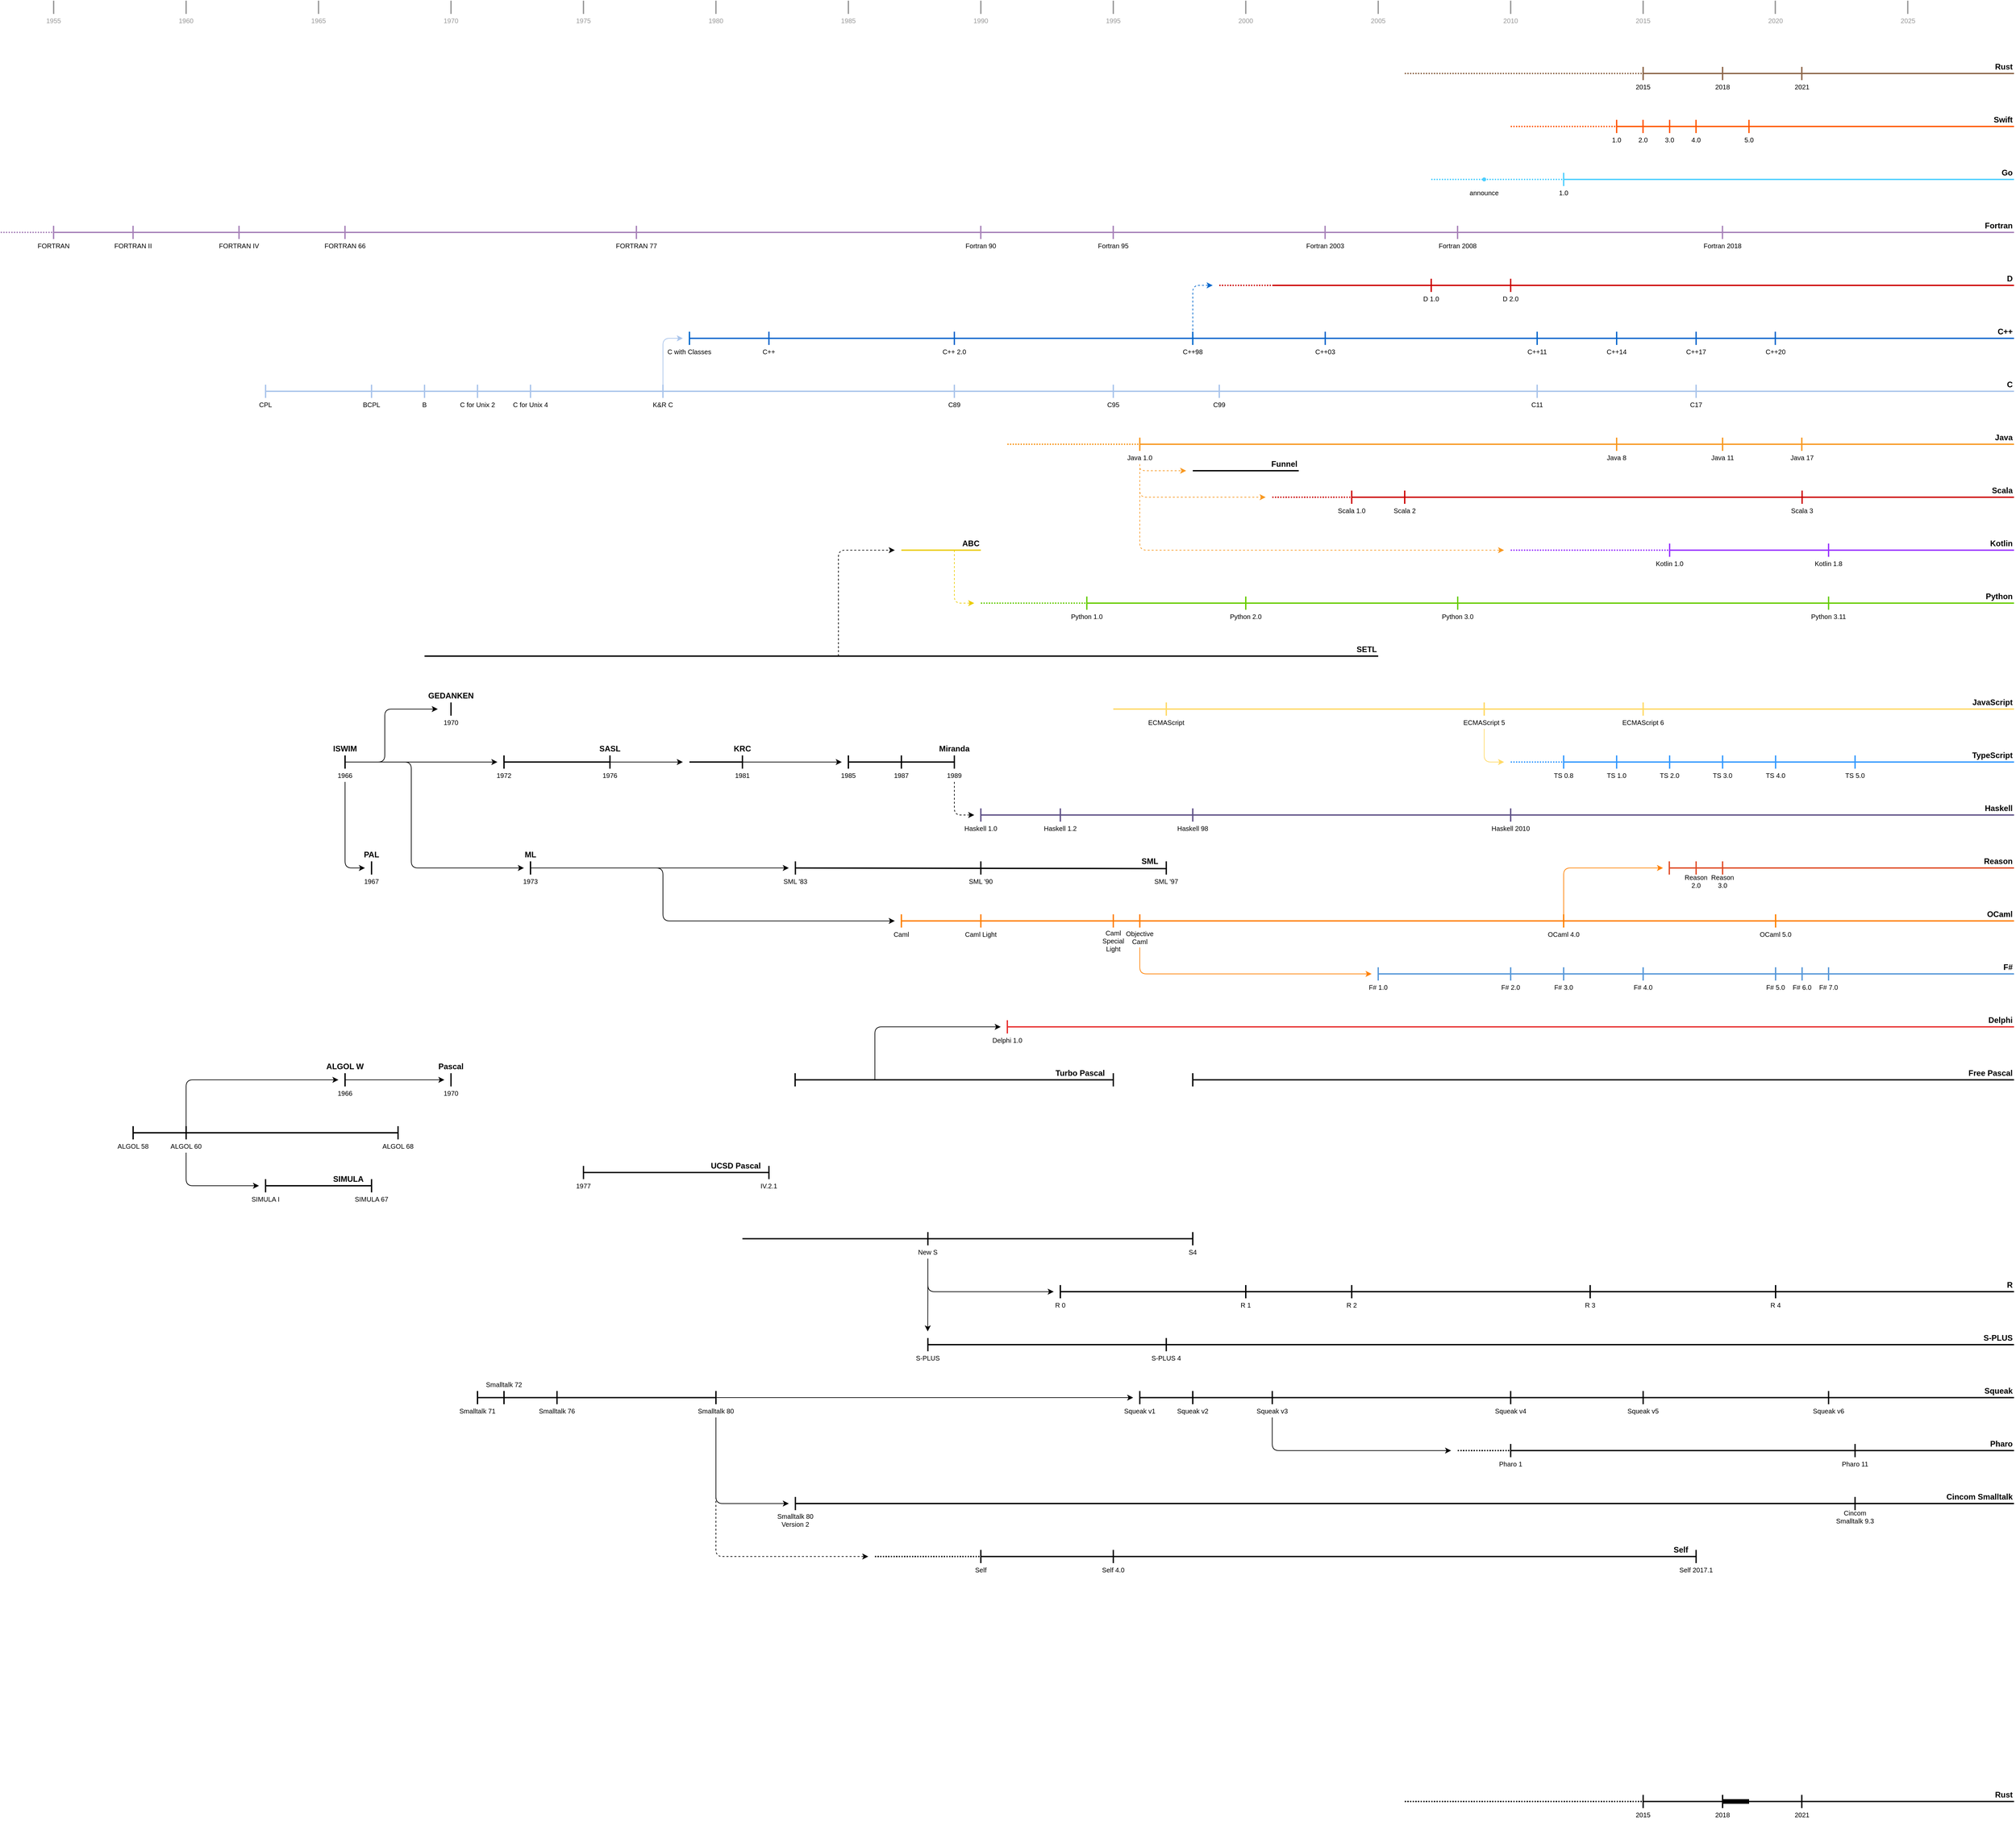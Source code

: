 <mxfile version="21.3.2" type="github">
  <diagram name="Tree" id="TOpz_gU_0tLDTX0xRvxz">
    <mxGraphModel dx="1578" dy="1160" grid="1" gridSize="10" guides="1" tooltips="1" connect="1" arrows="1" fold="1" page="1" pageScale="1" pageWidth="4000" pageHeight="3000" background="none" math="0" shadow="0">
      <root>
        <mxCell id="0" />
        <mxCell id="1" style="locked=1;" parent="0" />
        <mxCell id="IehX3tPz6Vb7JIEDDmJr-423" value="" style="endArrow=none;html=1;rounded=0;strokeWidth=7;" edge="1" parent="1">
          <mxGeometry width="50" height="50" relative="1" as="geometry">
            <mxPoint x="2640" y="2730" as="sourcePoint" />
            <mxPoint x="2680" y="2730" as="targetPoint" />
          </mxGeometry>
        </mxCell>
        <mxCell id="IehX3tPz6Vb7JIEDDmJr-427" value="" style="endArrow=none;html=1;rounded=0;strokeWidth=2;" edge="1" parent="1">
          <mxGeometry width="50" height="50" relative="1" as="geometry">
            <mxPoint x="2520" y="2740" as="sourcePoint" />
            <mxPoint x="2520" y="2720" as="targetPoint" />
          </mxGeometry>
        </mxCell>
        <mxCell id="IehX3tPz6Vb7JIEDDmJr-428" value="" style="endArrow=none;html=1;rounded=0;strokeWidth=2;" edge="1" parent="1">
          <mxGeometry width="50" height="50" relative="1" as="geometry">
            <mxPoint x="2520" y="2730" as="sourcePoint" />
            <mxPoint x="3080" y="2730" as="targetPoint" />
          </mxGeometry>
        </mxCell>
        <mxCell id="IehX3tPz6Vb7JIEDDmJr-429" value="Rust" style="text;html=1;strokeColor=none;fillColor=none;align=right;verticalAlign=middle;whiteSpace=wrap;rounded=0;fontStyle=1" vertex="1" parent="1">
          <mxGeometry x="3020" y="2710" width="60" height="20" as="geometry" />
        </mxCell>
        <mxCell id="IehX3tPz6Vb7JIEDDmJr-430" value="2015" style="text;html=1;strokeColor=none;fillColor=none;align=center;verticalAlign=middle;whiteSpace=wrap;rounded=0;fontSize=10;" vertex="1" parent="1">
          <mxGeometry x="2500" y="2740" width="40" height="20" as="geometry" />
        </mxCell>
        <mxCell id="IehX3tPz6Vb7JIEDDmJr-431" value="" style="endArrow=none;html=1;rounded=0;strokeWidth=2;" edge="1" parent="1">
          <mxGeometry width="50" height="50" relative="1" as="geometry">
            <mxPoint x="2640" y="2740" as="sourcePoint" />
            <mxPoint x="2640" y="2720" as="targetPoint" />
          </mxGeometry>
        </mxCell>
        <mxCell id="IehX3tPz6Vb7JIEDDmJr-432" value="2018" style="text;html=1;strokeColor=none;fillColor=none;align=center;verticalAlign=middle;whiteSpace=wrap;rounded=0;fontSize=10;" vertex="1" parent="1">
          <mxGeometry x="2620" y="2740" width="40" height="20" as="geometry" />
        </mxCell>
        <mxCell id="IehX3tPz6Vb7JIEDDmJr-433" value="" style="endArrow=none;html=1;rounded=0;strokeWidth=2;" edge="1" parent="1">
          <mxGeometry width="50" height="50" relative="1" as="geometry">
            <mxPoint x="2759.58" y="2740" as="sourcePoint" />
            <mxPoint x="2759.58" y="2720" as="targetPoint" />
          </mxGeometry>
        </mxCell>
        <mxCell id="IehX3tPz6Vb7JIEDDmJr-434" value="2021" style="text;html=1;strokeColor=none;fillColor=none;align=center;verticalAlign=middle;whiteSpace=wrap;rounded=0;fontSize=10;" vertex="1" parent="1">
          <mxGeometry x="2740" y="2740" width="40" height="20" as="geometry" />
        </mxCell>
        <mxCell id="IehX3tPz6Vb7JIEDDmJr-435" value="" style="endArrow=none;html=1;rounded=0;strokeWidth=2;dashed=1;dashPattern=1 1;" edge="1" parent="1">
          <mxGeometry width="50" height="50" relative="1" as="geometry">
            <mxPoint x="2160" y="2730" as="sourcePoint" />
            <mxPoint x="2520" y="2730" as="targetPoint" />
          </mxGeometry>
        </mxCell>
        <mxCell id="IehX3tPz6Vb7JIEDDmJr-567" value="Years" style="locked=1;" parent="0" />
        <mxCell id="IehX3tPz6Vb7JIEDDmJr-132" value="" style="endArrow=none;html=1;rounded=0;strokeWidth=2;fontColor=#999999;strokeColor=#999999;" edge="1" parent="IehX3tPz6Vb7JIEDDmJr-567">
          <mxGeometry width="50" height="50" relative="1" as="geometry">
            <mxPoint x="2520" y="30" as="sourcePoint" />
            <mxPoint x="2520" y="10" as="targetPoint" />
          </mxGeometry>
        </mxCell>
        <mxCell id="IehX3tPz6Vb7JIEDDmJr-133" value="2015" style="text;html=1;strokeColor=none;fillColor=none;align=center;verticalAlign=middle;whiteSpace=wrap;rounded=0;fontSize=10;fontColor=#999999;" vertex="1" parent="IehX3tPz6Vb7JIEDDmJr-567">
          <mxGeometry x="2500" y="30" width="40" height="20" as="geometry" />
        </mxCell>
        <mxCell id="IehX3tPz6Vb7JIEDDmJr-136" value="" style="endArrow=none;html=1;rounded=0;strokeWidth=2;fontColor=#999999;strokeColor=#999999;" edge="1" parent="IehX3tPz6Vb7JIEDDmJr-567">
          <mxGeometry width="50" height="50" relative="1" as="geometry">
            <mxPoint x="2719.58" y="30" as="sourcePoint" />
            <mxPoint x="2719.58" y="10" as="targetPoint" />
          </mxGeometry>
        </mxCell>
        <mxCell id="IehX3tPz6Vb7JIEDDmJr-137" value="2020" style="text;html=1;strokeColor=none;fillColor=none;align=center;verticalAlign=middle;whiteSpace=wrap;rounded=0;fontSize=10;fontColor=#999999;" vertex="1" parent="IehX3tPz6Vb7JIEDDmJr-567">
          <mxGeometry x="2700" y="30" width="40" height="20" as="geometry" />
        </mxCell>
        <mxCell id="IehX3tPz6Vb7JIEDDmJr-138" value="" style="endArrow=none;html=1;rounded=0;strokeWidth=2;fontColor=#999999;strokeColor=#999999;" edge="1" parent="IehX3tPz6Vb7JIEDDmJr-567">
          <mxGeometry width="50" height="50" relative="1" as="geometry">
            <mxPoint x="2320" y="30" as="sourcePoint" />
            <mxPoint x="2320" y="10" as="targetPoint" />
          </mxGeometry>
        </mxCell>
        <mxCell id="IehX3tPz6Vb7JIEDDmJr-139" value="2010" style="text;html=1;strokeColor=none;fillColor=none;align=center;verticalAlign=middle;whiteSpace=wrap;rounded=0;fontSize=10;fontColor=#999999;" vertex="1" parent="IehX3tPz6Vb7JIEDDmJr-567">
          <mxGeometry x="2300" y="30" width="40" height="20" as="geometry" />
        </mxCell>
        <mxCell id="IehX3tPz6Vb7JIEDDmJr-140" value="" style="endArrow=none;html=1;rounded=0;strokeWidth=2;fontColor=#999999;strokeColor=#999999;" edge="1" parent="IehX3tPz6Vb7JIEDDmJr-567">
          <mxGeometry width="50" height="50" relative="1" as="geometry">
            <mxPoint x="2120" y="30" as="sourcePoint" />
            <mxPoint x="2120" y="10" as="targetPoint" />
          </mxGeometry>
        </mxCell>
        <mxCell id="IehX3tPz6Vb7JIEDDmJr-141" value="2005" style="text;html=1;strokeColor=none;fillColor=none;align=center;verticalAlign=middle;whiteSpace=wrap;rounded=0;fontSize=10;fontColor=#999999;" vertex="1" parent="IehX3tPz6Vb7JIEDDmJr-567">
          <mxGeometry x="2100" y="30" width="40" height="20" as="geometry" />
        </mxCell>
        <mxCell id="IehX3tPz6Vb7JIEDDmJr-142" value="" style="endArrow=none;html=1;rounded=0;strokeWidth=2;fontColor=#999999;strokeColor=#999999;" edge="1" parent="IehX3tPz6Vb7JIEDDmJr-567">
          <mxGeometry width="50" height="50" relative="1" as="geometry">
            <mxPoint x="1920" y="30" as="sourcePoint" />
            <mxPoint x="1920" y="10" as="targetPoint" />
          </mxGeometry>
        </mxCell>
        <mxCell id="IehX3tPz6Vb7JIEDDmJr-143" value="2000" style="text;html=1;strokeColor=none;fillColor=none;align=center;verticalAlign=middle;whiteSpace=wrap;rounded=0;fontSize=10;fontColor=#999999;" vertex="1" parent="IehX3tPz6Vb7JIEDDmJr-567">
          <mxGeometry x="1900" y="30" width="40" height="20" as="geometry" />
        </mxCell>
        <mxCell id="IehX3tPz6Vb7JIEDDmJr-144" value="" style="endArrow=none;html=1;rounded=0;strokeWidth=2;fontColor=#999999;strokeColor=#999999;" edge="1" parent="IehX3tPz6Vb7JIEDDmJr-567">
          <mxGeometry width="50" height="50" relative="1" as="geometry">
            <mxPoint x="1720" y="30" as="sourcePoint" />
            <mxPoint x="1720" y="10" as="targetPoint" />
          </mxGeometry>
        </mxCell>
        <mxCell id="IehX3tPz6Vb7JIEDDmJr-145" value="1995" style="text;html=1;strokeColor=none;fillColor=none;align=center;verticalAlign=middle;whiteSpace=wrap;rounded=0;fontSize=10;fontColor=#999999;" vertex="1" parent="IehX3tPz6Vb7JIEDDmJr-567">
          <mxGeometry x="1700" y="30" width="40" height="20" as="geometry" />
        </mxCell>
        <mxCell id="IehX3tPz6Vb7JIEDDmJr-146" value="" style="endArrow=none;html=1;rounded=0;strokeWidth=2;fontColor=#999999;strokeColor=#999999;" edge="1" parent="IehX3tPz6Vb7JIEDDmJr-567">
          <mxGeometry width="50" height="50" relative="1" as="geometry">
            <mxPoint x="1520" y="30" as="sourcePoint" />
            <mxPoint x="1520" y="10" as="targetPoint" />
          </mxGeometry>
        </mxCell>
        <mxCell id="IehX3tPz6Vb7JIEDDmJr-147" value="1990" style="text;html=1;strokeColor=none;fillColor=none;align=center;verticalAlign=middle;whiteSpace=wrap;rounded=0;fontSize=10;fontColor=#999999;" vertex="1" parent="IehX3tPz6Vb7JIEDDmJr-567">
          <mxGeometry x="1500" y="30" width="40" height="20" as="geometry" />
        </mxCell>
        <mxCell id="IehX3tPz6Vb7JIEDDmJr-148" value="" style="endArrow=none;html=1;rounded=0;strokeWidth=2;fontColor=#999999;strokeColor=#999999;" edge="1" parent="IehX3tPz6Vb7JIEDDmJr-567">
          <mxGeometry width="50" height="50" relative="1" as="geometry">
            <mxPoint x="1320" y="30" as="sourcePoint" />
            <mxPoint x="1320" y="10" as="targetPoint" />
          </mxGeometry>
        </mxCell>
        <mxCell id="IehX3tPz6Vb7JIEDDmJr-149" value="1985" style="text;html=1;strokeColor=none;fillColor=none;align=center;verticalAlign=middle;whiteSpace=wrap;rounded=0;fontSize=10;fontColor=#999999;" vertex="1" parent="IehX3tPz6Vb7JIEDDmJr-567">
          <mxGeometry x="1300" y="30" width="40" height="20" as="geometry" />
        </mxCell>
        <mxCell id="IehX3tPz6Vb7JIEDDmJr-150" value="" style="endArrow=none;html=1;rounded=0;strokeWidth=2;fontColor=#999999;strokeColor=#999999;" edge="1" parent="IehX3tPz6Vb7JIEDDmJr-567">
          <mxGeometry width="50" height="50" relative="1" as="geometry">
            <mxPoint x="1120" y="30" as="sourcePoint" />
            <mxPoint x="1120" y="10" as="targetPoint" />
          </mxGeometry>
        </mxCell>
        <mxCell id="IehX3tPz6Vb7JIEDDmJr-151" value="1980" style="text;html=1;strokeColor=none;fillColor=none;align=center;verticalAlign=middle;whiteSpace=wrap;rounded=0;fontSize=10;fontColor=#999999;" vertex="1" parent="IehX3tPz6Vb7JIEDDmJr-567">
          <mxGeometry x="1100" y="30" width="40" height="20" as="geometry" />
        </mxCell>
        <mxCell id="IehX3tPz6Vb7JIEDDmJr-152" value="" style="endArrow=none;html=1;rounded=0;strokeWidth=2;fontColor=#999999;strokeColor=#999999;" edge="1" parent="IehX3tPz6Vb7JIEDDmJr-567">
          <mxGeometry width="50" height="50" relative="1" as="geometry">
            <mxPoint x="920" y="30" as="sourcePoint" />
            <mxPoint x="920" y="10" as="targetPoint" />
          </mxGeometry>
        </mxCell>
        <mxCell id="IehX3tPz6Vb7JIEDDmJr-153" value="1975" style="text;html=1;strokeColor=none;fillColor=none;align=center;verticalAlign=middle;whiteSpace=wrap;rounded=0;fontSize=10;fontColor=#999999;" vertex="1" parent="IehX3tPz6Vb7JIEDDmJr-567">
          <mxGeometry x="900" y="30" width="40" height="20" as="geometry" />
        </mxCell>
        <mxCell id="IehX3tPz6Vb7JIEDDmJr-154" value="" style="endArrow=none;html=1;rounded=0;strokeWidth=2;fontColor=#999999;strokeColor=#999999;" edge="1" parent="IehX3tPz6Vb7JIEDDmJr-567">
          <mxGeometry width="50" height="50" relative="1" as="geometry">
            <mxPoint x="720" y="30" as="sourcePoint" />
            <mxPoint x="720" y="10" as="targetPoint" />
          </mxGeometry>
        </mxCell>
        <mxCell id="IehX3tPz6Vb7JIEDDmJr-155" value="1970" style="text;html=1;strokeColor=none;fillColor=none;align=center;verticalAlign=middle;whiteSpace=wrap;rounded=0;fontSize=10;fontColor=#999999;" vertex="1" parent="IehX3tPz6Vb7JIEDDmJr-567">
          <mxGeometry x="700" y="30" width="40" height="20" as="geometry" />
        </mxCell>
        <mxCell id="IehX3tPz6Vb7JIEDDmJr-156" value="" style="endArrow=none;html=1;rounded=0;strokeWidth=2;fontColor=#999999;strokeColor=#999999;" edge="1" parent="IehX3tPz6Vb7JIEDDmJr-567">
          <mxGeometry width="50" height="50" relative="1" as="geometry">
            <mxPoint x="520" y="30" as="sourcePoint" />
            <mxPoint x="520" y="10" as="targetPoint" />
          </mxGeometry>
        </mxCell>
        <mxCell id="IehX3tPz6Vb7JIEDDmJr-157" value="1965" style="text;html=1;strokeColor=none;fillColor=none;align=center;verticalAlign=middle;whiteSpace=wrap;rounded=0;fontSize=10;fontColor=#999999;" vertex="1" parent="IehX3tPz6Vb7JIEDDmJr-567">
          <mxGeometry x="500" y="30" width="40" height="20" as="geometry" />
        </mxCell>
        <mxCell id="IehX3tPz6Vb7JIEDDmJr-158" value="" style="endArrow=none;html=1;rounded=0;strokeWidth=2;fontColor=#999999;strokeColor=#999999;" edge="1" parent="IehX3tPz6Vb7JIEDDmJr-567">
          <mxGeometry width="50" height="50" relative="1" as="geometry">
            <mxPoint x="320" y="30" as="sourcePoint" />
            <mxPoint x="320" y="10" as="targetPoint" />
          </mxGeometry>
        </mxCell>
        <mxCell id="IehX3tPz6Vb7JIEDDmJr-159" value="1960" style="text;html=1;strokeColor=none;fillColor=none;align=center;verticalAlign=middle;whiteSpace=wrap;rounded=0;fontSize=10;fontColor=#999999;" vertex="1" parent="IehX3tPz6Vb7JIEDDmJr-567">
          <mxGeometry x="300" y="30" width="40" height="20" as="geometry" />
        </mxCell>
        <mxCell id="IehX3tPz6Vb7JIEDDmJr-160" value="" style="endArrow=none;html=1;rounded=0;strokeWidth=2;fontColor=#999999;strokeColor=#999999;" edge="1" parent="IehX3tPz6Vb7JIEDDmJr-567">
          <mxGeometry width="50" height="50" relative="1" as="geometry">
            <mxPoint x="120" y="30" as="sourcePoint" />
            <mxPoint x="120" y="10" as="targetPoint" />
          </mxGeometry>
        </mxCell>
        <mxCell id="IehX3tPz6Vb7JIEDDmJr-161" value="1955" style="text;html=1;strokeColor=none;fillColor=none;align=center;verticalAlign=middle;whiteSpace=wrap;rounded=0;fontSize=10;fontColor=#999999;" vertex="1" parent="IehX3tPz6Vb7JIEDDmJr-567">
          <mxGeometry x="100" y="30" width="40" height="20" as="geometry" />
        </mxCell>
        <mxCell id="IehX3tPz6Vb7JIEDDmJr-312" value="" style="endArrow=none;html=1;rounded=0;strokeWidth=2;fontColor=#999999;strokeColor=#999999;" edge="1" parent="IehX3tPz6Vb7JIEDDmJr-567">
          <mxGeometry width="50" height="50" relative="1" as="geometry">
            <mxPoint x="2919.58" y="30" as="sourcePoint" />
            <mxPoint x="2919.58" y="10" as="targetPoint" />
          </mxGeometry>
        </mxCell>
        <mxCell id="IehX3tPz6Vb7JIEDDmJr-313" value="2025" style="text;html=1;strokeColor=none;fillColor=none;align=center;verticalAlign=middle;whiteSpace=wrap;rounded=0;fontSize=10;fontColor=#999999;" vertex="1" parent="IehX3tPz6Vb7JIEDDmJr-567">
          <mxGeometry x="2900" y="30" width="40" height="20" as="geometry" />
        </mxCell>
        <mxCell id="IehX3tPz6Vb7JIEDDmJr-566" value="Main" parent="0" />
        <mxCell id="IehX3tPz6Vb7JIEDDmJr-60" value="" style="endArrow=none;html=1;rounded=0;strokeWidth=2;strokeColor=#8A6346;" edge="1" parent="IehX3tPz6Vb7JIEDDmJr-566">
          <mxGeometry width="50" height="50" relative="1" as="geometry">
            <mxPoint x="2520" y="130" as="sourcePoint" />
            <mxPoint x="2520" y="110" as="targetPoint" />
          </mxGeometry>
        </mxCell>
        <mxCell id="IehX3tPz6Vb7JIEDDmJr-61" value="" style="endArrow=none;html=1;rounded=0;strokeWidth=2;strokeColor=#8A6346;" edge="1" parent="IehX3tPz6Vb7JIEDDmJr-566">
          <mxGeometry width="50" height="50" relative="1" as="geometry">
            <mxPoint x="2520" y="120" as="sourcePoint" />
            <mxPoint x="3080" y="120" as="targetPoint" />
          </mxGeometry>
        </mxCell>
        <mxCell id="IehX3tPz6Vb7JIEDDmJr-62" value="Rust" style="text;html=1;strokeColor=none;fillColor=none;align=right;verticalAlign=middle;whiteSpace=wrap;rounded=0;fontStyle=1" vertex="1" parent="IehX3tPz6Vb7JIEDDmJr-566">
          <mxGeometry x="3020" y="100" width="60" height="20" as="geometry" />
        </mxCell>
        <mxCell id="IehX3tPz6Vb7JIEDDmJr-63" value="2015" style="text;html=1;strokeColor=none;fillColor=none;align=center;verticalAlign=middle;whiteSpace=wrap;rounded=0;fontSize=10;" vertex="1" parent="IehX3tPz6Vb7JIEDDmJr-566">
          <mxGeometry x="2500" y="130" width="40" height="20" as="geometry" />
        </mxCell>
        <mxCell id="IehX3tPz6Vb7JIEDDmJr-64" value="" style="endArrow=none;html=1;rounded=0;strokeWidth=2;strokeColor=#8A6346;" edge="1" parent="IehX3tPz6Vb7JIEDDmJr-566">
          <mxGeometry width="50" height="50" relative="1" as="geometry">
            <mxPoint x="2640" y="130" as="sourcePoint" />
            <mxPoint x="2640" y="110" as="targetPoint" />
          </mxGeometry>
        </mxCell>
        <mxCell id="IehX3tPz6Vb7JIEDDmJr-65" value="2018" style="text;html=1;strokeColor=none;fillColor=none;align=center;verticalAlign=middle;whiteSpace=wrap;rounded=0;fontSize=10;" vertex="1" parent="IehX3tPz6Vb7JIEDDmJr-566">
          <mxGeometry x="2620" y="130" width="40" height="20" as="geometry" />
        </mxCell>
        <mxCell id="IehX3tPz6Vb7JIEDDmJr-66" value="" style="endArrow=none;html=1;rounded=0;strokeWidth=2;strokeColor=#8A6346;" edge="1" parent="IehX3tPz6Vb7JIEDDmJr-566">
          <mxGeometry width="50" height="50" relative="1" as="geometry">
            <mxPoint x="2759.58" y="130" as="sourcePoint" />
            <mxPoint x="2759.58" y="110" as="targetPoint" />
          </mxGeometry>
        </mxCell>
        <mxCell id="IehX3tPz6Vb7JIEDDmJr-67" value="2021" style="text;html=1;strokeColor=none;fillColor=none;align=center;verticalAlign=middle;whiteSpace=wrap;rounded=0;fontSize=10;" vertex="1" parent="IehX3tPz6Vb7JIEDDmJr-566">
          <mxGeometry x="2740" y="130" width="40" height="20" as="geometry" />
        </mxCell>
        <mxCell id="IehX3tPz6Vb7JIEDDmJr-68" value="" style="endArrow=none;html=1;rounded=0;strokeWidth=2;dashed=1;dashPattern=1 1;strokeColor=#8A6346;" edge="1" parent="IehX3tPz6Vb7JIEDDmJr-566">
          <mxGeometry width="50" height="50" relative="1" as="geometry">
            <mxPoint x="2160" y="120" as="sourcePoint" />
            <mxPoint x="2520" y="120" as="targetPoint" />
          </mxGeometry>
        </mxCell>
        <mxCell id="IehX3tPz6Vb7JIEDDmJr-88" value="" style="endArrow=none;html=1;rounded=0;strokeWidth=2;strokeColor=#FF5500;" edge="1" parent="IehX3tPz6Vb7JIEDDmJr-566">
          <mxGeometry width="50" height="50" relative="1" as="geometry">
            <mxPoint x="2480" y="210" as="sourcePoint" />
            <mxPoint x="2480" y="190" as="targetPoint" />
          </mxGeometry>
        </mxCell>
        <mxCell id="IehX3tPz6Vb7JIEDDmJr-89" value="" style="endArrow=none;html=1;rounded=0;strokeWidth=2;strokeColor=#FF5500;" edge="1" parent="IehX3tPz6Vb7JIEDDmJr-566">
          <mxGeometry width="50" height="50" relative="1" as="geometry">
            <mxPoint x="2480" y="200" as="sourcePoint" />
            <mxPoint x="3080" y="200" as="targetPoint" />
          </mxGeometry>
        </mxCell>
        <mxCell id="IehX3tPz6Vb7JIEDDmJr-90" value="Swift" style="text;html=1;strokeColor=none;fillColor=none;align=right;verticalAlign=middle;whiteSpace=wrap;rounded=0;fontStyle=1" vertex="1" parent="IehX3tPz6Vb7JIEDDmJr-566">
          <mxGeometry x="3020" y="180" width="60" height="20" as="geometry" />
        </mxCell>
        <mxCell id="IehX3tPz6Vb7JIEDDmJr-91" value="1.0" style="text;html=1;strokeColor=none;fillColor=none;align=center;verticalAlign=middle;whiteSpace=wrap;rounded=0;fontSize=10;" vertex="1" parent="IehX3tPz6Vb7JIEDDmJr-566">
          <mxGeometry x="2460" y="210" width="40" height="20" as="geometry" />
        </mxCell>
        <mxCell id="IehX3tPz6Vb7JIEDDmJr-92" value="" style="endArrow=none;html=1;rounded=0;strokeWidth=2;strokeColor=#FF5500;" edge="1" parent="IehX3tPz6Vb7JIEDDmJr-566">
          <mxGeometry width="50" height="50" relative="1" as="geometry">
            <mxPoint x="2599.86" y="210" as="sourcePoint" />
            <mxPoint x="2599.86" y="190" as="targetPoint" />
          </mxGeometry>
        </mxCell>
        <mxCell id="IehX3tPz6Vb7JIEDDmJr-93" value="4.0" style="text;html=1;strokeColor=none;fillColor=none;align=center;verticalAlign=middle;whiteSpace=wrap;rounded=0;fontSize=10;" vertex="1" parent="IehX3tPz6Vb7JIEDDmJr-566">
          <mxGeometry x="2580" y="210" width="40" height="20" as="geometry" />
        </mxCell>
        <mxCell id="IehX3tPz6Vb7JIEDDmJr-94" value="" style="endArrow=none;html=1;rounded=0;strokeWidth=2;strokeColor=#FF5500;" edge="1" parent="IehX3tPz6Vb7JIEDDmJr-566">
          <mxGeometry width="50" height="50" relative="1" as="geometry">
            <mxPoint x="2679.8" y="210" as="sourcePoint" />
            <mxPoint x="2679.8" y="190" as="targetPoint" />
          </mxGeometry>
        </mxCell>
        <mxCell id="IehX3tPz6Vb7JIEDDmJr-96" value="" style="endArrow=none;html=1;rounded=0;strokeWidth=2;dashed=1;dashPattern=1 1;strokeColor=#FF5500;" edge="1" parent="IehX3tPz6Vb7JIEDDmJr-566">
          <mxGeometry width="50" height="50" relative="1" as="geometry">
            <mxPoint x="2320" y="200" as="sourcePoint" />
            <mxPoint x="2480" y="200" as="targetPoint" />
          </mxGeometry>
        </mxCell>
        <mxCell id="IehX3tPz6Vb7JIEDDmJr-97" value="" style="endArrow=none;html=1;rounded=0;strokeWidth=2;strokeColor=#FF5500;" edge="1" parent="IehX3tPz6Vb7JIEDDmJr-566">
          <mxGeometry width="50" height="50" relative="1" as="geometry">
            <mxPoint x="2519.83" y="210" as="sourcePoint" />
            <mxPoint x="2519.83" y="190" as="targetPoint" />
          </mxGeometry>
        </mxCell>
        <mxCell id="IehX3tPz6Vb7JIEDDmJr-98" value="" style="endArrow=none;html=1;rounded=0;strokeWidth=2;strokeColor=#FF5500;" edge="1" parent="IehX3tPz6Vb7JIEDDmJr-566">
          <mxGeometry width="50" height="50" relative="1" as="geometry">
            <mxPoint x="2560" y="210" as="sourcePoint" />
            <mxPoint x="2560" y="190" as="targetPoint" />
          </mxGeometry>
        </mxCell>
        <mxCell id="IehX3tPz6Vb7JIEDDmJr-99" value="2.0" style="text;html=1;strokeColor=none;fillColor=none;align=center;verticalAlign=middle;whiteSpace=wrap;rounded=0;fontSize=10;" vertex="1" parent="IehX3tPz6Vb7JIEDDmJr-566">
          <mxGeometry x="2500" y="210" width="40" height="20" as="geometry" />
        </mxCell>
        <mxCell id="IehX3tPz6Vb7JIEDDmJr-100" value="3.0" style="text;html=1;strokeColor=none;fillColor=none;align=center;verticalAlign=middle;whiteSpace=wrap;rounded=0;fontSize=10;" vertex="1" parent="IehX3tPz6Vb7JIEDDmJr-566">
          <mxGeometry x="2540" y="210" width="40" height="20" as="geometry" />
        </mxCell>
        <mxCell id="IehX3tPz6Vb7JIEDDmJr-101" value="5.0" style="text;html=1;strokeColor=none;fillColor=none;align=center;verticalAlign=middle;whiteSpace=wrap;rounded=0;fontSize=10;" vertex="1" parent="IehX3tPz6Vb7JIEDDmJr-566">
          <mxGeometry x="2660" y="210" width="40" height="20" as="geometry" />
        </mxCell>
        <mxCell id="IehX3tPz6Vb7JIEDDmJr-102" value="" style="endArrow=none;html=1;rounded=0;strokeWidth=2;strokeColor=#4DCFFF;" edge="1" parent="IehX3tPz6Vb7JIEDDmJr-566">
          <mxGeometry width="50" height="50" relative="1" as="geometry">
            <mxPoint x="2400" y="290" as="sourcePoint" />
            <mxPoint x="2400" y="270" as="targetPoint" />
          </mxGeometry>
        </mxCell>
        <mxCell id="IehX3tPz6Vb7JIEDDmJr-103" value="" style="endArrow=none;html=1;rounded=0;strokeWidth=2;strokeColor=#4DCFFF;" edge="1" parent="IehX3tPz6Vb7JIEDDmJr-566">
          <mxGeometry width="50" height="50" relative="1" as="geometry">
            <mxPoint x="2400" y="280" as="sourcePoint" />
            <mxPoint x="3080" y="280" as="targetPoint" />
          </mxGeometry>
        </mxCell>
        <mxCell id="IehX3tPz6Vb7JIEDDmJr-104" value="Go" style="text;html=1;strokeColor=none;fillColor=none;align=right;verticalAlign=middle;whiteSpace=wrap;rounded=0;fontStyle=1" vertex="1" parent="IehX3tPz6Vb7JIEDDmJr-566">
          <mxGeometry x="3020" y="260" width="60" height="20" as="geometry" />
        </mxCell>
        <mxCell id="IehX3tPz6Vb7JIEDDmJr-105" value="1.0" style="text;html=1;strokeColor=none;fillColor=none;align=center;verticalAlign=middle;whiteSpace=wrap;rounded=0;fontSize=10;" vertex="1" parent="IehX3tPz6Vb7JIEDDmJr-566">
          <mxGeometry x="2380" y="290" width="40" height="20" as="geometry" />
        </mxCell>
        <mxCell id="IehX3tPz6Vb7JIEDDmJr-109" value="" style="endArrow=none;html=1;rounded=0;strokeWidth=2;dashed=1;dashPattern=1 1;strokeColor=#4DCFFF;" edge="1" parent="IehX3tPz6Vb7JIEDDmJr-566" source="IehX3tPz6Vb7JIEDDmJr-115">
          <mxGeometry width="50" height="50" relative="1" as="geometry">
            <mxPoint x="2200" y="280" as="sourcePoint" />
            <mxPoint x="2400" y="280" as="targetPoint" />
          </mxGeometry>
        </mxCell>
        <mxCell id="IehX3tPz6Vb7JIEDDmJr-116" value="" style="endArrow=none;html=1;rounded=0;strokeWidth=2;dashed=1;dashPattern=1 1;strokeColor=#4DCFFF;" edge="1" parent="IehX3tPz6Vb7JIEDDmJr-566" target="IehX3tPz6Vb7JIEDDmJr-115">
          <mxGeometry width="50" height="50" relative="1" as="geometry">
            <mxPoint x="2200" y="280" as="sourcePoint" />
            <mxPoint x="2400" y="280" as="targetPoint" />
          </mxGeometry>
        </mxCell>
        <mxCell id="IehX3tPz6Vb7JIEDDmJr-115" value="" style="shape=waypoint;sketch=0;fillStyle=solid;size=6;pointerEvents=1;points=[];fillColor=none;resizable=0;rotatable=0;perimeter=centerPerimeter;snapToPoint=1;fontSize=12;strokeWidth=1;strokeColor=#4DCFFF;" vertex="1" parent="IehX3tPz6Vb7JIEDDmJr-566">
          <mxGeometry x="2270" y="270" width="20" height="20" as="geometry" />
        </mxCell>
        <mxCell id="IehX3tPz6Vb7JIEDDmJr-117" value="announce" style="text;html=1;strokeColor=none;fillColor=none;align=center;verticalAlign=middle;whiteSpace=wrap;rounded=0;fontSize=10;" vertex="1" parent="IehX3tPz6Vb7JIEDDmJr-566">
          <mxGeometry x="2255" y="290" width="50" height="20" as="geometry" />
        </mxCell>
        <mxCell id="IehX3tPz6Vb7JIEDDmJr-119" value="" style="endArrow=none;html=1;rounded=0;strokeWidth=2;strokeColor=#A680B8;" edge="1" parent="IehX3tPz6Vb7JIEDDmJr-566">
          <mxGeometry width="50" height="50" relative="1" as="geometry">
            <mxPoint x="120" y="360" as="sourcePoint" />
            <mxPoint x="3080" y="360" as="targetPoint" />
          </mxGeometry>
        </mxCell>
        <mxCell id="IehX3tPz6Vb7JIEDDmJr-120" value="Fortran" style="text;html=1;strokeColor=none;fillColor=none;align=right;verticalAlign=middle;whiteSpace=wrap;rounded=0;fontStyle=1" vertex="1" parent="IehX3tPz6Vb7JIEDDmJr-566">
          <mxGeometry x="3020" y="340" width="60" height="20" as="geometry" />
        </mxCell>
        <mxCell id="IehX3tPz6Vb7JIEDDmJr-162" value="" style="endArrow=none;html=1;rounded=0;strokeWidth=2;strokeColor=#A680B8;" edge="1" parent="IehX3tPz6Vb7JIEDDmJr-566">
          <mxGeometry width="50" height="50" relative="1" as="geometry">
            <mxPoint x="2639.8" y="370" as="sourcePoint" />
            <mxPoint x="2639.8" y="350" as="targetPoint" />
          </mxGeometry>
        </mxCell>
        <mxCell id="IehX3tPz6Vb7JIEDDmJr-163" value="Fortran 2018" style="text;html=1;strokeColor=none;fillColor=none;align=center;verticalAlign=middle;whiteSpace=wrap;rounded=0;fontSize=10;" vertex="1" parent="IehX3tPz6Vb7JIEDDmJr-566">
          <mxGeometry x="2600" y="370" width="80" height="20" as="geometry" />
        </mxCell>
        <mxCell id="IehX3tPz6Vb7JIEDDmJr-164" value="" style="endArrow=none;html=1;rounded=0;strokeWidth=2;strokeColor=#A680B8;" edge="1" parent="IehX3tPz6Vb7JIEDDmJr-566">
          <mxGeometry width="50" height="50" relative="1" as="geometry">
            <mxPoint x="2239.8" y="370" as="sourcePoint" />
            <mxPoint x="2239.8" y="350" as="targetPoint" />
          </mxGeometry>
        </mxCell>
        <mxCell id="IehX3tPz6Vb7JIEDDmJr-165" value="Fortran 2008" style="text;html=1;strokeColor=none;fillColor=none;align=center;verticalAlign=middle;whiteSpace=wrap;rounded=0;fontSize=10;" vertex="1" parent="IehX3tPz6Vb7JIEDDmJr-566">
          <mxGeometry x="2200" y="370" width="80" height="20" as="geometry" />
        </mxCell>
        <mxCell id="IehX3tPz6Vb7JIEDDmJr-166" value="" style="endArrow=none;html=1;rounded=0;strokeWidth=2;strokeColor=#A680B8;" edge="1" parent="IehX3tPz6Vb7JIEDDmJr-566">
          <mxGeometry width="50" height="50" relative="1" as="geometry">
            <mxPoint x="2039.8" y="370" as="sourcePoint" />
            <mxPoint x="2039.8" y="350" as="targetPoint" />
          </mxGeometry>
        </mxCell>
        <mxCell id="IehX3tPz6Vb7JIEDDmJr-167" value="Fortran 2003" style="text;html=1;strokeColor=none;fillColor=none;align=center;verticalAlign=middle;whiteSpace=wrap;rounded=0;fontSize=10;" vertex="1" parent="IehX3tPz6Vb7JIEDDmJr-566">
          <mxGeometry x="2000" y="370" width="80" height="20" as="geometry" />
        </mxCell>
        <mxCell id="IehX3tPz6Vb7JIEDDmJr-168" value="" style="endArrow=none;html=1;rounded=0;strokeWidth=2;strokeColor=#A680B8;" edge="1" parent="IehX3tPz6Vb7JIEDDmJr-566">
          <mxGeometry width="50" height="50" relative="1" as="geometry">
            <mxPoint x="1719.9" y="370" as="sourcePoint" />
            <mxPoint x="1719.9" y="350" as="targetPoint" />
          </mxGeometry>
        </mxCell>
        <mxCell id="IehX3tPz6Vb7JIEDDmJr-169" value="Fortran 95" style="text;html=1;strokeColor=none;fillColor=none;align=center;verticalAlign=middle;whiteSpace=wrap;rounded=0;fontSize=10;" vertex="1" parent="IehX3tPz6Vb7JIEDDmJr-566">
          <mxGeometry x="1680" y="370" width="80" height="20" as="geometry" />
        </mxCell>
        <mxCell id="IehX3tPz6Vb7JIEDDmJr-170" value="" style="endArrow=none;html=1;rounded=0;strokeWidth=2;strokeColor=#A680B8;" edge="1" parent="IehX3tPz6Vb7JIEDDmJr-566">
          <mxGeometry width="50" height="50" relative="1" as="geometry">
            <mxPoint x="1519.9" y="370" as="sourcePoint" />
            <mxPoint x="1519.9" y="350" as="targetPoint" />
          </mxGeometry>
        </mxCell>
        <mxCell id="IehX3tPz6Vb7JIEDDmJr-171" value="Fortran 90" style="text;html=1;strokeColor=none;fillColor=none;align=center;verticalAlign=middle;whiteSpace=wrap;rounded=0;fontSize=10;" vertex="1" parent="IehX3tPz6Vb7JIEDDmJr-566">
          <mxGeometry x="1480" y="370" width="80" height="20" as="geometry" />
        </mxCell>
        <mxCell id="IehX3tPz6Vb7JIEDDmJr-172" value="" style="endArrow=none;html=1;rounded=0;strokeWidth=2;strokeColor=#A680B8;" edge="1" parent="IehX3tPz6Vb7JIEDDmJr-566">
          <mxGeometry width="50" height="50" relative="1" as="geometry">
            <mxPoint x="999.9" y="370" as="sourcePoint" />
            <mxPoint x="999.9" y="350" as="targetPoint" />
          </mxGeometry>
        </mxCell>
        <mxCell id="IehX3tPz6Vb7JIEDDmJr-173" value="FORTRAN 77" style="text;html=1;strokeColor=none;fillColor=none;align=center;verticalAlign=middle;whiteSpace=wrap;rounded=0;fontSize=10;" vertex="1" parent="IehX3tPz6Vb7JIEDDmJr-566">
          <mxGeometry x="960" y="370" width="80" height="20" as="geometry" />
        </mxCell>
        <mxCell id="IehX3tPz6Vb7JIEDDmJr-174" value="" style="endArrow=none;html=1;rounded=0;strokeWidth=2;strokeColor=#A680B8;" edge="1" parent="IehX3tPz6Vb7JIEDDmJr-566">
          <mxGeometry width="50" height="50" relative="1" as="geometry">
            <mxPoint x="559.9" y="370" as="sourcePoint" />
            <mxPoint x="559.9" y="350" as="targetPoint" />
          </mxGeometry>
        </mxCell>
        <mxCell id="IehX3tPz6Vb7JIEDDmJr-175" value="FORTRAN 66" style="text;html=1;strokeColor=none;fillColor=none;align=center;verticalAlign=middle;whiteSpace=wrap;rounded=0;fontSize=10;" vertex="1" parent="IehX3tPz6Vb7JIEDDmJr-566">
          <mxGeometry x="520" y="370" width="80" height="20" as="geometry" />
        </mxCell>
        <mxCell id="IehX3tPz6Vb7JIEDDmJr-176" value="" style="endArrow=none;html=1;rounded=0;strokeWidth=2;strokeColor=#A680B8;" edge="1" parent="IehX3tPz6Vb7JIEDDmJr-566">
          <mxGeometry width="50" height="50" relative="1" as="geometry">
            <mxPoint x="399.9" y="370" as="sourcePoint" />
            <mxPoint x="399.9" y="350" as="targetPoint" />
          </mxGeometry>
        </mxCell>
        <mxCell id="IehX3tPz6Vb7JIEDDmJr-177" value="FORTRAN IV" style="text;html=1;strokeColor=none;fillColor=none;align=center;verticalAlign=middle;whiteSpace=wrap;rounded=0;fontSize=10;" vertex="1" parent="IehX3tPz6Vb7JIEDDmJr-566">
          <mxGeometry x="360" y="370" width="80" height="20" as="geometry" />
        </mxCell>
        <mxCell id="IehX3tPz6Vb7JIEDDmJr-178" value="" style="endArrow=none;html=1;rounded=0;strokeWidth=2;strokeColor=#A680B8;" edge="1" parent="IehX3tPz6Vb7JIEDDmJr-566">
          <mxGeometry width="50" height="50" relative="1" as="geometry">
            <mxPoint x="239.9" y="370" as="sourcePoint" />
            <mxPoint x="239.9" y="350" as="targetPoint" />
          </mxGeometry>
        </mxCell>
        <mxCell id="IehX3tPz6Vb7JIEDDmJr-179" value="FORTRAN II" style="text;html=1;strokeColor=none;fillColor=none;align=center;verticalAlign=middle;whiteSpace=wrap;rounded=0;fontSize=10;" vertex="1" parent="IehX3tPz6Vb7JIEDDmJr-566">
          <mxGeometry x="200" y="370" width="80" height="20" as="geometry" />
        </mxCell>
        <mxCell id="IehX3tPz6Vb7JIEDDmJr-180" value="" style="endArrow=none;html=1;rounded=0;strokeWidth=2;strokeColor=#A680B8;" edge="1" parent="IehX3tPz6Vb7JIEDDmJr-566">
          <mxGeometry width="50" height="50" relative="1" as="geometry">
            <mxPoint x="119.9" y="370" as="sourcePoint" />
            <mxPoint x="119.9" y="350" as="targetPoint" />
          </mxGeometry>
        </mxCell>
        <mxCell id="IehX3tPz6Vb7JIEDDmJr-181" value="FORTRAN" style="text;html=1;strokeColor=none;fillColor=none;align=center;verticalAlign=middle;whiteSpace=wrap;rounded=0;fontSize=10;" vertex="1" parent="IehX3tPz6Vb7JIEDDmJr-566">
          <mxGeometry x="80" y="370" width="80" height="20" as="geometry" />
        </mxCell>
        <mxCell id="IehX3tPz6Vb7JIEDDmJr-182" value="" style="endArrow=none;html=1;rounded=0;strokeWidth=2;dashed=1;dashPattern=1 1;strokeColor=#A680B8;" edge="1" parent="IehX3tPz6Vb7JIEDDmJr-566">
          <mxGeometry width="50" height="50" relative="1" as="geometry">
            <mxPoint x="40" y="360" as="sourcePoint" />
            <mxPoint x="120" y="360" as="targetPoint" />
          </mxGeometry>
        </mxCell>
        <mxCell id="IehX3tPz6Vb7JIEDDmJr-183" value="" style="endArrow=none;html=1;rounded=0;strokeWidth=2;strokeColor=#0066CC;" edge="1" parent="IehX3tPz6Vb7JIEDDmJr-566">
          <mxGeometry width="50" height="50" relative="1" as="geometry">
            <mxPoint x="2480" y="530" as="sourcePoint" />
            <mxPoint x="2480" y="510" as="targetPoint" />
          </mxGeometry>
        </mxCell>
        <mxCell id="IehX3tPz6Vb7JIEDDmJr-184" value="" style="endArrow=none;html=1;rounded=0;strokeWidth=2;strokeColor=#0066CC;" edge="1" parent="IehX3tPz6Vb7JIEDDmJr-566">
          <mxGeometry width="50" height="50" relative="1" as="geometry">
            <mxPoint x="1080" y="520" as="sourcePoint" />
            <mxPoint x="3080" y="520" as="targetPoint" />
          </mxGeometry>
        </mxCell>
        <mxCell id="IehX3tPz6Vb7JIEDDmJr-185" value="C++" style="text;html=1;strokeColor=none;fillColor=none;align=right;verticalAlign=middle;whiteSpace=wrap;rounded=0;fontStyle=1" vertex="1" parent="IehX3tPz6Vb7JIEDDmJr-566">
          <mxGeometry x="3020" y="500" width="60" height="20" as="geometry" />
        </mxCell>
        <mxCell id="IehX3tPz6Vb7JIEDDmJr-186" value="C++14" style="text;html=1;strokeColor=none;fillColor=none;align=center;verticalAlign=middle;whiteSpace=wrap;rounded=0;fontSize=10;" vertex="1" parent="IehX3tPz6Vb7JIEDDmJr-566">
          <mxGeometry x="2460" y="530" width="40" height="20" as="geometry" />
        </mxCell>
        <mxCell id="IehX3tPz6Vb7JIEDDmJr-187" value="" style="endArrow=none;html=1;rounded=0;strokeWidth=2;strokeColor=#0066CC;" edge="1" parent="IehX3tPz6Vb7JIEDDmJr-566">
          <mxGeometry width="50" height="50" relative="1" as="geometry">
            <mxPoint x="2600" y="530" as="sourcePoint" />
            <mxPoint x="2600" y="510" as="targetPoint" />
          </mxGeometry>
        </mxCell>
        <mxCell id="IehX3tPz6Vb7JIEDDmJr-188" value="C++17" style="text;html=1;strokeColor=none;fillColor=none;align=center;verticalAlign=middle;whiteSpace=wrap;rounded=0;fontSize=10;" vertex="1" parent="IehX3tPz6Vb7JIEDDmJr-566">
          <mxGeometry x="2580" y="530" width="40" height="20" as="geometry" />
        </mxCell>
        <mxCell id="IehX3tPz6Vb7JIEDDmJr-189" value="" style="endArrow=none;html=1;rounded=0;strokeWidth=2;strokeColor=#0066CC;" edge="1" parent="IehX3tPz6Vb7JIEDDmJr-566">
          <mxGeometry width="50" height="50" relative="1" as="geometry">
            <mxPoint x="2719.58" y="530" as="sourcePoint" />
            <mxPoint x="2719.58" y="510" as="targetPoint" />
          </mxGeometry>
        </mxCell>
        <mxCell id="IehX3tPz6Vb7JIEDDmJr-190" value="C++20" style="text;html=1;strokeColor=none;fillColor=none;align=center;verticalAlign=middle;whiteSpace=wrap;rounded=0;fontSize=10;" vertex="1" parent="IehX3tPz6Vb7JIEDDmJr-566">
          <mxGeometry x="2700" y="530" width="40" height="20" as="geometry" />
        </mxCell>
        <mxCell id="IehX3tPz6Vb7JIEDDmJr-194" value="" style="endArrow=none;html=1;rounded=0;strokeWidth=2;strokeColor=#0066CC;" edge="1" parent="IehX3tPz6Vb7JIEDDmJr-566">
          <mxGeometry width="50" height="50" relative="1" as="geometry">
            <mxPoint x="2360" y="530" as="sourcePoint" />
            <mxPoint x="2360" y="510" as="targetPoint" />
          </mxGeometry>
        </mxCell>
        <mxCell id="IehX3tPz6Vb7JIEDDmJr-195" value="C++11" style="text;html=1;strokeColor=none;fillColor=none;align=center;verticalAlign=middle;whiteSpace=wrap;rounded=0;fontSize=10;" vertex="1" parent="IehX3tPz6Vb7JIEDDmJr-566">
          <mxGeometry x="2340" y="530" width="40" height="20" as="geometry" />
        </mxCell>
        <mxCell id="IehX3tPz6Vb7JIEDDmJr-196" value="" style="endArrow=none;html=1;rounded=0;strokeWidth=2;strokeColor=#0066CC;" edge="1" parent="IehX3tPz6Vb7JIEDDmJr-566">
          <mxGeometry width="50" height="50" relative="1" as="geometry">
            <mxPoint x="2040" y="530" as="sourcePoint" />
            <mxPoint x="2040" y="510" as="targetPoint" />
          </mxGeometry>
        </mxCell>
        <mxCell id="IehX3tPz6Vb7JIEDDmJr-197" value="C++03" style="text;html=1;strokeColor=none;fillColor=none;align=center;verticalAlign=middle;whiteSpace=wrap;rounded=0;fontSize=10;" vertex="1" parent="IehX3tPz6Vb7JIEDDmJr-566">
          <mxGeometry x="2020" y="530" width="40" height="20" as="geometry" />
        </mxCell>
        <mxCell id="IehX3tPz6Vb7JIEDDmJr-198" value="" style="endArrow=none;html=1;rounded=0;strokeWidth=2;strokeColor=#0066CC;" edge="1" parent="IehX3tPz6Vb7JIEDDmJr-566">
          <mxGeometry width="50" height="50" relative="1" as="geometry">
            <mxPoint x="1840" y="530" as="sourcePoint" />
            <mxPoint x="1840" y="510" as="targetPoint" />
          </mxGeometry>
        </mxCell>
        <mxCell id="IehX3tPz6Vb7JIEDDmJr-199" value="C++98" style="text;html=1;strokeColor=none;fillColor=none;align=center;verticalAlign=middle;whiteSpace=wrap;rounded=0;fontSize=10;" vertex="1" parent="IehX3tPz6Vb7JIEDDmJr-566">
          <mxGeometry x="1820" y="530" width="40" height="20" as="geometry" />
        </mxCell>
        <mxCell id="IehX3tPz6Vb7JIEDDmJr-200" value="" style="endArrow=none;html=1;rounded=0;strokeWidth=2;strokeColor=#0066CC;" edge="1" parent="IehX3tPz6Vb7JIEDDmJr-566">
          <mxGeometry width="50" height="50" relative="1" as="geometry">
            <mxPoint x="1480" y="530" as="sourcePoint" />
            <mxPoint x="1480" y="510" as="targetPoint" />
          </mxGeometry>
        </mxCell>
        <mxCell id="IehX3tPz6Vb7JIEDDmJr-201" value="C++ 2.0" style="text;html=1;strokeColor=none;fillColor=none;align=center;verticalAlign=middle;whiteSpace=wrap;rounded=0;fontSize=10;" vertex="1" parent="IehX3tPz6Vb7JIEDDmJr-566">
          <mxGeometry x="1460" y="530" width="40" height="20" as="geometry" />
        </mxCell>
        <mxCell id="IehX3tPz6Vb7JIEDDmJr-202" value="" style="endArrow=none;html=1;rounded=0;strokeWidth=2;strokeColor=#0066CC;" edge="1" parent="IehX3tPz6Vb7JIEDDmJr-566">
          <mxGeometry width="50" height="50" relative="1" as="geometry">
            <mxPoint x="1200" y="530" as="sourcePoint" />
            <mxPoint x="1200" y="510" as="targetPoint" />
          </mxGeometry>
        </mxCell>
        <mxCell id="IehX3tPz6Vb7JIEDDmJr-203" value="C++" style="text;html=1;strokeColor=none;fillColor=none;align=center;verticalAlign=middle;whiteSpace=wrap;rounded=0;fontSize=10;" vertex="1" parent="IehX3tPz6Vb7JIEDDmJr-566">
          <mxGeometry x="1180" y="530" width="40" height="20" as="geometry" />
        </mxCell>
        <mxCell id="IehX3tPz6Vb7JIEDDmJr-204" value="" style="endArrow=none;html=1;rounded=0;strokeWidth=2;strokeColor=#0066CC;" edge="1" parent="IehX3tPz6Vb7JIEDDmJr-566">
          <mxGeometry width="50" height="50" relative="1" as="geometry">
            <mxPoint x="1080" y="530" as="sourcePoint" />
            <mxPoint x="1080" y="510" as="targetPoint" />
          </mxGeometry>
        </mxCell>
        <mxCell id="IehX3tPz6Vb7JIEDDmJr-205" value="C with Classes" style="text;html=1;strokeColor=none;fillColor=none;align=center;verticalAlign=middle;whiteSpace=wrap;rounded=0;fontSize=10;" vertex="1" parent="IehX3tPz6Vb7JIEDDmJr-566">
          <mxGeometry x="1040" y="530" width="80" height="20" as="geometry" />
        </mxCell>
        <mxCell id="IehX3tPz6Vb7JIEDDmJr-207" value="" style="endArrow=none;html=1;rounded=0;strokeWidth=2;strokeColor=#A9C4EB;" edge="1" parent="IehX3tPz6Vb7JIEDDmJr-566">
          <mxGeometry width="50" height="50" relative="1" as="geometry">
            <mxPoint x="440" y="600" as="sourcePoint" />
            <mxPoint x="3080" y="600" as="targetPoint" />
          </mxGeometry>
        </mxCell>
        <mxCell id="IehX3tPz6Vb7JIEDDmJr-208" value="C" style="text;html=1;strokeColor=none;fillColor=none;align=right;verticalAlign=middle;whiteSpace=wrap;rounded=0;fontStyle=1" vertex="1" parent="IehX3tPz6Vb7JIEDDmJr-566">
          <mxGeometry x="3020" y="580" width="60" height="20" as="geometry" />
        </mxCell>
        <mxCell id="IehX3tPz6Vb7JIEDDmJr-210" value="" style="endArrow=none;html=1;rounded=0;strokeWidth=2;strokeColor=#A9C4EB;" edge="1" parent="IehX3tPz6Vb7JIEDDmJr-566">
          <mxGeometry width="50" height="50" relative="1" as="geometry">
            <mxPoint x="2600" y="610" as="sourcePoint" />
            <mxPoint x="2600" y="590" as="targetPoint" />
          </mxGeometry>
        </mxCell>
        <mxCell id="IehX3tPz6Vb7JIEDDmJr-211" value="C17" style="text;html=1;strokeColor=none;fillColor=none;align=center;verticalAlign=middle;whiteSpace=wrap;rounded=0;fontSize=10;" vertex="1" parent="IehX3tPz6Vb7JIEDDmJr-566">
          <mxGeometry x="2580" y="610" width="40" height="20" as="geometry" />
        </mxCell>
        <mxCell id="IehX3tPz6Vb7JIEDDmJr-215" value="" style="endArrow=none;html=1;rounded=0;strokeWidth=2;strokeColor=#A9C4EB;" edge="1" parent="IehX3tPz6Vb7JIEDDmJr-566">
          <mxGeometry width="50" height="50" relative="1" as="geometry">
            <mxPoint x="2360" y="610" as="sourcePoint" />
            <mxPoint x="2360" y="590" as="targetPoint" />
          </mxGeometry>
        </mxCell>
        <mxCell id="IehX3tPz6Vb7JIEDDmJr-216" value="C11" style="text;html=1;strokeColor=none;fillColor=none;align=center;verticalAlign=middle;whiteSpace=wrap;rounded=0;fontSize=10;" vertex="1" parent="IehX3tPz6Vb7JIEDDmJr-566">
          <mxGeometry x="2340" y="610" width="40" height="20" as="geometry" />
        </mxCell>
        <mxCell id="IehX3tPz6Vb7JIEDDmJr-219" value="" style="endArrow=none;html=1;rounded=0;strokeWidth=2;strokeColor=#A9C4EB;" edge="1" parent="IehX3tPz6Vb7JIEDDmJr-566">
          <mxGeometry width="50" height="50" relative="1" as="geometry">
            <mxPoint x="1880" y="610" as="sourcePoint" />
            <mxPoint x="1880" y="590" as="targetPoint" />
          </mxGeometry>
        </mxCell>
        <mxCell id="IehX3tPz6Vb7JIEDDmJr-220" value="C99" style="text;html=1;strokeColor=none;fillColor=none;align=center;verticalAlign=middle;whiteSpace=wrap;rounded=0;fontSize=10;" vertex="1" parent="IehX3tPz6Vb7JIEDDmJr-566">
          <mxGeometry x="1860" y="610" width="40" height="20" as="geometry" />
        </mxCell>
        <mxCell id="IehX3tPz6Vb7JIEDDmJr-221" value="" style="endArrow=none;html=1;rounded=0;strokeWidth=2;strokeColor=#A9C4EB;" edge="1" parent="IehX3tPz6Vb7JIEDDmJr-566">
          <mxGeometry width="50" height="50" relative="1" as="geometry">
            <mxPoint x="1720" y="610" as="sourcePoint" />
            <mxPoint x="1720" y="590" as="targetPoint" />
          </mxGeometry>
        </mxCell>
        <mxCell id="IehX3tPz6Vb7JIEDDmJr-222" value="C95" style="text;html=1;strokeColor=none;fillColor=none;align=center;verticalAlign=middle;whiteSpace=wrap;rounded=0;fontSize=10;" vertex="1" parent="IehX3tPz6Vb7JIEDDmJr-566">
          <mxGeometry x="1700" y="610" width="40" height="20" as="geometry" />
        </mxCell>
        <mxCell id="IehX3tPz6Vb7JIEDDmJr-223" value="" style="endArrow=none;html=1;rounded=0;strokeWidth=2;strokeColor=#A9C4EB;" edge="1" parent="IehX3tPz6Vb7JIEDDmJr-566">
          <mxGeometry width="50" height="50" relative="1" as="geometry">
            <mxPoint x="1040" y="610" as="sourcePoint" />
            <mxPoint x="1040" y="590" as="targetPoint" />
          </mxGeometry>
        </mxCell>
        <mxCell id="IehX3tPz6Vb7JIEDDmJr-224" value="K&amp;amp;R C" style="text;html=1;strokeColor=none;fillColor=none;align=center;verticalAlign=middle;whiteSpace=wrap;rounded=0;fontSize=10;" vertex="1" parent="IehX3tPz6Vb7JIEDDmJr-566">
          <mxGeometry x="1020" y="610" width="40" height="20" as="geometry" />
        </mxCell>
        <mxCell id="IehX3tPz6Vb7JIEDDmJr-227" value="" style="endArrow=none;html=1;rounded=0;strokeWidth=2;strokeColor=#A9C4EB;" edge="1" parent="IehX3tPz6Vb7JIEDDmJr-566">
          <mxGeometry width="50" height="50" relative="1" as="geometry">
            <mxPoint x="1480" y="610" as="sourcePoint" />
            <mxPoint x="1480" y="590" as="targetPoint" />
          </mxGeometry>
        </mxCell>
        <mxCell id="IehX3tPz6Vb7JIEDDmJr-228" value="C89" style="text;html=1;strokeColor=none;fillColor=none;align=center;verticalAlign=middle;whiteSpace=wrap;rounded=0;fontSize=10;" vertex="1" parent="IehX3tPz6Vb7JIEDDmJr-566">
          <mxGeometry x="1460" y="610" width="40" height="20" as="geometry" />
        </mxCell>
        <mxCell id="IehX3tPz6Vb7JIEDDmJr-229" value="" style="endArrow=none;html=1;rounded=0;strokeWidth=2;strokeColor=#A9C4EB;" edge="1" parent="IehX3tPz6Vb7JIEDDmJr-566">
          <mxGeometry width="50" height="50" relative="1" as="geometry">
            <mxPoint x="840" y="610" as="sourcePoint" />
            <mxPoint x="840" y="590" as="targetPoint" />
          </mxGeometry>
        </mxCell>
        <mxCell id="IehX3tPz6Vb7JIEDDmJr-230" value="C for Unix 4" style="text;html=1;strokeColor=none;fillColor=none;align=center;verticalAlign=middle;whiteSpace=wrap;rounded=0;fontSize=10;" vertex="1" parent="IehX3tPz6Vb7JIEDDmJr-566">
          <mxGeometry x="800" y="610" width="80" height="20" as="geometry" />
        </mxCell>
        <mxCell id="IehX3tPz6Vb7JIEDDmJr-231" value="" style="endArrow=none;html=1;rounded=0;strokeWidth=2;strokeColor=#A9C4EB;" edge="1" parent="IehX3tPz6Vb7JIEDDmJr-566">
          <mxGeometry width="50" height="50" relative="1" as="geometry">
            <mxPoint x="760" y="610" as="sourcePoint" />
            <mxPoint x="760" y="590" as="targetPoint" />
          </mxGeometry>
        </mxCell>
        <mxCell id="IehX3tPz6Vb7JIEDDmJr-232" value="C for Unix 2" style="text;html=1;strokeColor=none;fillColor=none;align=center;verticalAlign=middle;whiteSpace=wrap;rounded=0;fontSize=10;" vertex="1" parent="IehX3tPz6Vb7JIEDDmJr-566">
          <mxGeometry x="720" y="610" width="80" height="20" as="geometry" />
        </mxCell>
        <mxCell id="IehX3tPz6Vb7JIEDDmJr-233" value="" style="endArrow=none;html=1;rounded=0;strokeWidth=2;strokeColor=#A9C4EB;" edge="1" parent="IehX3tPz6Vb7JIEDDmJr-566">
          <mxGeometry width="50" height="50" relative="1" as="geometry">
            <mxPoint x="680" y="610" as="sourcePoint" />
            <mxPoint x="680" y="590" as="targetPoint" />
          </mxGeometry>
        </mxCell>
        <mxCell id="IehX3tPz6Vb7JIEDDmJr-234" value="B" style="text;html=1;strokeColor=none;fillColor=none;align=center;verticalAlign=middle;whiteSpace=wrap;rounded=0;fontSize=10;" vertex="1" parent="IehX3tPz6Vb7JIEDDmJr-566">
          <mxGeometry x="640" y="610" width="80" height="20" as="geometry" />
        </mxCell>
        <mxCell id="IehX3tPz6Vb7JIEDDmJr-235" value="" style="endArrow=none;html=1;rounded=0;strokeWidth=2;strokeColor=#A9C4EB;" edge="1" parent="IehX3tPz6Vb7JIEDDmJr-566">
          <mxGeometry width="50" height="50" relative="1" as="geometry">
            <mxPoint x="600" y="610" as="sourcePoint" />
            <mxPoint x="600" y="590" as="targetPoint" />
          </mxGeometry>
        </mxCell>
        <mxCell id="IehX3tPz6Vb7JIEDDmJr-236" value="BCPL" style="text;html=1;strokeColor=none;fillColor=none;align=center;verticalAlign=middle;whiteSpace=wrap;rounded=0;fontSize=10;" vertex="1" parent="IehX3tPz6Vb7JIEDDmJr-566">
          <mxGeometry x="560" y="610" width="80" height="20" as="geometry" />
        </mxCell>
        <mxCell id="IehX3tPz6Vb7JIEDDmJr-237" value="" style="endArrow=none;html=1;rounded=0;strokeWidth=2;strokeColor=#A9C4EB;" edge="1" parent="IehX3tPz6Vb7JIEDDmJr-566">
          <mxGeometry width="50" height="50" relative="1" as="geometry">
            <mxPoint x="440" y="610" as="sourcePoint" />
            <mxPoint x="440" y="590" as="targetPoint" />
          </mxGeometry>
        </mxCell>
        <mxCell id="IehX3tPz6Vb7JIEDDmJr-238" value="CPL" style="text;html=1;strokeColor=none;fillColor=none;align=center;verticalAlign=middle;whiteSpace=wrap;rounded=0;fontSize=10;" vertex="1" parent="IehX3tPz6Vb7JIEDDmJr-566">
          <mxGeometry x="400" y="610" width="80" height="20" as="geometry" />
        </mxCell>
        <mxCell id="IehX3tPz6Vb7JIEDDmJr-239" value="" style="endArrow=classic;html=1;rounded=1;strokeColor=#A9C4EB;" edge="1" parent="IehX3tPz6Vb7JIEDDmJr-566">
          <mxGeometry width="50" height="50" relative="1" as="geometry">
            <mxPoint x="1040" y="600" as="sourcePoint" />
            <mxPoint x="1070" y="520" as="targetPoint" />
            <Array as="points">
              <mxPoint x="1040" y="520" />
            </Array>
          </mxGeometry>
        </mxCell>
        <mxCell id="IehX3tPz6Vb7JIEDDmJr-240" value="" style="endArrow=none;html=1;rounded=0;strokeWidth=2;strokeColor=#CC0000;" edge="1" parent="IehX3tPz6Vb7JIEDDmJr-566">
          <mxGeometry width="50" height="50" relative="1" as="geometry">
            <mxPoint x="2200" y="450" as="sourcePoint" />
            <mxPoint x="2200" y="430" as="targetPoint" />
          </mxGeometry>
        </mxCell>
        <mxCell id="IehX3tPz6Vb7JIEDDmJr-241" value="" style="endArrow=none;html=1;rounded=0;strokeWidth=2;strokeColor=#CC0000;" edge="1" parent="IehX3tPz6Vb7JIEDDmJr-566">
          <mxGeometry width="50" height="50" relative="1" as="geometry">
            <mxPoint x="1960" y="440" as="sourcePoint" />
            <mxPoint x="3080" y="440" as="targetPoint" />
          </mxGeometry>
        </mxCell>
        <mxCell id="IehX3tPz6Vb7JIEDDmJr-242" value="D" style="text;html=1;strokeColor=none;fillColor=none;align=right;verticalAlign=middle;whiteSpace=wrap;rounded=0;fontStyle=1" vertex="1" parent="IehX3tPz6Vb7JIEDDmJr-566">
          <mxGeometry x="3020" y="420" width="60" height="20" as="geometry" />
        </mxCell>
        <mxCell id="IehX3tPz6Vb7JIEDDmJr-243" value="D 1.0" style="text;html=1;strokeColor=none;fillColor=none;align=center;verticalAlign=middle;whiteSpace=wrap;rounded=0;fontSize=10;" vertex="1" parent="IehX3tPz6Vb7JIEDDmJr-566">
          <mxGeometry x="2180" y="450" width="40" height="20" as="geometry" />
        </mxCell>
        <mxCell id="IehX3tPz6Vb7JIEDDmJr-248" value="" style="endArrow=none;html=1;rounded=0;strokeWidth=2;dashed=1;dashPattern=1 1;strokeColor=#CC0000;" edge="1" parent="IehX3tPz6Vb7JIEDDmJr-566">
          <mxGeometry width="50" height="50" relative="1" as="geometry">
            <mxPoint x="1880" y="440" as="sourcePoint" />
            <mxPoint x="1960" y="440" as="targetPoint" />
          </mxGeometry>
        </mxCell>
        <mxCell id="IehX3tPz6Vb7JIEDDmJr-249" value="" style="endArrow=none;html=1;rounded=0;strokeWidth=2;strokeColor=#CC0000;" edge="1" parent="IehX3tPz6Vb7JIEDDmJr-566">
          <mxGeometry width="50" height="50" relative="1" as="geometry">
            <mxPoint x="2320" y="450" as="sourcePoint" />
            <mxPoint x="2320" y="430" as="targetPoint" />
          </mxGeometry>
        </mxCell>
        <mxCell id="IehX3tPz6Vb7JIEDDmJr-250" value="D 2.0" style="text;html=1;strokeColor=none;fillColor=none;align=center;verticalAlign=middle;whiteSpace=wrap;rounded=0;fontSize=10;" vertex="1" parent="IehX3tPz6Vb7JIEDDmJr-566">
          <mxGeometry x="2300" y="450" width="40" height="20" as="geometry" />
        </mxCell>
        <mxCell id="IehX3tPz6Vb7JIEDDmJr-252" value="" style="endArrow=classic;html=1;rounded=1;dashed=1;strokeColor=#0066CC;" edge="1" parent="IehX3tPz6Vb7JIEDDmJr-566">
          <mxGeometry width="50" height="50" relative="1" as="geometry">
            <mxPoint x="1840" y="520" as="sourcePoint" />
            <mxPoint x="1870" y="440" as="targetPoint" />
            <Array as="points">
              <mxPoint x="1840" y="440" />
            </Array>
          </mxGeometry>
        </mxCell>
        <mxCell id="IehX3tPz6Vb7JIEDDmJr-253" value="" style="endArrow=none;html=1;rounded=0;strokeWidth=2;strokeColor=#f89820;" edge="1" parent="IehX3tPz6Vb7JIEDDmJr-566">
          <mxGeometry width="50" height="50" relative="1" as="geometry">
            <mxPoint x="1760" y="690" as="sourcePoint" />
            <mxPoint x="1760" y="670" as="targetPoint" />
          </mxGeometry>
        </mxCell>
        <mxCell id="IehX3tPz6Vb7JIEDDmJr-254" value="" style="endArrow=none;html=1;rounded=0;strokeWidth=2;strokeColor=#f89820;" edge="1" parent="IehX3tPz6Vb7JIEDDmJr-566">
          <mxGeometry width="50" height="50" relative="1" as="geometry">
            <mxPoint x="1760" y="680" as="sourcePoint" />
            <mxPoint x="3080" y="680" as="targetPoint" />
          </mxGeometry>
        </mxCell>
        <mxCell id="IehX3tPz6Vb7JIEDDmJr-255" value="Java" style="text;html=1;strokeColor=none;fillColor=none;align=right;verticalAlign=middle;whiteSpace=wrap;rounded=0;fontStyle=1" vertex="1" parent="IehX3tPz6Vb7JIEDDmJr-566">
          <mxGeometry x="3020" y="660" width="60" height="20" as="geometry" />
        </mxCell>
        <mxCell id="IehX3tPz6Vb7JIEDDmJr-279" style="edgeStyle=orthogonalEdgeStyle;rounded=1;orthogonalLoop=1;jettySize=auto;html=1;exitX=0.5;exitY=1;exitDx=0;exitDy=0;dashed=1;strokeColor=#F89820;" edge="1" parent="IehX3tPz6Vb7JIEDDmJr-566" source="IehX3tPz6Vb7JIEDDmJr-256">
          <mxGeometry relative="1" as="geometry">
            <mxPoint x="1950" y="760" as="targetPoint" />
            <Array as="points">
              <mxPoint x="1760" y="760" />
            </Array>
          </mxGeometry>
        </mxCell>
        <mxCell id="IehX3tPz6Vb7JIEDDmJr-289" style="edgeStyle=orthogonalEdgeStyle;rounded=1;orthogonalLoop=1;jettySize=auto;html=1;exitX=0.5;exitY=1;exitDx=0;exitDy=0;dashed=1;strokeColor=#F89820;" edge="1" parent="IehX3tPz6Vb7JIEDDmJr-566" source="IehX3tPz6Vb7JIEDDmJr-256">
          <mxGeometry relative="1" as="geometry">
            <mxPoint x="2310" y="840" as="targetPoint" />
            <Array as="points">
              <mxPoint x="1760" y="840" />
            </Array>
          </mxGeometry>
        </mxCell>
        <mxCell id="IehX3tPz6Vb7JIEDDmJr-620" style="edgeStyle=orthogonalEdgeStyle;orthogonalLoop=1;jettySize=auto;html=1;exitX=0.5;exitY=1;exitDx=0;exitDy=0;rounded=1;strokeColor=#F89820;dashed=1;" edge="1" parent="IehX3tPz6Vb7JIEDDmJr-566" source="IehX3tPz6Vb7JIEDDmJr-256">
          <mxGeometry relative="1" as="geometry">
            <mxPoint x="1830" y="720" as="targetPoint" />
            <Array as="points">
              <mxPoint x="1760" y="720" />
            </Array>
          </mxGeometry>
        </mxCell>
        <mxCell id="IehX3tPz6Vb7JIEDDmJr-256" value="Java 1.0" style="text;html=1;strokeColor=none;fillColor=none;align=center;verticalAlign=middle;whiteSpace=wrap;rounded=0;fontSize=10;" vertex="1" parent="IehX3tPz6Vb7JIEDDmJr-566">
          <mxGeometry x="1720" y="690" width="80" height="20" as="geometry" />
        </mxCell>
        <mxCell id="IehX3tPz6Vb7JIEDDmJr-257" value="" style="endArrow=none;html=1;rounded=0;strokeWidth=2;strokeColor=#f89820;" edge="1" parent="IehX3tPz6Vb7JIEDDmJr-566">
          <mxGeometry width="50" height="50" relative="1" as="geometry">
            <mxPoint x="2480" y="690" as="sourcePoint" />
            <mxPoint x="2480" y="670" as="targetPoint" />
          </mxGeometry>
        </mxCell>
        <mxCell id="IehX3tPz6Vb7JIEDDmJr-258" value="Java 8" style="text;html=1;strokeColor=none;fillColor=none;align=center;verticalAlign=middle;whiteSpace=wrap;rounded=0;fontSize=10;" vertex="1" parent="IehX3tPz6Vb7JIEDDmJr-566">
          <mxGeometry x="2460" y="690" width="40" height="20" as="geometry" />
        </mxCell>
        <mxCell id="IehX3tPz6Vb7JIEDDmJr-259" value="" style="endArrow=none;html=1;rounded=0;strokeWidth=2;strokeColor=#f89820;" edge="1" parent="IehX3tPz6Vb7JIEDDmJr-566">
          <mxGeometry width="50" height="50" relative="1" as="geometry">
            <mxPoint x="2759.58" y="690" as="sourcePoint" />
            <mxPoint x="2759.58" y="670" as="targetPoint" />
          </mxGeometry>
        </mxCell>
        <mxCell id="IehX3tPz6Vb7JIEDDmJr-260" value="Java 17" style="text;html=1;strokeColor=none;fillColor=none;align=center;verticalAlign=middle;whiteSpace=wrap;rounded=0;fontSize=10;" vertex="1" parent="IehX3tPz6Vb7JIEDDmJr-566">
          <mxGeometry x="2740" y="690" width="40" height="20" as="geometry" />
        </mxCell>
        <mxCell id="IehX3tPz6Vb7JIEDDmJr-261" value="" style="endArrow=none;html=1;rounded=0;strokeWidth=2;dashed=1;dashPattern=1 1;strokeColor=#F89820;" edge="1" parent="IehX3tPz6Vb7JIEDDmJr-566">
          <mxGeometry width="50" height="50" relative="1" as="geometry">
            <mxPoint x="1560" y="680" as="sourcePoint" />
            <mxPoint x="1760" y="680" as="targetPoint" />
          </mxGeometry>
        </mxCell>
        <mxCell id="IehX3tPz6Vb7JIEDDmJr-262" value="" style="endArrow=none;html=1;rounded=0;strokeWidth=2;strokeColor=#f89820;" edge="1" parent="IehX3tPz6Vb7JIEDDmJr-566">
          <mxGeometry width="50" height="50" relative="1" as="geometry">
            <mxPoint x="2640" y="690" as="sourcePoint" />
            <mxPoint x="2640" y="670" as="targetPoint" />
          </mxGeometry>
        </mxCell>
        <mxCell id="IehX3tPz6Vb7JIEDDmJr-263" value="Java 11" style="text;html=1;strokeColor=none;fillColor=none;align=center;verticalAlign=middle;whiteSpace=wrap;rounded=0;fontSize=10;" vertex="1" parent="IehX3tPz6Vb7JIEDDmJr-566">
          <mxGeometry x="2620" y="690" width="40" height="20" as="geometry" />
        </mxCell>
        <mxCell id="IehX3tPz6Vb7JIEDDmJr-265" value="" style="endArrow=none;html=1;rounded=0;strokeWidth=2;strokeColor=#CC0000;" edge="1" parent="IehX3tPz6Vb7JIEDDmJr-566">
          <mxGeometry width="50" height="50" relative="1" as="geometry">
            <mxPoint x="2080" y="760" as="sourcePoint" />
            <mxPoint x="3080" y="760" as="targetPoint" />
          </mxGeometry>
        </mxCell>
        <mxCell id="IehX3tPz6Vb7JIEDDmJr-266" value="Scala" style="text;html=1;strokeColor=none;fillColor=none;align=right;verticalAlign=middle;whiteSpace=wrap;rounded=0;fontStyle=1" vertex="1" parent="IehX3tPz6Vb7JIEDDmJr-566">
          <mxGeometry x="3020" y="740" width="60" height="20" as="geometry" />
        </mxCell>
        <mxCell id="IehX3tPz6Vb7JIEDDmJr-268" value="" style="endArrow=none;html=1;rounded=0;strokeWidth=2;strokeColor=#CC0000;" edge="1" parent="IehX3tPz6Vb7JIEDDmJr-566">
          <mxGeometry width="50" height="50" relative="1" as="geometry">
            <mxPoint x="2760" y="770" as="sourcePoint" />
            <mxPoint x="2760" y="750" as="targetPoint" />
          </mxGeometry>
        </mxCell>
        <mxCell id="IehX3tPz6Vb7JIEDDmJr-269" value="Scala 3" style="text;html=1;strokeColor=none;fillColor=none;align=center;verticalAlign=middle;whiteSpace=wrap;rounded=0;fontSize=10;" vertex="1" parent="IehX3tPz6Vb7JIEDDmJr-566">
          <mxGeometry x="2740" y="770" width="40" height="20" as="geometry" />
        </mxCell>
        <mxCell id="IehX3tPz6Vb7JIEDDmJr-272" value="" style="endArrow=none;html=1;rounded=0;strokeWidth=2;dashed=1;dashPattern=1 1;strokeColor=#CC0000;" edge="1" parent="IehX3tPz6Vb7JIEDDmJr-566">
          <mxGeometry width="50" height="50" relative="1" as="geometry">
            <mxPoint x="1960" y="760" as="sourcePoint" />
            <mxPoint x="2080" y="760" as="targetPoint" />
          </mxGeometry>
        </mxCell>
        <mxCell id="IehX3tPz6Vb7JIEDDmJr-275" value="" style="endArrow=none;html=1;rounded=0;strokeWidth=2;strokeColor=#CC0000;" edge="1" parent="IehX3tPz6Vb7JIEDDmJr-566">
          <mxGeometry width="50" height="50" relative="1" as="geometry">
            <mxPoint x="2080" y="770" as="sourcePoint" />
            <mxPoint x="2080" y="750" as="targetPoint" />
          </mxGeometry>
        </mxCell>
        <mxCell id="IehX3tPz6Vb7JIEDDmJr-276" value="Scala 1.0" style="text;html=1;strokeColor=none;fillColor=none;align=center;verticalAlign=middle;whiteSpace=wrap;rounded=0;fontSize=10;" vertex="1" parent="IehX3tPz6Vb7JIEDDmJr-566">
          <mxGeometry x="2040" y="770" width="80" height="20" as="geometry" />
        </mxCell>
        <mxCell id="IehX3tPz6Vb7JIEDDmJr-277" value="" style="endArrow=none;html=1;rounded=0;strokeWidth=2;strokeColor=#CC0000;" edge="1" parent="IehX3tPz6Vb7JIEDDmJr-566">
          <mxGeometry width="50" height="50" relative="1" as="geometry">
            <mxPoint x="2160" y="770" as="sourcePoint" />
            <mxPoint x="2160" y="750" as="targetPoint" />
          </mxGeometry>
        </mxCell>
        <mxCell id="IehX3tPz6Vb7JIEDDmJr-278" value="Scala 2" style="text;html=1;strokeColor=none;fillColor=none;align=center;verticalAlign=middle;whiteSpace=wrap;rounded=0;fontSize=10;" vertex="1" parent="IehX3tPz6Vb7JIEDDmJr-566">
          <mxGeometry x="2120" y="770" width="80" height="20" as="geometry" />
        </mxCell>
        <mxCell id="IehX3tPz6Vb7JIEDDmJr-280" value="" style="endArrow=none;html=1;rounded=0;strokeWidth=2;" edge="1" parent="IehX3tPz6Vb7JIEDDmJr-566">
          <mxGeometry width="50" height="50" relative="1" as="geometry">
            <mxPoint x="1840" y="720" as="sourcePoint" />
            <mxPoint x="2000" y="720" as="targetPoint" />
          </mxGeometry>
        </mxCell>
        <mxCell id="IehX3tPz6Vb7JIEDDmJr-281" value="Funnel" style="text;html=1;strokeColor=none;fillColor=none;align=right;verticalAlign=middle;whiteSpace=wrap;rounded=0;fontStyle=1" vertex="1" parent="IehX3tPz6Vb7JIEDDmJr-566">
          <mxGeometry x="1940" y="700" width="60" height="20" as="geometry" />
        </mxCell>
        <mxCell id="IehX3tPz6Vb7JIEDDmJr-291" value="" style="endArrow=none;html=1;rounded=0;strokeWidth=2;strokeColor=#66CC00;" edge="1" parent="IehX3tPz6Vb7JIEDDmJr-566">
          <mxGeometry width="50" height="50" relative="1" as="geometry">
            <mxPoint x="1680" y="920" as="sourcePoint" />
            <mxPoint x="3080" y="920" as="targetPoint" />
          </mxGeometry>
        </mxCell>
        <mxCell id="IehX3tPz6Vb7JIEDDmJr-292" value="Python" style="text;html=1;strokeColor=none;fillColor=none;align=right;verticalAlign=middle;whiteSpace=wrap;rounded=0;fontStyle=1" vertex="1" parent="IehX3tPz6Vb7JIEDDmJr-566">
          <mxGeometry x="3020" y="900" width="60" height="20" as="geometry" />
        </mxCell>
        <mxCell id="IehX3tPz6Vb7JIEDDmJr-296" value="" style="endArrow=none;html=1;rounded=0;strokeWidth=2;strokeColor=#66CC00;" edge="1" parent="IehX3tPz6Vb7JIEDDmJr-566">
          <mxGeometry width="50" height="50" relative="1" as="geometry">
            <mxPoint x="1680" y="930" as="sourcePoint" />
            <mxPoint x="1680" y="910" as="targetPoint" />
          </mxGeometry>
        </mxCell>
        <mxCell id="IehX3tPz6Vb7JIEDDmJr-297" value="Python 1.0" style="text;html=1;strokeColor=none;fillColor=none;align=center;verticalAlign=middle;whiteSpace=wrap;rounded=0;fontSize=10;" vertex="1" parent="IehX3tPz6Vb7JIEDDmJr-566">
          <mxGeometry x="1640" y="930" width="80" height="20" as="geometry" />
        </mxCell>
        <mxCell id="IehX3tPz6Vb7JIEDDmJr-298" value="" style="endArrow=none;html=1;rounded=0;strokeWidth=2;strokeColor=#66CC00;" edge="1" parent="IehX3tPz6Vb7JIEDDmJr-566">
          <mxGeometry width="50" height="50" relative="1" as="geometry">
            <mxPoint x="1920" y="930" as="sourcePoint" />
            <mxPoint x="1920" y="910" as="targetPoint" />
          </mxGeometry>
        </mxCell>
        <mxCell id="IehX3tPz6Vb7JIEDDmJr-299" value="Python 2.0" style="text;html=1;strokeColor=none;fillColor=none;align=center;verticalAlign=middle;whiteSpace=wrap;rounded=0;fontSize=10;" vertex="1" parent="IehX3tPz6Vb7JIEDDmJr-566">
          <mxGeometry x="1880" y="930" width="80" height="20" as="geometry" />
        </mxCell>
        <mxCell id="IehX3tPz6Vb7JIEDDmJr-300" value="" style="endArrow=none;html=1;rounded=0;strokeWidth=2;strokeColor=#66CC00;" edge="1" parent="IehX3tPz6Vb7JIEDDmJr-566">
          <mxGeometry width="50" height="50" relative="1" as="geometry">
            <mxPoint x="2240" y="930" as="sourcePoint" />
            <mxPoint x="2240" y="910" as="targetPoint" />
          </mxGeometry>
        </mxCell>
        <mxCell id="IehX3tPz6Vb7JIEDDmJr-301" value="Python 3.0" style="text;html=1;strokeColor=none;fillColor=none;align=center;verticalAlign=middle;whiteSpace=wrap;rounded=0;fontSize=10;" vertex="1" parent="IehX3tPz6Vb7JIEDDmJr-566">
          <mxGeometry x="2200" y="930" width="80" height="20" as="geometry" />
        </mxCell>
        <mxCell id="IehX3tPz6Vb7JIEDDmJr-302" value="" style="endArrow=none;html=1;rounded=0;strokeWidth=2;strokeColor=#66CC00;" edge="1" parent="IehX3tPz6Vb7JIEDDmJr-566">
          <mxGeometry width="50" height="50" relative="1" as="geometry">
            <mxPoint x="2800" y="930" as="sourcePoint" />
            <mxPoint x="2800" y="910" as="targetPoint" />
          </mxGeometry>
        </mxCell>
        <mxCell id="IehX3tPz6Vb7JIEDDmJr-303" value="Python 3.11" style="text;html=1;strokeColor=none;fillColor=none;align=center;verticalAlign=middle;whiteSpace=wrap;rounded=0;fontSize=10;" vertex="1" parent="IehX3tPz6Vb7JIEDDmJr-566">
          <mxGeometry x="2760" y="930" width="80" height="20" as="geometry" />
        </mxCell>
        <mxCell id="IehX3tPz6Vb7JIEDDmJr-304" value="" style="endArrow=none;html=1;rounded=0;strokeWidth=2;strokeColor=#EBCC00;" edge="1" parent="IehX3tPz6Vb7JIEDDmJr-566">
          <mxGeometry width="50" height="50" relative="1" as="geometry">
            <mxPoint x="1400" y="840" as="sourcePoint" />
            <mxPoint x="1520" y="840" as="targetPoint" />
          </mxGeometry>
        </mxCell>
        <mxCell id="IehX3tPz6Vb7JIEDDmJr-305" value="ABC" style="text;html=1;strokeColor=none;fillColor=none;align=right;verticalAlign=middle;whiteSpace=wrap;rounded=0;fontStyle=1" vertex="1" parent="IehX3tPz6Vb7JIEDDmJr-566">
          <mxGeometry x="1460" y="820" width="60" height="20" as="geometry" />
        </mxCell>
        <mxCell id="IehX3tPz6Vb7JIEDDmJr-306" value="" style="endArrow=none;html=1;rounded=0;strokeWidth=2;dashed=1;dashPattern=1 1;strokeColor=#66CC00;" edge="1" parent="IehX3tPz6Vb7JIEDDmJr-566">
          <mxGeometry width="50" height="50" relative="1" as="geometry">
            <mxPoint x="1520" y="920" as="sourcePoint" />
            <mxPoint x="1680" y="920" as="targetPoint" />
          </mxGeometry>
        </mxCell>
        <mxCell id="IehX3tPz6Vb7JIEDDmJr-307" style="edgeStyle=orthogonalEdgeStyle;rounded=1;orthogonalLoop=1;jettySize=auto;html=1;exitX=0.5;exitY=1;exitDx=0;exitDy=0;dashed=1;strokeColor=#EBCC00;" edge="1" parent="IehX3tPz6Vb7JIEDDmJr-566">
          <mxGeometry relative="1" as="geometry">
            <mxPoint x="1510" y="920" as="targetPoint" />
            <mxPoint x="1480" y="840" as="sourcePoint" />
            <Array as="points">
              <mxPoint x="1480" y="920" />
            </Array>
          </mxGeometry>
        </mxCell>
        <mxCell id="IehX3tPz6Vb7JIEDDmJr-308" value="" style="endArrow=none;html=1;rounded=0;strokeWidth=2;" edge="1" parent="IehX3tPz6Vb7JIEDDmJr-566">
          <mxGeometry width="50" height="50" relative="1" as="geometry">
            <mxPoint x="680" y="1000" as="sourcePoint" />
            <mxPoint x="2120" y="1000" as="targetPoint" />
          </mxGeometry>
        </mxCell>
        <mxCell id="IehX3tPz6Vb7JIEDDmJr-309" value="SETL" style="text;html=1;strokeColor=none;fillColor=none;align=right;verticalAlign=middle;whiteSpace=wrap;rounded=0;fontStyle=1" vertex="1" parent="IehX3tPz6Vb7JIEDDmJr-566">
          <mxGeometry x="2060" y="980" width="60" height="20" as="geometry" />
        </mxCell>
        <mxCell id="IehX3tPz6Vb7JIEDDmJr-310" style="edgeStyle=orthogonalEdgeStyle;rounded=1;orthogonalLoop=1;jettySize=auto;html=1;dashed=1;" edge="1" parent="IehX3tPz6Vb7JIEDDmJr-566">
          <mxGeometry relative="1" as="geometry">
            <mxPoint x="1390" y="840" as="targetPoint" />
            <mxPoint x="1305" y="1000" as="sourcePoint" />
            <Array as="points">
              <mxPoint x="1305" y="840" />
            </Array>
          </mxGeometry>
        </mxCell>
        <mxCell id="IehX3tPz6Vb7JIEDDmJr-314" value="" style="endArrow=none;html=1;rounded=0;strokeWidth=2;strokeColor=#FFD966;" edge="1" parent="IehX3tPz6Vb7JIEDDmJr-566">
          <mxGeometry width="50" height="50" relative="1" as="geometry">
            <mxPoint x="1800" y="1090" as="sourcePoint" />
            <mxPoint x="1800" y="1070" as="targetPoint" />
          </mxGeometry>
        </mxCell>
        <mxCell id="IehX3tPz6Vb7JIEDDmJr-315" value="" style="endArrow=none;html=1;rounded=0;strokeWidth=2;strokeColor=#FFD966;" edge="1" parent="IehX3tPz6Vb7JIEDDmJr-566">
          <mxGeometry width="50" height="50" relative="1" as="geometry">
            <mxPoint x="1720" y="1080" as="sourcePoint" />
            <mxPoint x="3080" y="1080" as="targetPoint" />
          </mxGeometry>
        </mxCell>
        <mxCell id="IehX3tPz6Vb7JIEDDmJr-316" value="JavaScript" style="text;html=1;strokeColor=none;fillColor=none;align=right;verticalAlign=middle;whiteSpace=wrap;rounded=0;fontStyle=1" vertex="1" parent="IehX3tPz6Vb7JIEDDmJr-566">
          <mxGeometry x="3010" y="1060" width="70" height="20" as="geometry" />
        </mxCell>
        <mxCell id="IehX3tPz6Vb7JIEDDmJr-317" value="ECMAScript" style="text;html=1;strokeColor=none;fillColor=none;align=center;verticalAlign=middle;whiteSpace=wrap;rounded=0;fontSize=10;" vertex="1" parent="IehX3tPz6Vb7JIEDDmJr-566">
          <mxGeometry x="1760" y="1090" width="80" height="20" as="geometry" />
        </mxCell>
        <mxCell id="IehX3tPz6Vb7JIEDDmJr-323" value="" style="endArrow=none;html=1;rounded=0;strokeWidth=2;strokeColor=#FFD966;" edge="1" parent="IehX3tPz6Vb7JIEDDmJr-566">
          <mxGeometry width="50" height="50" relative="1" as="geometry">
            <mxPoint x="2520" y="1090" as="sourcePoint" />
            <mxPoint x="2520" y="1070" as="targetPoint" />
          </mxGeometry>
        </mxCell>
        <mxCell id="IehX3tPz6Vb7JIEDDmJr-324" value="ECMAScript 6" style="text;html=1;strokeColor=none;fillColor=none;align=center;verticalAlign=middle;whiteSpace=wrap;rounded=0;fontSize=10;" vertex="1" parent="IehX3tPz6Vb7JIEDDmJr-566">
          <mxGeometry x="2480" y="1090" width="80" height="20" as="geometry" />
        </mxCell>
        <mxCell id="IehX3tPz6Vb7JIEDDmJr-325" value="" style="endArrow=none;html=1;rounded=0;strokeWidth=2;strokeColor=#FFD966;" edge="1" parent="IehX3tPz6Vb7JIEDDmJr-566">
          <mxGeometry width="50" height="50" relative="1" as="geometry">
            <mxPoint x="2280" y="1090" as="sourcePoint" />
            <mxPoint x="2280" y="1070" as="targetPoint" />
          </mxGeometry>
        </mxCell>
        <mxCell id="IehX3tPz6Vb7JIEDDmJr-337" style="edgeStyle=orthogonalEdgeStyle;rounded=1;orthogonalLoop=1;jettySize=auto;html=1;exitX=0.5;exitY=1;exitDx=0;exitDy=0;strokeColor=#FFD966;" edge="1" parent="IehX3tPz6Vb7JIEDDmJr-566" source="IehX3tPz6Vb7JIEDDmJr-326">
          <mxGeometry relative="1" as="geometry">
            <mxPoint x="2310" y="1160" as="targetPoint" />
            <Array as="points">
              <mxPoint x="2280" y="1160" />
            </Array>
          </mxGeometry>
        </mxCell>
        <mxCell id="IehX3tPz6Vb7JIEDDmJr-326" value="ECMAScript 5" style="text;html=1;strokeColor=none;fillColor=none;align=center;verticalAlign=middle;whiteSpace=wrap;rounded=0;fontSize=10;" vertex="1" parent="IehX3tPz6Vb7JIEDDmJr-566">
          <mxGeometry x="2240" y="1090" width="80" height="20" as="geometry" />
        </mxCell>
        <mxCell id="IehX3tPz6Vb7JIEDDmJr-327" value="" style="endArrow=none;html=1;rounded=0;strokeWidth=2;strokeColor=#3399FF;" edge="1" parent="IehX3tPz6Vb7JIEDDmJr-566">
          <mxGeometry width="50" height="50" relative="1" as="geometry">
            <mxPoint x="2400" y="1170" as="sourcePoint" />
            <mxPoint x="2400" y="1150" as="targetPoint" />
          </mxGeometry>
        </mxCell>
        <mxCell id="IehX3tPz6Vb7JIEDDmJr-328" value="" style="endArrow=none;html=1;rounded=0;strokeWidth=2;strokeColor=#3399FF;" edge="1" parent="IehX3tPz6Vb7JIEDDmJr-566">
          <mxGeometry width="50" height="50" relative="1" as="geometry">
            <mxPoint x="2400" y="1160" as="sourcePoint" />
            <mxPoint x="3080" y="1160" as="targetPoint" />
          </mxGeometry>
        </mxCell>
        <mxCell id="IehX3tPz6Vb7JIEDDmJr-329" value="TypeScript" style="text;html=1;strokeColor=none;fillColor=none;align=right;verticalAlign=middle;whiteSpace=wrap;rounded=0;fontStyle=1" vertex="1" parent="IehX3tPz6Vb7JIEDDmJr-566">
          <mxGeometry x="3010" y="1140" width="70" height="20" as="geometry" />
        </mxCell>
        <mxCell id="IehX3tPz6Vb7JIEDDmJr-330" value="TS 0.8" style="text;html=1;strokeColor=none;fillColor=none;align=center;verticalAlign=middle;whiteSpace=wrap;rounded=0;fontSize=10;" vertex="1" parent="IehX3tPz6Vb7JIEDDmJr-566">
          <mxGeometry x="2360" y="1170" width="80" height="20" as="geometry" />
        </mxCell>
        <mxCell id="IehX3tPz6Vb7JIEDDmJr-331" value="" style="endArrow=none;html=1;rounded=0;strokeWidth=2;strokeColor=#3399FF;" edge="1" parent="IehX3tPz6Vb7JIEDDmJr-566">
          <mxGeometry width="50" height="50" relative="1" as="geometry">
            <mxPoint x="2480" y="1170" as="sourcePoint" />
            <mxPoint x="2480" y="1150" as="targetPoint" />
          </mxGeometry>
        </mxCell>
        <mxCell id="IehX3tPz6Vb7JIEDDmJr-332" value="TS 1.0" style="text;html=1;strokeColor=none;fillColor=none;align=center;verticalAlign=middle;whiteSpace=wrap;rounded=0;fontSize=10;" vertex="1" parent="IehX3tPz6Vb7JIEDDmJr-566">
          <mxGeometry x="2440" y="1170" width="80" height="20" as="geometry" />
        </mxCell>
        <mxCell id="IehX3tPz6Vb7JIEDDmJr-336" value="" style="endArrow=none;html=1;rounded=0;strokeWidth=2;dashed=1;dashPattern=1 1;strokeColor=#3399FF;" edge="1" parent="IehX3tPz6Vb7JIEDDmJr-566">
          <mxGeometry width="50" height="50" relative="1" as="geometry">
            <mxPoint x="2320" y="1160" as="sourcePoint" />
            <mxPoint x="2400" y="1160" as="targetPoint" />
          </mxGeometry>
        </mxCell>
        <mxCell id="IehX3tPz6Vb7JIEDDmJr-338" value="" style="endArrow=none;html=1;rounded=0;strokeWidth=2;strokeColor=#3399FF;" edge="1" parent="IehX3tPz6Vb7JIEDDmJr-566">
          <mxGeometry width="50" height="50" relative="1" as="geometry">
            <mxPoint x="2560" y="1170" as="sourcePoint" />
            <mxPoint x="2560" y="1150" as="targetPoint" />
          </mxGeometry>
        </mxCell>
        <mxCell id="IehX3tPz6Vb7JIEDDmJr-339" value="TS 2.0" style="text;html=1;strokeColor=none;fillColor=none;align=center;verticalAlign=middle;whiteSpace=wrap;rounded=0;fontSize=10;" vertex="1" parent="IehX3tPz6Vb7JIEDDmJr-566">
          <mxGeometry x="2520" y="1170" width="80" height="20" as="geometry" />
        </mxCell>
        <mxCell id="IehX3tPz6Vb7JIEDDmJr-340" value="" style="endArrow=none;html=1;rounded=0;strokeWidth=2;strokeColor=#3399FF;" edge="1" parent="IehX3tPz6Vb7JIEDDmJr-566">
          <mxGeometry width="50" height="50" relative="1" as="geometry">
            <mxPoint x="2640" y="1170" as="sourcePoint" />
            <mxPoint x="2640" y="1150" as="targetPoint" />
          </mxGeometry>
        </mxCell>
        <mxCell id="IehX3tPz6Vb7JIEDDmJr-341" value="TS 3.0" style="text;html=1;strokeColor=none;fillColor=none;align=center;verticalAlign=middle;whiteSpace=wrap;rounded=0;fontSize=10;" vertex="1" parent="IehX3tPz6Vb7JIEDDmJr-566">
          <mxGeometry x="2600" y="1170" width="80" height="20" as="geometry" />
        </mxCell>
        <mxCell id="IehX3tPz6Vb7JIEDDmJr-342" value="" style="endArrow=none;html=1;rounded=0;strokeWidth=2;strokeColor=#3399FF;" edge="1" parent="IehX3tPz6Vb7JIEDDmJr-566">
          <mxGeometry width="50" height="50" relative="1" as="geometry">
            <mxPoint x="2720" y="1170" as="sourcePoint" />
            <mxPoint x="2720" y="1150" as="targetPoint" />
          </mxGeometry>
        </mxCell>
        <mxCell id="IehX3tPz6Vb7JIEDDmJr-343" value="TS 4.0" style="text;html=1;strokeColor=none;fillColor=none;align=center;verticalAlign=middle;whiteSpace=wrap;rounded=0;fontSize=10;" vertex="1" parent="IehX3tPz6Vb7JIEDDmJr-566">
          <mxGeometry x="2680" y="1170" width="80" height="20" as="geometry" />
        </mxCell>
        <mxCell id="IehX3tPz6Vb7JIEDDmJr-344" value="" style="endArrow=none;html=1;rounded=0;strokeWidth=2;strokeColor=#3399FF;" edge="1" parent="IehX3tPz6Vb7JIEDDmJr-566">
          <mxGeometry width="50" height="50" relative="1" as="geometry">
            <mxPoint x="2840" y="1170" as="sourcePoint" />
            <mxPoint x="2840" y="1150" as="targetPoint" />
          </mxGeometry>
        </mxCell>
        <mxCell id="IehX3tPz6Vb7JIEDDmJr-345" value="TS 5.0" style="text;html=1;strokeColor=none;fillColor=none;align=center;verticalAlign=middle;whiteSpace=wrap;rounded=0;fontSize=10;" vertex="1" parent="IehX3tPz6Vb7JIEDDmJr-566">
          <mxGeometry x="2800" y="1170" width="80" height="20" as="geometry" />
        </mxCell>
        <mxCell id="IehX3tPz6Vb7JIEDDmJr-346" value="" style="endArrow=none;html=1;rounded=0;strokeWidth=2;strokeColor=#5e5086;" edge="1" parent="IehX3tPz6Vb7JIEDDmJr-566">
          <mxGeometry width="50" height="50" relative="1" as="geometry">
            <mxPoint x="1520" y="1250" as="sourcePoint" />
            <mxPoint x="1520" y="1230" as="targetPoint" />
          </mxGeometry>
        </mxCell>
        <mxCell id="IehX3tPz6Vb7JIEDDmJr-347" value="" style="endArrow=none;html=1;rounded=0;strokeWidth=2;strokeColor=#5e5086;" edge="1" parent="IehX3tPz6Vb7JIEDDmJr-566">
          <mxGeometry width="50" height="50" relative="1" as="geometry">
            <mxPoint x="1520" y="1240" as="sourcePoint" />
            <mxPoint x="3080" y="1240" as="targetPoint" />
          </mxGeometry>
        </mxCell>
        <mxCell id="IehX3tPz6Vb7JIEDDmJr-348" value="Haskell" style="text;html=1;strokeColor=none;fillColor=none;align=right;verticalAlign=middle;whiteSpace=wrap;rounded=0;fontStyle=1" vertex="1" parent="IehX3tPz6Vb7JIEDDmJr-566">
          <mxGeometry x="3020" y="1220" width="60" height="20" as="geometry" />
        </mxCell>
        <mxCell id="IehX3tPz6Vb7JIEDDmJr-349" value="Haskell 1.0" style="text;html=1;strokeColor=none;fillColor=none;align=center;verticalAlign=middle;whiteSpace=wrap;rounded=0;fontSize=10;" vertex="1" parent="IehX3tPz6Vb7JIEDDmJr-566">
          <mxGeometry x="1480" y="1250" width="80" height="20" as="geometry" />
        </mxCell>
        <mxCell id="IehX3tPz6Vb7JIEDDmJr-355" value="" style="endArrow=none;html=1;rounded=0;strokeWidth=2;strokeColor=#5e5086;" edge="1" parent="IehX3tPz6Vb7JIEDDmJr-566">
          <mxGeometry width="50" height="50" relative="1" as="geometry">
            <mxPoint x="1640" y="1250" as="sourcePoint" />
            <mxPoint x="1640" y="1230" as="targetPoint" />
          </mxGeometry>
        </mxCell>
        <mxCell id="IehX3tPz6Vb7JIEDDmJr-356" value="Haskell 1.2" style="text;html=1;strokeColor=none;fillColor=none;align=center;verticalAlign=middle;whiteSpace=wrap;rounded=0;fontSize=10;" vertex="1" parent="IehX3tPz6Vb7JIEDDmJr-566">
          <mxGeometry x="1600" y="1250" width="80" height="20" as="geometry" />
        </mxCell>
        <mxCell id="IehX3tPz6Vb7JIEDDmJr-357" value="" style="endArrow=none;html=1;rounded=0;strokeWidth=2;strokeColor=#5e5086;" edge="1" parent="IehX3tPz6Vb7JIEDDmJr-566">
          <mxGeometry width="50" height="50" relative="1" as="geometry">
            <mxPoint x="1840" y="1250" as="sourcePoint" />
            <mxPoint x="1840" y="1230" as="targetPoint" />
          </mxGeometry>
        </mxCell>
        <mxCell id="IehX3tPz6Vb7JIEDDmJr-358" value="Haskell 98" style="text;html=1;strokeColor=none;fillColor=none;align=center;verticalAlign=middle;whiteSpace=wrap;rounded=0;fontSize=10;" vertex="1" parent="IehX3tPz6Vb7JIEDDmJr-566">
          <mxGeometry x="1800" y="1250" width="80" height="20" as="geometry" />
        </mxCell>
        <mxCell id="IehX3tPz6Vb7JIEDDmJr-359" value="" style="endArrow=none;html=1;rounded=0;strokeWidth=2;strokeColor=#5e5086;" edge="1" parent="IehX3tPz6Vb7JIEDDmJr-566">
          <mxGeometry width="50" height="50" relative="1" as="geometry">
            <mxPoint x="2320" y="1250" as="sourcePoint" />
            <mxPoint x="2320" y="1230" as="targetPoint" />
          </mxGeometry>
        </mxCell>
        <mxCell id="IehX3tPz6Vb7JIEDDmJr-360" value="Haskell 2010" style="text;html=1;strokeColor=none;fillColor=none;align=center;verticalAlign=middle;whiteSpace=wrap;rounded=0;fontSize=10;" vertex="1" parent="IehX3tPz6Vb7JIEDDmJr-566">
          <mxGeometry x="2280" y="1250" width="80" height="20" as="geometry" />
        </mxCell>
        <mxCell id="IehX3tPz6Vb7JIEDDmJr-362" value="" style="endArrow=none;html=1;rounded=0;strokeWidth=2;" edge="1" parent="IehX3tPz6Vb7JIEDDmJr-566">
          <mxGeometry width="50" height="50" relative="1" as="geometry">
            <mxPoint x="1320" y="1160" as="sourcePoint" />
            <mxPoint x="1480" y="1160" as="targetPoint" />
          </mxGeometry>
        </mxCell>
        <mxCell id="IehX3tPz6Vb7JIEDDmJr-363" value="Miranda" style="text;html=1;strokeColor=none;fillColor=none;align=center;verticalAlign=middle;whiteSpace=wrap;rounded=0;fontStyle=1" vertex="1" parent="IehX3tPz6Vb7JIEDDmJr-566">
          <mxGeometry x="1450" y="1130" width="60" height="20" as="geometry" />
        </mxCell>
        <mxCell id="IehX3tPz6Vb7JIEDDmJr-370" value="" style="endArrow=none;html=1;rounded=0;strokeWidth=2;" edge="1" parent="IehX3tPz6Vb7JIEDDmJr-566">
          <mxGeometry width="50" height="50" relative="1" as="geometry">
            <mxPoint x="1320" y="1170" as="sourcePoint" />
            <mxPoint x="1320" y="1150" as="targetPoint" />
          </mxGeometry>
        </mxCell>
        <mxCell id="IehX3tPz6Vb7JIEDDmJr-371" value="1985" style="text;html=1;strokeColor=none;fillColor=none;align=center;verticalAlign=middle;whiteSpace=wrap;rounded=0;fontSize=10;" vertex="1" parent="IehX3tPz6Vb7JIEDDmJr-566">
          <mxGeometry x="1300" y="1170" width="40" height="20" as="geometry" />
        </mxCell>
        <mxCell id="IehX3tPz6Vb7JIEDDmJr-372" value="" style="endArrow=none;html=1;rounded=0;strokeWidth=2;" edge="1" parent="IehX3tPz6Vb7JIEDDmJr-566">
          <mxGeometry width="50" height="50" relative="1" as="geometry">
            <mxPoint x="1400" y="1170" as="sourcePoint" />
            <mxPoint x="1400" y="1150" as="targetPoint" />
          </mxGeometry>
        </mxCell>
        <mxCell id="IehX3tPz6Vb7JIEDDmJr-373" value="1987" style="text;html=1;strokeColor=none;fillColor=none;align=center;verticalAlign=middle;whiteSpace=wrap;rounded=0;fontSize=10;" vertex="1" parent="IehX3tPz6Vb7JIEDDmJr-566">
          <mxGeometry x="1380" y="1170" width="40" height="20" as="geometry" />
        </mxCell>
        <mxCell id="IehX3tPz6Vb7JIEDDmJr-374" value="" style="endArrow=none;html=1;rounded=0;strokeWidth=2;" edge="1" parent="IehX3tPz6Vb7JIEDDmJr-566">
          <mxGeometry width="50" height="50" relative="1" as="geometry">
            <mxPoint x="1480" y="1170" as="sourcePoint" />
            <mxPoint x="1480" y="1150" as="targetPoint" />
          </mxGeometry>
        </mxCell>
        <mxCell id="IehX3tPz6Vb7JIEDDmJr-376" style="edgeStyle=orthogonalEdgeStyle;rounded=1;orthogonalLoop=1;jettySize=auto;html=1;exitX=0.5;exitY=1;exitDx=0;exitDy=0;dashed=1;" edge="1" parent="IehX3tPz6Vb7JIEDDmJr-566" source="IehX3tPz6Vb7JIEDDmJr-375">
          <mxGeometry relative="1" as="geometry">
            <mxPoint x="1510" y="1240" as="targetPoint" />
            <Array as="points">
              <mxPoint x="1480" y="1240" />
            </Array>
          </mxGeometry>
        </mxCell>
        <mxCell id="IehX3tPz6Vb7JIEDDmJr-375" value="1989" style="text;html=1;strokeColor=none;fillColor=none;align=center;verticalAlign=middle;whiteSpace=wrap;rounded=0;fontSize=10;" vertex="1" parent="IehX3tPz6Vb7JIEDDmJr-566">
          <mxGeometry x="1460" y="1170" width="40" height="20" as="geometry" />
        </mxCell>
        <mxCell id="IehX3tPz6Vb7JIEDDmJr-377" value="" style="endArrow=none;html=1;rounded=0;strokeWidth=2;" edge="1" parent="IehX3tPz6Vb7JIEDDmJr-566">
          <mxGeometry width="50" height="50" relative="1" as="geometry">
            <mxPoint x="1080" y="1160" as="sourcePoint" />
            <mxPoint x="1160" y="1160" as="targetPoint" />
          </mxGeometry>
        </mxCell>
        <mxCell id="IehX3tPz6Vb7JIEDDmJr-378" value="KRC" style="text;html=1;strokeColor=none;fillColor=none;align=center;verticalAlign=middle;whiteSpace=wrap;rounded=0;fontStyle=1" vertex="1" parent="IehX3tPz6Vb7JIEDDmJr-566">
          <mxGeometry x="1140" y="1130" width="40" height="20" as="geometry" />
        </mxCell>
        <mxCell id="IehX3tPz6Vb7JIEDDmJr-387" value="ML" style="text;html=1;strokeColor=none;fillColor=none;align=center;verticalAlign=middle;whiteSpace=wrap;rounded=0;fontStyle=1" vertex="1" parent="IehX3tPz6Vb7JIEDDmJr-566">
          <mxGeometry x="820" y="1290" width="40" height="20" as="geometry" />
        </mxCell>
        <mxCell id="IehX3tPz6Vb7JIEDDmJr-388" value="" style="endArrow=none;html=1;rounded=0;strokeWidth=2;" edge="1" parent="IehX3tPz6Vb7JIEDDmJr-566">
          <mxGeometry width="50" height="50" relative="1" as="geometry">
            <mxPoint x="1239.5" y="1320" as="sourcePoint" />
            <mxPoint x="1800.5" y="1321" as="targetPoint" />
          </mxGeometry>
        </mxCell>
        <mxCell id="IehX3tPz6Vb7JIEDDmJr-389" value="SML" style="text;html=1;strokeColor=none;fillColor=none;align=right;verticalAlign=middle;whiteSpace=wrap;rounded=0;fontStyle=1" vertex="1" parent="IehX3tPz6Vb7JIEDDmJr-566">
          <mxGeometry x="1730" y="1300" width="60" height="20" as="geometry" />
        </mxCell>
        <mxCell id="IehX3tPz6Vb7JIEDDmJr-390" value="" style="endArrow=none;html=1;rounded=0;strokeWidth=2;" edge="1" parent="IehX3tPz6Vb7JIEDDmJr-566">
          <mxGeometry width="50" height="50" relative="1" as="geometry">
            <mxPoint x="1800" y="1330" as="sourcePoint" />
            <mxPoint x="1800" y="1310" as="targetPoint" />
          </mxGeometry>
        </mxCell>
        <mxCell id="IehX3tPz6Vb7JIEDDmJr-391" value="SML &#39;97" style="text;html=1;strokeColor=none;fillColor=none;align=center;verticalAlign=middle;whiteSpace=wrap;rounded=0;fontSize=10;" vertex="1" parent="IehX3tPz6Vb7JIEDDmJr-566">
          <mxGeometry x="1760" y="1330" width="80" height="20" as="geometry" />
        </mxCell>
        <mxCell id="IehX3tPz6Vb7JIEDDmJr-392" value="" style="endArrow=none;html=1;rounded=0;strokeWidth=2;" edge="1" parent="IehX3tPz6Vb7JIEDDmJr-566">
          <mxGeometry width="50" height="50" relative="1" as="geometry">
            <mxPoint x="1520" y="1330" as="sourcePoint" />
            <mxPoint x="1520" y="1310" as="targetPoint" />
          </mxGeometry>
        </mxCell>
        <mxCell id="IehX3tPz6Vb7JIEDDmJr-393" value="SML &#39;90" style="text;html=1;strokeColor=none;fillColor=none;align=center;verticalAlign=middle;whiteSpace=wrap;rounded=0;fontSize=10;" vertex="1" parent="IehX3tPz6Vb7JIEDDmJr-566">
          <mxGeometry x="1480" y="1330" width="80" height="20" as="geometry" />
        </mxCell>
        <mxCell id="IehX3tPz6Vb7JIEDDmJr-395" value="" style="endArrow=none;html=1;rounded=0;strokeWidth=2;strokeColor=#FF8000;" edge="1" parent="IehX3tPz6Vb7JIEDDmJr-566">
          <mxGeometry width="50" height="50" relative="1" as="geometry">
            <mxPoint x="1400" y="1400" as="sourcePoint" />
            <mxPoint x="3080" y="1400" as="targetPoint" />
          </mxGeometry>
        </mxCell>
        <mxCell id="IehX3tPz6Vb7JIEDDmJr-396" value="OCaml" style="text;html=1;strokeColor=none;fillColor=none;align=right;verticalAlign=middle;whiteSpace=wrap;rounded=0;fontStyle=1" vertex="1" parent="IehX3tPz6Vb7JIEDDmJr-566">
          <mxGeometry x="3020" y="1380" width="60" height="20" as="geometry" />
        </mxCell>
        <mxCell id="IehX3tPz6Vb7JIEDDmJr-402" value="" style="endArrow=none;html=1;rounded=0;strokeWidth=2;strokeColor=#FF8000;" edge="1" parent="IehX3tPz6Vb7JIEDDmJr-566">
          <mxGeometry width="50" height="50" relative="1" as="geometry">
            <mxPoint x="2720" y="1410" as="sourcePoint" />
            <mxPoint x="2720" y="1390" as="targetPoint" />
          </mxGeometry>
        </mxCell>
        <mxCell id="IehX3tPz6Vb7JIEDDmJr-403" value="OCaml 5.0" style="text;html=1;strokeColor=none;fillColor=none;align=center;verticalAlign=middle;whiteSpace=wrap;rounded=0;fontSize=10;" vertex="1" parent="IehX3tPz6Vb7JIEDDmJr-566">
          <mxGeometry x="2680" y="1410" width="80" height="20" as="geometry" />
        </mxCell>
        <mxCell id="IehX3tPz6Vb7JIEDDmJr-404" value="" style="endArrow=none;html=1;rounded=0;strokeWidth=2;strokeColor=#FF8000;" edge="1" parent="IehX3tPz6Vb7JIEDDmJr-566">
          <mxGeometry width="50" height="50" relative="1" as="geometry">
            <mxPoint x="2400" y="1410" as="sourcePoint" />
            <mxPoint x="2400" y="1390" as="targetPoint" />
          </mxGeometry>
        </mxCell>
        <mxCell id="IehX3tPz6Vb7JIEDDmJr-405" value="OCaml 4.0" style="text;html=1;strokeColor=none;fillColor=none;align=center;verticalAlign=middle;whiteSpace=wrap;rounded=0;fontSize=10;" vertex="1" parent="IehX3tPz6Vb7JIEDDmJr-566">
          <mxGeometry x="2360" y="1410" width="80" height="20" as="geometry" />
        </mxCell>
        <mxCell id="IehX3tPz6Vb7JIEDDmJr-406" value="" style="endArrow=none;html=1;rounded=0;strokeWidth=2;strokeColor=#FF8000;" edge="1" parent="IehX3tPz6Vb7JIEDDmJr-566">
          <mxGeometry width="50" height="50" relative="1" as="geometry">
            <mxPoint x="1760" y="1410" as="sourcePoint" />
            <mxPoint x="1760" y="1390" as="targetPoint" />
          </mxGeometry>
        </mxCell>
        <mxCell id="IehX3tPz6Vb7JIEDDmJr-468" style="edgeStyle=orthogonalEdgeStyle;rounded=1;orthogonalLoop=1;jettySize=auto;html=1;exitX=0.5;exitY=1;exitDx=0;exitDy=0;strokeColor=#FF8000;" edge="1" parent="IehX3tPz6Vb7JIEDDmJr-566" source="IehX3tPz6Vb7JIEDDmJr-407">
          <mxGeometry relative="1" as="geometry">
            <mxPoint x="2110" y="1480" as="targetPoint" />
            <Array as="points">
              <mxPoint x="1760" y="1480" />
            </Array>
          </mxGeometry>
        </mxCell>
        <mxCell id="IehX3tPz6Vb7JIEDDmJr-407" value="Objective Caml" style="text;html=1;strokeColor=none;fillColor=none;align=center;verticalAlign=middle;whiteSpace=wrap;rounded=0;fontSize=10;" vertex="1" parent="IehX3tPz6Vb7JIEDDmJr-566">
          <mxGeometry x="1735" y="1410" width="50" height="30" as="geometry" />
        </mxCell>
        <mxCell id="IehX3tPz6Vb7JIEDDmJr-408" value="" style="endArrow=none;html=1;rounded=0;strokeWidth=2;strokeColor=#5798D9;" edge="1" parent="IehX3tPz6Vb7JIEDDmJr-566">
          <mxGeometry width="50" height="50" relative="1" as="geometry">
            <mxPoint x="2120" y="1480" as="sourcePoint" />
            <mxPoint x="3080" y="1480" as="targetPoint" />
          </mxGeometry>
        </mxCell>
        <mxCell id="IehX3tPz6Vb7JIEDDmJr-409" value="F#" style="text;html=1;strokeColor=none;fillColor=none;align=right;verticalAlign=middle;whiteSpace=wrap;rounded=0;fontStyle=1" vertex="1" parent="IehX3tPz6Vb7JIEDDmJr-566">
          <mxGeometry x="3020" y="1460" width="60" height="20" as="geometry" />
        </mxCell>
        <mxCell id="IehX3tPz6Vb7JIEDDmJr-417" value="" style="endArrow=none;html=1;rounded=0;strokeWidth=2;strokeColor=#FF8000;" edge="1" parent="IehX3tPz6Vb7JIEDDmJr-566">
          <mxGeometry width="50" height="50" relative="1" as="geometry">
            <mxPoint x="1400" y="1410" as="sourcePoint" />
            <mxPoint x="1400" y="1390" as="targetPoint" />
          </mxGeometry>
        </mxCell>
        <mxCell id="IehX3tPz6Vb7JIEDDmJr-418" value="Caml" style="text;html=1;strokeColor=none;fillColor=none;align=center;verticalAlign=middle;whiteSpace=wrap;rounded=0;fontSize=10;" vertex="1" parent="IehX3tPz6Vb7JIEDDmJr-566">
          <mxGeometry x="1360" y="1410" width="80" height="20" as="geometry" />
        </mxCell>
        <mxCell id="IehX3tPz6Vb7JIEDDmJr-419" value="" style="endArrow=none;html=1;rounded=0;strokeWidth=2;strokeColor=#FF8000;" edge="1" parent="IehX3tPz6Vb7JIEDDmJr-566">
          <mxGeometry width="50" height="50" relative="1" as="geometry">
            <mxPoint x="1520" y="1410" as="sourcePoint" />
            <mxPoint x="1520" y="1390" as="targetPoint" />
          </mxGeometry>
        </mxCell>
        <mxCell id="IehX3tPz6Vb7JIEDDmJr-420" value="Caml Light" style="text;html=1;strokeColor=none;fillColor=none;align=center;verticalAlign=middle;whiteSpace=wrap;rounded=0;fontSize=10;" vertex="1" parent="IehX3tPz6Vb7JIEDDmJr-566">
          <mxGeometry x="1480" y="1410" width="80" height="20" as="geometry" />
        </mxCell>
        <mxCell id="IehX3tPz6Vb7JIEDDmJr-421" value="" style="endArrow=none;html=1;rounded=0;strokeWidth=2;strokeColor=#FF8000;" edge="1" parent="IehX3tPz6Vb7JIEDDmJr-566">
          <mxGeometry width="50" height="50" relative="1" as="geometry">
            <mxPoint x="1720" y="1410" as="sourcePoint" />
            <mxPoint x="1720" y="1390" as="targetPoint" />
          </mxGeometry>
        </mxCell>
        <mxCell id="IehX3tPz6Vb7JIEDDmJr-422" value="Caml Special Light" style="text;html=1;strokeColor=none;fillColor=none;align=center;verticalAlign=middle;whiteSpace=wrap;rounded=0;fontSize=10;" vertex="1" parent="IehX3tPz6Vb7JIEDDmJr-566">
          <mxGeometry x="1695" y="1410" width="50" height="40" as="geometry" />
        </mxCell>
        <mxCell id="IehX3tPz6Vb7JIEDDmJr-425" style="edgeStyle=orthogonalEdgeStyle;rounded=1;orthogonalLoop=1;jettySize=auto;html=1;" edge="1" parent="IehX3tPz6Vb7JIEDDmJr-566">
          <mxGeometry relative="1" as="geometry">
            <mxPoint x="1230" y="1320" as="targetPoint" />
            <mxPoint x="840" y="1320" as="sourcePoint" />
            <Array as="points">
              <mxPoint x="960" y="1320" />
              <mxPoint x="960" y="1320" />
            </Array>
          </mxGeometry>
        </mxCell>
        <mxCell id="IehX3tPz6Vb7JIEDDmJr-426" style="edgeStyle=orthogonalEdgeStyle;rounded=1;orthogonalLoop=1;jettySize=auto;html=1;" edge="1" parent="IehX3tPz6Vb7JIEDDmJr-566">
          <mxGeometry relative="1" as="geometry">
            <mxPoint x="1390" y="1400" as="targetPoint" />
            <mxPoint x="840" y="1320" as="sourcePoint" />
            <Array as="points">
              <mxPoint x="1040" y="1320" />
              <mxPoint x="1040" y="1400" />
            </Array>
          </mxGeometry>
        </mxCell>
        <mxCell id="IehX3tPz6Vb7JIEDDmJr-436" value="" style="endArrow=none;html=1;rounded=0;strokeWidth=2;" edge="1" parent="IehX3tPz6Vb7JIEDDmJr-566">
          <mxGeometry width="50" height="50" relative="1" as="geometry">
            <mxPoint x="800" y="1160" as="sourcePoint" />
            <mxPoint x="960" y="1160" as="targetPoint" />
          </mxGeometry>
        </mxCell>
        <mxCell id="IehX3tPz6Vb7JIEDDmJr-437" value="SASL" style="text;html=1;strokeColor=none;fillColor=none;align=center;verticalAlign=middle;whiteSpace=wrap;rounded=0;fontStyle=1" vertex="1" parent="IehX3tPz6Vb7JIEDDmJr-566">
          <mxGeometry x="930" y="1130" width="60" height="20" as="geometry" />
        </mxCell>
        <mxCell id="IehX3tPz6Vb7JIEDDmJr-439" value="" style="endArrow=none;html=1;rounded=0;strokeWidth=2;" edge="1" parent="IehX3tPz6Vb7JIEDDmJr-566">
          <mxGeometry width="50" height="50" relative="1" as="geometry">
            <mxPoint x="960" y="1170" as="sourcePoint" />
            <mxPoint x="960" y="1150" as="targetPoint" />
          </mxGeometry>
        </mxCell>
        <mxCell id="IehX3tPz6Vb7JIEDDmJr-440" value="1976" style="text;html=1;strokeColor=none;fillColor=none;align=center;verticalAlign=middle;whiteSpace=wrap;rounded=0;fontSize=10;" vertex="1" parent="IehX3tPz6Vb7JIEDDmJr-566">
          <mxGeometry x="940" y="1170" width="40" height="20" as="geometry" />
        </mxCell>
        <mxCell id="IehX3tPz6Vb7JIEDDmJr-441" value="" style="endArrow=none;html=1;rounded=0;strokeWidth=2;" edge="1" parent="IehX3tPz6Vb7JIEDDmJr-566">
          <mxGeometry width="50" height="50" relative="1" as="geometry">
            <mxPoint x="800" y="1170" as="sourcePoint" />
            <mxPoint x="800" y="1150" as="targetPoint" />
          </mxGeometry>
        </mxCell>
        <mxCell id="IehX3tPz6Vb7JIEDDmJr-442" value="1972" style="text;html=1;strokeColor=none;fillColor=none;align=center;verticalAlign=middle;whiteSpace=wrap;rounded=0;fontSize=10;" vertex="1" parent="IehX3tPz6Vb7JIEDDmJr-566">
          <mxGeometry x="780" y="1170" width="40" height="20" as="geometry" />
        </mxCell>
        <mxCell id="IehX3tPz6Vb7JIEDDmJr-443" style="edgeStyle=orthogonalEdgeStyle;rounded=1;orthogonalLoop=1;jettySize=auto;html=1;exitX=1;exitY=1;exitDx=0;exitDy=0;" edge="1" parent="IehX3tPz6Vb7JIEDDmJr-566">
          <mxGeometry relative="1" as="geometry">
            <mxPoint x="1070" y="1160" as="targetPoint" />
            <mxPoint x="960" y="1160" as="sourcePoint" />
            <Array as="points">
              <mxPoint x="1000" y="1160" />
              <mxPoint x="1000" y="1160" />
            </Array>
          </mxGeometry>
        </mxCell>
        <mxCell id="IehX3tPz6Vb7JIEDDmJr-445" value="ISWIM" style="text;html=1;strokeColor=none;fillColor=none;align=center;verticalAlign=middle;whiteSpace=wrap;rounded=0;fontStyle=1" vertex="1" parent="IehX3tPz6Vb7JIEDDmJr-566">
          <mxGeometry x="530" y="1130" width="60" height="20" as="geometry" />
        </mxCell>
        <mxCell id="IehX3tPz6Vb7JIEDDmJr-446" value="" style="endArrow=none;html=1;rounded=0;strokeWidth=2;" edge="1" parent="IehX3tPz6Vb7JIEDDmJr-566">
          <mxGeometry width="50" height="50" relative="1" as="geometry">
            <mxPoint x="560" y="1170" as="sourcePoint" />
            <mxPoint x="560" y="1150" as="targetPoint" />
          </mxGeometry>
        </mxCell>
        <mxCell id="IehX3tPz6Vb7JIEDDmJr-447" value="1966" style="text;html=1;strokeColor=none;fillColor=none;align=center;verticalAlign=middle;whiteSpace=wrap;rounded=0;fontSize=10;" vertex="1" parent="IehX3tPz6Vb7JIEDDmJr-566">
          <mxGeometry x="540" y="1170" width="40" height="20" as="geometry" />
        </mxCell>
        <mxCell id="IehX3tPz6Vb7JIEDDmJr-448" style="edgeStyle=orthogonalEdgeStyle;rounded=1;orthogonalLoop=1;jettySize=auto;html=1;exitX=1;exitY=1;exitDx=0;exitDy=0;" edge="1" parent="IehX3tPz6Vb7JIEDDmJr-566">
          <mxGeometry relative="1" as="geometry">
            <mxPoint x="790" y="1160" as="targetPoint" />
            <mxPoint x="560" y="1160" as="sourcePoint" />
            <Array as="points">
              <mxPoint x="600" y="1160" />
              <mxPoint x="600" y="1160" />
            </Array>
          </mxGeometry>
        </mxCell>
        <mxCell id="IehX3tPz6Vb7JIEDDmJr-449" value="" style="endArrow=none;html=1;rounded=0;strokeWidth=2;" edge="1" parent="IehX3tPz6Vb7JIEDDmJr-566">
          <mxGeometry width="50" height="50" relative="1" as="geometry">
            <mxPoint x="840" y="1330" as="sourcePoint" />
            <mxPoint x="840" y="1310" as="targetPoint" />
          </mxGeometry>
        </mxCell>
        <mxCell id="IehX3tPz6Vb7JIEDDmJr-450" value="1973" style="text;html=1;strokeColor=none;fillColor=none;align=center;verticalAlign=middle;whiteSpace=wrap;rounded=0;fontSize=10;" vertex="1" parent="IehX3tPz6Vb7JIEDDmJr-566">
          <mxGeometry x="820" y="1330" width="40" height="20" as="geometry" />
        </mxCell>
        <mxCell id="IehX3tPz6Vb7JIEDDmJr-451" value="" style="endArrow=none;html=1;rounded=0;strokeWidth=2;" edge="1" parent="IehX3tPz6Vb7JIEDDmJr-566">
          <mxGeometry width="50" height="50" relative="1" as="geometry">
            <mxPoint x="1240" y="1330" as="sourcePoint" />
            <mxPoint x="1240" y="1310" as="targetPoint" />
          </mxGeometry>
        </mxCell>
        <mxCell id="IehX3tPz6Vb7JIEDDmJr-452" value="SML &#39;83" style="text;html=1;strokeColor=none;fillColor=none;align=center;verticalAlign=middle;whiteSpace=wrap;rounded=0;fontSize=10;" vertex="1" parent="IehX3tPz6Vb7JIEDDmJr-566">
          <mxGeometry x="1200" y="1330" width="80" height="20" as="geometry" />
        </mxCell>
        <mxCell id="IehX3tPz6Vb7JIEDDmJr-453" style="edgeStyle=orthogonalEdgeStyle;rounded=1;orthogonalLoop=1;jettySize=auto;html=1;" edge="1" parent="IehX3tPz6Vb7JIEDDmJr-566">
          <mxGeometry relative="1" as="geometry">
            <mxPoint x="830" y="1320" as="targetPoint" />
            <mxPoint x="560" y="1160" as="sourcePoint" />
            <Array as="points">
              <mxPoint x="660" y="1160" />
              <mxPoint x="660" y="1320" />
            </Array>
          </mxGeometry>
        </mxCell>
        <mxCell id="IehX3tPz6Vb7JIEDDmJr-454" value="" style="endArrow=none;html=1;rounded=0;strokeWidth=2;" edge="1" parent="IehX3tPz6Vb7JIEDDmJr-566">
          <mxGeometry width="50" height="50" relative="1" as="geometry">
            <mxPoint x="1160" y="1170" as="sourcePoint" />
            <mxPoint x="1160" y="1150" as="targetPoint" />
          </mxGeometry>
        </mxCell>
        <mxCell id="IehX3tPz6Vb7JIEDDmJr-455" value="1981" style="text;html=1;strokeColor=none;fillColor=none;align=center;verticalAlign=middle;whiteSpace=wrap;rounded=0;fontSize=10;" vertex="1" parent="IehX3tPz6Vb7JIEDDmJr-566">
          <mxGeometry x="1140" y="1170" width="40" height="20" as="geometry" />
        </mxCell>
        <mxCell id="IehX3tPz6Vb7JIEDDmJr-456" style="edgeStyle=orthogonalEdgeStyle;rounded=1;orthogonalLoop=1;jettySize=auto;html=1;exitX=1;exitY=1;exitDx=0;exitDy=0;" edge="1" parent="IehX3tPz6Vb7JIEDDmJr-566">
          <mxGeometry relative="1" as="geometry">
            <mxPoint x="1310" y="1160" as="targetPoint" />
            <mxPoint x="1160" y="1160" as="sourcePoint" />
            <Array as="points">
              <mxPoint x="1200" y="1160" />
              <mxPoint x="1200" y="1160" />
            </Array>
          </mxGeometry>
        </mxCell>
        <mxCell id="IehX3tPz6Vb7JIEDDmJr-457" value="PAL" style="text;html=1;strokeColor=none;fillColor=none;align=center;verticalAlign=middle;whiteSpace=wrap;rounded=0;fontStyle=1" vertex="1" parent="IehX3tPz6Vb7JIEDDmJr-566">
          <mxGeometry x="580" y="1290" width="40" height="20" as="geometry" />
        </mxCell>
        <mxCell id="IehX3tPz6Vb7JIEDDmJr-458" value="" style="endArrow=none;html=1;rounded=0;strokeWidth=2;" edge="1" parent="IehX3tPz6Vb7JIEDDmJr-566">
          <mxGeometry width="50" height="50" relative="1" as="geometry">
            <mxPoint x="600" y="1330" as="sourcePoint" />
            <mxPoint x="600" y="1310" as="targetPoint" />
          </mxGeometry>
        </mxCell>
        <mxCell id="IehX3tPz6Vb7JIEDDmJr-459" value="1967" style="text;html=1;strokeColor=none;fillColor=none;align=center;verticalAlign=middle;whiteSpace=wrap;rounded=0;fontSize=10;" vertex="1" parent="IehX3tPz6Vb7JIEDDmJr-566">
          <mxGeometry x="580" y="1330" width="40" height="20" as="geometry" />
        </mxCell>
        <mxCell id="IehX3tPz6Vb7JIEDDmJr-461" style="edgeStyle=orthogonalEdgeStyle;rounded=1;orthogonalLoop=1;jettySize=auto;html=1;exitX=0.5;exitY=1;exitDx=0;exitDy=0;" edge="1" parent="IehX3tPz6Vb7JIEDDmJr-566" source="IehX3tPz6Vb7JIEDDmJr-447">
          <mxGeometry relative="1" as="geometry">
            <mxPoint x="590" y="1320" as="targetPoint" />
            <mxPoint x="510" y="1220" as="sourcePoint" />
            <Array as="points">
              <mxPoint x="560" y="1320" />
            </Array>
          </mxGeometry>
        </mxCell>
        <mxCell id="IehX3tPz6Vb7JIEDDmJr-462" value="GEDANKEN" style="text;html=1;strokeColor=none;fillColor=none;align=center;verticalAlign=middle;whiteSpace=wrap;rounded=0;fontStyle=1" vertex="1" parent="IehX3tPz6Vb7JIEDDmJr-566">
          <mxGeometry x="680" y="1050" width="80" height="20" as="geometry" />
        </mxCell>
        <mxCell id="IehX3tPz6Vb7JIEDDmJr-463" value="" style="endArrow=none;html=1;rounded=0;strokeWidth=2;" edge="1" parent="IehX3tPz6Vb7JIEDDmJr-566">
          <mxGeometry width="50" height="50" relative="1" as="geometry">
            <mxPoint x="720" y="1090" as="sourcePoint" />
            <mxPoint x="720" y="1070" as="targetPoint" />
          </mxGeometry>
        </mxCell>
        <mxCell id="IehX3tPz6Vb7JIEDDmJr-464" value="1970" style="text;html=1;strokeColor=none;fillColor=none;align=center;verticalAlign=middle;whiteSpace=wrap;rounded=0;fontSize=10;" vertex="1" parent="IehX3tPz6Vb7JIEDDmJr-566">
          <mxGeometry x="700" y="1090" width="40" height="20" as="geometry" />
        </mxCell>
        <mxCell id="IehX3tPz6Vb7JIEDDmJr-465" style="edgeStyle=orthogonalEdgeStyle;rounded=1;orthogonalLoop=1;jettySize=auto;html=1;" edge="1" parent="IehX3tPz6Vb7JIEDDmJr-566">
          <mxGeometry relative="1" as="geometry">
            <mxPoint x="700" y="1080" as="targetPoint" />
            <mxPoint x="560" y="1160" as="sourcePoint" />
            <Array as="points">
              <mxPoint x="620" y="1160" />
              <mxPoint x="620" y="1080" />
            </Array>
          </mxGeometry>
        </mxCell>
        <mxCell id="IehX3tPz6Vb7JIEDDmJr-466" value="" style="endArrow=none;html=1;rounded=0;strokeWidth=2;strokeColor=#5798D9;" edge="1" parent="IehX3tPz6Vb7JIEDDmJr-566">
          <mxGeometry width="50" height="50" relative="1" as="geometry">
            <mxPoint x="2120" y="1490" as="sourcePoint" />
            <mxPoint x="2120" y="1470" as="targetPoint" />
          </mxGeometry>
        </mxCell>
        <mxCell id="IehX3tPz6Vb7JIEDDmJr-467" value="F# 1.0" style="text;html=1;strokeColor=none;fillColor=none;align=center;verticalAlign=middle;whiteSpace=wrap;rounded=0;fontSize=10;" vertex="1" parent="IehX3tPz6Vb7JIEDDmJr-566">
          <mxGeometry x="2100" y="1490" width="40" height="20" as="geometry" />
        </mxCell>
        <mxCell id="IehX3tPz6Vb7JIEDDmJr-471" value="" style="endArrow=none;html=1;rounded=0;strokeWidth=2;strokeColor=#5798D9;" edge="1" parent="IehX3tPz6Vb7JIEDDmJr-566">
          <mxGeometry width="50" height="50" relative="1" as="geometry">
            <mxPoint x="2320" y="1490" as="sourcePoint" />
            <mxPoint x="2320" y="1470" as="targetPoint" />
          </mxGeometry>
        </mxCell>
        <mxCell id="IehX3tPz6Vb7JIEDDmJr-472" value="F# 2.0" style="text;html=1;strokeColor=none;fillColor=none;align=center;verticalAlign=middle;whiteSpace=wrap;rounded=0;fontSize=10;" vertex="1" parent="IehX3tPz6Vb7JIEDDmJr-566">
          <mxGeometry x="2300" y="1490" width="40" height="20" as="geometry" />
        </mxCell>
        <mxCell id="IehX3tPz6Vb7JIEDDmJr-473" value="" style="endArrow=none;html=1;rounded=0;strokeWidth=2;strokeColor=#5798D9;" edge="1" parent="IehX3tPz6Vb7JIEDDmJr-566">
          <mxGeometry width="50" height="50" relative="1" as="geometry">
            <mxPoint x="2400" y="1490" as="sourcePoint" />
            <mxPoint x="2400" y="1470" as="targetPoint" />
          </mxGeometry>
        </mxCell>
        <mxCell id="IehX3tPz6Vb7JIEDDmJr-474" value="F# 3.0" style="text;html=1;strokeColor=none;fillColor=none;align=center;verticalAlign=middle;whiteSpace=wrap;rounded=0;fontSize=10;" vertex="1" parent="IehX3tPz6Vb7JIEDDmJr-566">
          <mxGeometry x="2380" y="1490" width="40" height="20" as="geometry" />
        </mxCell>
        <mxCell id="IehX3tPz6Vb7JIEDDmJr-475" value="" style="endArrow=none;html=1;rounded=0;strokeWidth=2;strokeColor=#5798D9;" edge="1" parent="IehX3tPz6Vb7JIEDDmJr-566">
          <mxGeometry width="50" height="50" relative="1" as="geometry">
            <mxPoint x="2520" y="1490" as="sourcePoint" />
            <mxPoint x="2520" y="1470" as="targetPoint" />
          </mxGeometry>
        </mxCell>
        <mxCell id="IehX3tPz6Vb7JIEDDmJr-476" value="F# 4.0" style="text;html=1;strokeColor=none;fillColor=none;align=center;verticalAlign=middle;whiteSpace=wrap;rounded=0;fontSize=10;" vertex="1" parent="IehX3tPz6Vb7JIEDDmJr-566">
          <mxGeometry x="2500" y="1490" width="40" height="20" as="geometry" />
        </mxCell>
        <mxCell id="IehX3tPz6Vb7JIEDDmJr-477" value="" style="endArrow=none;html=1;rounded=0;strokeWidth=2;strokeColor=#5798D9;" edge="1" parent="IehX3tPz6Vb7JIEDDmJr-566">
          <mxGeometry width="50" height="50" relative="1" as="geometry">
            <mxPoint x="2720" y="1490" as="sourcePoint" />
            <mxPoint x="2720" y="1470" as="targetPoint" />
          </mxGeometry>
        </mxCell>
        <mxCell id="IehX3tPz6Vb7JIEDDmJr-478" value="F# 5.0" style="text;html=1;strokeColor=none;fillColor=none;align=center;verticalAlign=middle;whiteSpace=wrap;rounded=0;fontSize=10;" vertex="1" parent="IehX3tPz6Vb7JIEDDmJr-566">
          <mxGeometry x="2700" y="1490" width="40" height="20" as="geometry" />
        </mxCell>
        <mxCell id="IehX3tPz6Vb7JIEDDmJr-479" value="" style="endArrow=none;html=1;rounded=0;strokeWidth=2;strokeColor=#5798D9;" edge="1" parent="IehX3tPz6Vb7JIEDDmJr-566">
          <mxGeometry width="50" height="50" relative="1" as="geometry">
            <mxPoint x="2760" y="1490" as="sourcePoint" />
            <mxPoint x="2760" y="1470" as="targetPoint" />
          </mxGeometry>
        </mxCell>
        <mxCell id="IehX3tPz6Vb7JIEDDmJr-480" value="F# 6.0" style="text;html=1;strokeColor=none;fillColor=none;align=center;verticalAlign=middle;whiteSpace=wrap;rounded=0;fontSize=10;" vertex="1" parent="IehX3tPz6Vb7JIEDDmJr-566">
          <mxGeometry x="2740" y="1490" width="40" height="20" as="geometry" />
        </mxCell>
        <mxCell id="IehX3tPz6Vb7JIEDDmJr-481" value="" style="endArrow=none;html=1;rounded=0;strokeWidth=2;strokeColor=#5798D9;" edge="1" parent="IehX3tPz6Vb7JIEDDmJr-566">
          <mxGeometry width="50" height="50" relative="1" as="geometry">
            <mxPoint x="2800" y="1490" as="sourcePoint" />
            <mxPoint x="2800" y="1470" as="targetPoint" />
          </mxGeometry>
        </mxCell>
        <mxCell id="IehX3tPz6Vb7JIEDDmJr-482" value="F# 7.0" style="text;html=1;strokeColor=none;fillColor=none;align=center;verticalAlign=middle;whiteSpace=wrap;rounded=0;fontSize=10;" vertex="1" parent="IehX3tPz6Vb7JIEDDmJr-566">
          <mxGeometry x="2780" y="1490" width="40" height="20" as="geometry" />
        </mxCell>
        <mxCell id="IehX3tPz6Vb7JIEDDmJr-483" value="" style="endArrow=none;html=1;rounded=0;strokeWidth=2;strokeColor=#E04D28;" edge="1" parent="IehX3tPz6Vb7JIEDDmJr-566">
          <mxGeometry width="50" height="50" relative="1" as="geometry">
            <mxPoint x="2559.52" y="1330" as="sourcePoint" />
            <mxPoint x="2559.52" y="1310" as="targetPoint" />
          </mxGeometry>
        </mxCell>
        <mxCell id="IehX3tPz6Vb7JIEDDmJr-484" value="" style="endArrow=none;html=1;rounded=0;strokeWidth=2;strokeColor=#E04D28;" edge="1" parent="IehX3tPz6Vb7JIEDDmJr-566">
          <mxGeometry width="50" height="50" relative="1" as="geometry">
            <mxPoint x="2560" y="1320" as="sourcePoint" />
            <mxPoint x="3080" y="1320" as="targetPoint" />
          </mxGeometry>
        </mxCell>
        <mxCell id="IehX3tPz6Vb7JIEDDmJr-485" value="Reason" style="text;html=1;strokeColor=none;fillColor=none;align=right;verticalAlign=middle;whiteSpace=wrap;rounded=0;fontStyle=1" vertex="1" parent="IehX3tPz6Vb7JIEDDmJr-566">
          <mxGeometry x="3020" y="1300" width="60" height="20" as="geometry" />
        </mxCell>
        <mxCell id="IehX3tPz6Vb7JIEDDmJr-487" value="" style="endArrow=none;html=1;rounded=0;strokeWidth=2;strokeColor=#E04D28;" edge="1" parent="IehX3tPz6Vb7JIEDDmJr-566">
          <mxGeometry width="50" height="50" relative="1" as="geometry">
            <mxPoint x="2600" y="1330" as="sourcePoint" />
            <mxPoint x="2600" y="1310" as="targetPoint" />
          </mxGeometry>
        </mxCell>
        <mxCell id="IehX3tPz6Vb7JIEDDmJr-488" value="Reason 2.0" style="text;html=1;strokeColor=none;fillColor=none;align=center;verticalAlign=middle;whiteSpace=wrap;rounded=0;fontSize=10;" vertex="1" parent="IehX3tPz6Vb7JIEDDmJr-566">
          <mxGeometry x="2580" y="1330" width="40" height="20" as="geometry" />
        </mxCell>
        <mxCell id="IehX3tPz6Vb7JIEDDmJr-492" style="edgeStyle=orthogonalEdgeStyle;rounded=1;orthogonalLoop=1;jettySize=auto;html=1;strokeColor=#FF8000;" edge="1" parent="IehX3tPz6Vb7JIEDDmJr-566">
          <mxGeometry relative="1" as="geometry">
            <mxPoint x="2550" y="1320" as="targetPoint" />
            <mxPoint x="2400" y="1390" as="sourcePoint" />
            <Array as="points">
              <mxPoint x="2400" y="1320" />
            </Array>
          </mxGeometry>
        </mxCell>
        <mxCell id="IehX3tPz6Vb7JIEDDmJr-493" value="" style="endArrow=none;html=1;rounded=0;strokeWidth=2;strokeColor=#E04D28;" edge="1" parent="IehX3tPz6Vb7JIEDDmJr-566">
          <mxGeometry width="50" height="50" relative="1" as="geometry">
            <mxPoint x="2640" y="1330" as="sourcePoint" />
            <mxPoint x="2640" y="1310" as="targetPoint" />
          </mxGeometry>
        </mxCell>
        <mxCell id="IehX3tPz6Vb7JIEDDmJr-494" value="Reason 3.0" style="text;html=1;strokeColor=none;fillColor=none;align=center;verticalAlign=middle;whiteSpace=wrap;rounded=0;fontSize=10;" vertex="1" parent="IehX3tPz6Vb7JIEDDmJr-566">
          <mxGeometry x="2620" y="1330" width="40" height="20" as="geometry" />
        </mxCell>
        <mxCell id="IehX3tPz6Vb7JIEDDmJr-505" value="" style="endArrow=none;html=1;rounded=0;strokeWidth=2;strokeColor=#E82E2E;" edge="1" parent="IehX3tPz6Vb7JIEDDmJr-566">
          <mxGeometry width="50" height="50" relative="1" as="geometry">
            <mxPoint x="1560" y="1560" as="sourcePoint" />
            <mxPoint x="3080" y="1560" as="targetPoint" />
          </mxGeometry>
        </mxCell>
        <mxCell id="IehX3tPz6Vb7JIEDDmJr-506" value="Delphi" style="text;html=1;strokeColor=none;fillColor=none;align=right;verticalAlign=middle;whiteSpace=wrap;rounded=0;fontStyle=1" vertex="1" parent="IehX3tPz6Vb7JIEDDmJr-566">
          <mxGeometry x="3020" y="1540" width="60" height="20" as="geometry" />
        </mxCell>
        <mxCell id="IehX3tPz6Vb7JIEDDmJr-513" value="" style="endArrow=none;html=1;rounded=0;strokeWidth=2;strokeColor=#E82E2E;" edge="1" parent="IehX3tPz6Vb7JIEDDmJr-566">
          <mxGeometry width="50" height="50" relative="1" as="geometry">
            <mxPoint x="1560" y="1570" as="sourcePoint" />
            <mxPoint x="1560" y="1550" as="targetPoint" />
          </mxGeometry>
        </mxCell>
        <mxCell id="IehX3tPz6Vb7JIEDDmJr-514" value="Delphi 1.0" style="text;html=1;strokeColor=none;fillColor=none;align=center;verticalAlign=middle;whiteSpace=wrap;rounded=0;fontSize=10;" vertex="1" parent="IehX3tPz6Vb7JIEDDmJr-566">
          <mxGeometry x="1530" y="1570" width="60" height="20" as="geometry" />
        </mxCell>
        <mxCell id="IehX3tPz6Vb7JIEDDmJr-515" value="" style="endArrow=none;html=1;rounded=0;strokeWidth=2;" edge="1" parent="IehX3tPz6Vb7JIEDDmJr-566">
          <mxGeometry width="50" height="50" relative="1" as="geometry">
            <mxPoint x="1240" y="1640" as="sourcePoint" />
            <mxPoint x="1720" y="1640" as="targetPoint" />
          </mxGeometry>
        </mxCell>
        <mxCell id="IehX3tPz6Vb7JIEDDmJr-516" value="Turbo Pascal" style="text;html=1;strokeColor=none;fillColor=none;align=center;verticalAlign=middle;whiteSpace=wrap;rounded=0;fontStyle=1" vertex="1" parent="IehX3tPz6Vb7JIEDDmJr-566">
          <mxGeometry x="1630" y="1620" width="80" height="20" as="geometry" />
        </mxCell>
        <mxCell id="IehX3tPz6Vb7JIEDDmJr-517" value="" style="endArrow=none;html=1;rounded=0;strokeWidth=2;" edge="1" parent="IehX3tPz6Vb7JIEDDmJr-566">
          <mxGeometry width="50" height="50" relative="1" as="geometry">
            <mxPoint x="1239.58" y="1650" as="sourcePoint" />
            <mxPoint x="1239.58" y="1630" as="targetPoint" />
          </mxGeometry>
        </mxCell>
        <mxCell id="IehX3tPz6Vb7JIEDDmJr-519" value="" style="endArrow=none;html=1;rounded=0;strokeWidth=2;" edge="1" parent="IehX3tPz6Vb7JIEDDmJr-566">
          <mxGeometry width="50" height="50" relative="1" as="geometry">
            <mxPoint x="1720" y="1650" as="sourcePoint" />
            <mxPoint x="1720" y="1630" as="targetPoint" />
          </mxGeometry>
        </mxCell>
        <mxCell id="IehX3tPz6Vb7JIEDDmJr-521" style="edgeStyle=orthogonalEdgeStyle;rounded=1;orthogonalLoop=1;jettySize=auto;html=1;" edge="1" parent="IehX3tPz6Vb7JIEDDmJr-566">
          <mxGeometry relative="1" as="geometry">
            <mxPoint x="1550" y="1560" as="targetPoint" />
            <mxPoint x="1360" y="1640" as="sourcePoint" />
            <Array as="points">
              <mxPoint x="1360" y="1560" />
            </Array>
          </mxGeometry>
        </mxCell>
        <mxCell id="IehX3tPz6Vb7JIEDDmJr-522" value="ALGOL W" style="text;html=1;strokeColor=none;fillColor=none;align=center;verticalAlign=middle;whiteSpace=wrap;rounded=0;fontStyle=1" vertex="1" parent="IehX3tPz6Vb7JIEDDmJr-566">
          <mxGeometry x="520" y="1610" width="80" height="20" as="geometry" />
        </mxCell>
        <mxCell id="IehX3tPz6Vb7JIEDDmJr-523" value="" style="endArrow=none;html=1;rounded=0;strokeWidth=2;" edge="1" parent="IehX3tPz6Vb7JIEDDmJr-566">
          <mxGeometry width="50" height="50" relative="1" as="geometry">
            <mxPoint x="560" y="1650" as="sourcePoint" />
            <mxPoint x="560" y="1630" as="targetPoint" />
          </mxGeometry>
        </mxCell>
        <mxCell id="IehX3tPz6Vb7JIEDDmJr-524" value="1966" style="text;html=1;strokeColor=none;fillColor=none;align=center;verticalAlign=middle;whiteSpace=wrap;rounded=0;fontSize=10;" vertex="1" parent="IehX3tPz6Vb7JIEDDmJr-566">
          <mxGeometry x="540" y="1650" width="40" height="20" as="geometry" />
        </mxCell>
        <mxCell id="IehX3tPz6Vb7JIEDDmJr-525" value="Pascal" style="text;html=1;strokeColor=none;fillColor=none;align=center;verticalAlign=middle;whiteSpace=wrap;rounded=0;fontStyle=1" vertex="1" parent="IehX3tPz6Vb7JIEDDmJr-566">
          <mxGeometry x="680" y="1610" width="80" height="20" as="geometry" />
        </mxCell>
        <mxCell id="IehX3tPz6Vb7JIEDDmJr-526" value="" style="endArrow=none;html=1;rounded=0;strokeWidth=2;" edge="1" parent="IehX3tPz6Vb7JIEDDmJr-566">
          <mxGeometry width="50" height="50" relative="1" as="geometry">
            <mxPoint x="720" y="1650" as="sourcePoint" />
            <mxPoint x="720" y="1630" as="targetPoint" />
          </mxGeometry>
        </mxCell>
        <mxCell id="IehX3tPz6Vb7JIEDDmJr-527" value="1970" style="text;html=1;strokeColor=none;fillColor=none;align=center;verticalAlign=middle;whiteSpace=wrap;rounded=0;fontSize=10;" vertex="1" parent="IehX3tPz6Vb7JIEDDmJr-566">
          <mxGeometry x="700" y="1650" width="40" height="20" as="geometry" />
        </mxCell>
        <mxCell id="IehX3tPz6Vb7JIEDDmJr-528" style="edgeStyle=orthogonalEdgeStyle;rounded=1;orthogonalLoop=1;jettySize=auto;html=1;" edge="1" parent="IehX3tPz6Vb7JIEDDmJr-566">
          <mxGeometry relative="1" as="geometry">
            <mxPoint x="710" y="1640" as="targetPoint" />
            <mxPoint x="560" y="1640" as="sourcePoint" />
            <Array as="points">
              <mxPoint x="685" y="1640" />
            </Array>
          </mxGeometry>
        </mxCell>
        <mxCell id="IehX3tPz6Vb7JIEDDmJr-530" value="" style="endArrow=none;html=1;rounded=0;strokeWidth=2;" edge="1" parent="IehX3tPz6Vb7JIEDDmJr-566">
          <mxGeometry width="50" height="50" relative="1" as="geometry">
            <mxPoint x="920" y="1790" as="sourcePoint" />
            <mxPoint x="920" y="1770" as="targetPoint" />
          </mxGeometry>
        </mxCell>
        <mxCell id="IehX3tPz6Vb7JIEDDmJr-531" value="1977" style="text;html=1;strokeColor=none;fillColor=none;align=center;verticalAlign=middle;whiteSpace=wrap;rounded=0;fontSize=10;" vertex="1" parent="IehX3tPz6Vb7JIEDDmJr-566">
          <mxGeometry x="900" y="1790" width="40" height="20" as="geometry" />
        </mxCell>
        <mxCell id="IehX3tPz6Vb7JIEDDmJr-532" value="" style="endArrow=none;html=1;rounded=0;strokeWidth=2;" edge="1" parent="IehX3tPz6Vb7JIEDDmJr-566">
          <mxGeometry width="50" height="50" relative="1" as="geometry">
            <mxPoint x="920" y="1780" as="sourcePoint" />
            <mxPoint x="1200" y="1780" as="targetPoint" />
          </mxGeometry>
        </mxCell>
        <mxCell id="IehX3tPz6Vb7JIEDDmJr-533" value="UCSD Pascal" style="text;html=1;strokeColor=none;fillColor=none;align=center;verticalAlign=middle;whiteSpace=wrap;rounded=0;fontStyle=1" vertex="1" parent="IehX3tPz6Vb7JIEDDmJr-566">
          <mxGeometry x="1110" y="1760" width="80" height="20" as="geometry" />
        </mxCell>
        <mxCell id="IehX3tPz6Vb7JIEDDmJr-534" value="" style="endArrow=none;html=1;rounded=0;strokeWidth=2;" edge="1" parent="IehX3tPz6Vb7JIEDDmJr-566">
          <mxGeometry width="50" height="50" relative="1" as="geometry">
            <mxPoint x="1200" y="1790" as="sourcePoint" />
            <mxPoint x="1200" y="1770" as="targetPoint" />
          </mxGeometry>
        </mxCell>
        <mxCell id="IehX3tPz6Vb7JIEDDmJr-535" value="IV.2.1" style="text;html=1;strokeColor=none;fillColor=none;align=center;verticalAlign=middle;whiteSpace=wrap;rounded=0;fontSize=10;" vertex="1" parent="IehX3tPz6Vb7JIEDDmJr-566">
          <mxGeometry x="1180" y="1790" width="40" height="20" as="geometry" />
        </mxCell>
        <mxCell id="IehX3tPz6Vb7JIEDDmJr-542" value="" style="endArrow=none;html=1;rounded=0;strokeWidth=2;" edge="1" parent="IehX3tPz6Vb7JIEDDmJr-566">
          <mxGeometry width="50" height="50" relative="1" as="geometry">
            <mxPoint x="320" y="1730" as="sourcePoint" />
            <mxPoint x="320" y="1710" as="targetPoint" />
          </mxGeometry>
        </mxCell>
        <mxCell id="IehX3tPz6Vb7JIEDDmJr-565" style="edgeStyle=orthogonalEdgeStyle;rounded=1;orthogonalLoop=1;jettySize=auto;html=1;exitX=0.5;exitY=1;exitDx=0;exitDy=0;" edge="1" parent="IehX3tPz6Vb7JIEDDmJr-566" source="IehX3tPz6Vb7JIEDDmJr-543">
          <mxGeometry relative="1" as="geometry">
            <mxPoint x="430" y="1800" as="targetPoint" />
            <Array as="points">
              <mxPoint x="320" y="1800" />
            </Array>
          </mxGeometry>
        </mxCell>
        <mxCell id="IehX3tPz6Vb7JIEDDmJr-543" value="ALGOL 60" style="text;html=1;strokeColor=none;fillColor=none;align=center;verticalAlign=middle;whiteSpace=wrap;rounded=0;fontSize=10;" vertex="1" parent="IehX3tPz6Vb7JIEDDmJr-566">
          <mxGeometry x="290" y="1730" width="60" height="20" as="geometry" />
        </mxCell>
        <mxCell id="IehX3tPz6Vb7JIEDDmJr-545" value="" style="endArrow=none;html=1;rounded=0;strokeWidth=2;" edge="1" parent="IehX3tPz6Vb7JIEDDmJr-566">
          <mxGeometry width="50" height="50" relative="1" as="geometry">
            <mxPoint x="240" y="1730" as="sourcePoint" />
            <mxPoint x="240" y="1710" as="targetPoint" />
          </mxGeometry>
        </mxCell>
        <mxCell id="IehX3tPz6Vb7JIEDDmJr-546" value="ALGOL 58" style="text;html=1;strokeColor=none;fillColor=none;align=center;verticalAlign=middle;whiteSpace=wrap;rounded=0;fontSize=10;" vertex="1" parent="IehX3tPz6Vb7JIEDDmJr-566">
          <mxGeometry x="210" y="1730" width="60" height="20" as="geometry" />
        </mxCell>
        <mxCell id="IehX3tPz6Vb7JIEDDmJr-547" value="" style="endArrow=none;html=1;rounded=0;strokeWidth=2;" edge="1" parent="IehX3tPz6Vb7JIEDDmJr-566">
          <mxGeometry width="50" height="50" relative="1" as="geometry">
            <mxPoint x="240" y="1720" as="sourcePoint" />
            <mxPoint x="640" y="1720" as="targetPoint" />
          </mxGeometry>
        </mxCell>
        <mxCell id="IehX3tPz6Vb7JIEDDmJr-548" value="" style="endArrow=none;html=1;rounded=0;strokeWidth=2;" edge="1" parent="IehX3tPz6Vb7JIEDDmJr-566">
          <mxGeometry width="50" height="50" relative="1" as="geometry">
            <mxPoint x="640" y="1730" as="sourcePoint" />
            <mxPoint x="640" y="1710" as="targetPoint" />
          </mxGeometry>
        </mxCell>
        <mxCell id="IehX3tPz6Vb7JIEDDmJr-549" value="ALGOL 68" style="text;html=1;strokeColor=none;fillColor=none;align=center;verticalAlign=middle;whiteSpace=wrap;rounded=0;fontSize=10;" vertex="1" parent="IehX3tPz6Vb7JIEDDmJr-566">
          <mxGeometry x="610" y="1730" width="60" height="20" as="geometry" />
        </mxCell>
        <mxCell id="IehX3tPz6Vb7JIEDDmJr-550" style="edgeStyle=orthogonalEdgeStyle;rounded=1;orthogonalLoop=1;jettySize=auto;html=1;" edge="1" parent="IehX3tPz6Vb7JIEDDmJr-566">
          <mxGeometry relative="1" as="geometry">
            <mxPoint x="550" y="1640" as="targetPoint" />
            <mxPoint x="320" y="1710" as="sourcePoint" />
            <Array as="points">
              <mxPoint x="320" y="1640" />
            </Array>
          </mxGeometry>
        </mxCell>
        <mxCell id="IehX3tPz6Vb7JIEDDmJr-551" value="" style="endArrow=none;html=1;rounded=0;strokeWidth=2;" edge="1" parent="IehX3tPz6Vb7JIEDDmJr-566">
          <mxGeometry width="50" height="50" relative="1" as="geometry">
            <mxPoint x="1840.42" y="1640" as="sourcePoint" />
            <mxPoint x="3080" y="1640" as="targetPoint" />
          </mxGeometry>
        </mxCell>
        <mxCell id="IehX3tPz6Vb7JIEDDmJr-552" value="Free Pascal" style="text;html=1;strokeColor=none;fillColor=none;align=right;verticalAlign=middle;whiteSpace=wrap;rounded=0;fontStyle=1" vertex="1" parent="IehX3tPz6Vb7JIEDDmJr-566">
          <mxGeometry x="3000" y="1620" width="80" height="20" as="geometry" />
        </mxCell>
        <mxCell id="IehX3tPz6Vb7JIEDDmJr-553" value="" style="endArrow=none;html=1;rounded=0;strokeWidth=2;" edge="1" parent="IehX3tPz6Vb7JIEDDmJr-566">
          <mxGeometry width="50" height="50" relative="1" as="geometry">
            <mxPoint x="1840" y="1650" as="sourcePoint" />
            <mxPoint x="1840" y="1630" as="targetPoint" />
          </mxGeometry>
        </mxCell>
        <mxCell id="IehX3tPz6Vb7JIEDDmJr-556" value="" style="endArrow=none;html=1;rounded=0;strokeWidth=2;" edge="1" parent="IehX3tPz6Vb7JIEDDmJr-566">
          <mxGeometry width="50" height="50" relative="1" as="geometry">
            <mxPoint x="440" y="1810" as="sourcePoint" />
            <mxPoint x="440" y="1790" as="targetPoint" />
          </mxGeometry>
        </mxCell>
        <mxCell id="IehX3tPz6Vb7JIEDDmJr-557" value="SIMULA I" style="text;html=1;strokeColor=none;fillColor=none;align=center;verticalAlign=middle;whiteSpace=wrap;rounded=0;fontSize=10;" vertex="1" parent="IehX3tPz6Vb7JIEDDmJr-566">
          <mxGeometry x="410" y="1810" width="60" height="20" as="geometry" />
        </mxCell>
        <mxCell id="IehX3tPz6Vb7JIEDDmJr-558" value="" style="endArrow=none;html=1;rounded=0;strokeWidth=2;" edge="1" parent="IehX3tPz6Vb7JIEDDmJr-566">
          <mxGeometry width="50" height="50" relative="1" as="geometry">
            <mxPoint x="440" y="1800" as="sourcePoint" />
            <mxPoint x="600" y="1800" as="targetPoint" />
          </mxGeometry>
        </mxCell>
        <mxCell id="IehX3tPz6Vb7JIEDDmJr-559" value="SIMULA" style="text;html=1;strokeColor=none;fillColor=none;align=right;verticalAlign=middle;whiteSpace=wrap;rounded=0;fontStyle=1" vertex="1" parent="IehX3tPz6Vb7JIEDDmJr-566">
          <mxGeometry x="510" y="1780" width="80" height="20" as="geometry" />
        </mxCell>
        <mxCell id="IehX3tPz6Vb7JIEDDmJr-560" value="" style="endArrow=none;html=1;rounded=0;strokeWidth=2;" edge="1" parent="IehX3tPz6Vb7JIEDDmJr-566">
          <mxGeometry width="50" height="50" relative="1" as="geometry">
            <mxPoint x="600" y="1810" as="sourcePoint" />
            <mxPoint x="600" y="1790" as="targetPoint" />
          </mxGeometry>
        </mxCell>
        <mxCell id="IehX3tPz6Vb7JIEDDmJr-561" value="SIMULA 67" style="text;html=1;strokeColor=none;fillColor=none;align=center;verticalAlign=middle;whiteSpace=wrap;rounded=0;fontSize=10;" vertex="1" parent="IehX3tPz6Vb7JIEDDmJr-566">
          <mxGeometry x="570" y="1810" width="60" height="20" as="geometry" />
        </mxCell>
        <mxCell id="IehX3tPz6Vb7JIEDDmJr-575" value="" style="endArrow=none;html=1;rounded=0;strokeWidth=2;" edge="1" parent="IehX3tPz6Vb7JIEDDmJr-566">
          <mxGeometry width="50" height="50" relative="1" as="geometry">
            <mxPoint x="1640" y="1970" as="sourcePoint" />
            <mxPoint x="1640" y="1950" as="targetPoint" />
          </mxGeometry>
        </mxCell>
        <mxCell id="IehX3tPz6Vb7JIEDDmJr-576" value="R 0" style="text;html=1;strokeColor=none;fillColor=none;align=center;verticalAlign=middle;whiteSpace=wrap;rounded=0;fontSize=10;" vertex="1" parent="IehX3tPz6Vb7JIEDDmJr-566">
          <mxGeometry x="1620" y="1970" width="40" height="20" as="geometry" />
        </mxCell>
        <mxCell id="IehX3tPz6Vb7JIEDDmJr-577" value="" style="endArrow=none;html=1;rounded=0;strokeWidth=2;" edge="1" parent="IehX3tPz6Vb7JIEDDmJr-566">
          <mxGeometry width="50" height="50" relative="1" as="geometry">
            <mxPoint x="1640" y="1960" as="sourcePoint" />
            <mxPoint x="3080" y="1960" as="targetPoint" />
          </mxGeometry>
        </mxCell>
        <mxCell id="IehX3tPz6Vb7JIEDDmJr-578" value="" style="endArrow=none;html=1;rounded=0;strokeWidth=2;" edge="1" parent="IehX3tPz6Vb7JIEDDmJr-566">
          <mxGeometry width="50" height="50" relative="1" as="geometry">
            <mxPoint x="1920" y="1970" as="sourcePoint" />
            <mxPoint x="1920" y="1950" as="targetPoint" />
          </mxGeometry>
        </mxCell>
        <mxCell id="IehX3tPz6Vb7JIEDDmJr-579" value="R 1" style="text;html=1;strokeColor=none;fillColor=none;align=center;verticalAlign=middle;whiteSpace=wrap;rounded=0;fontSize=10;" vertex="1" parent="IehX3tPz6Vb7JIEDDmJr-566">
          <mxGeometry x="1900" y="1970" width="40" height="20" as="geometry" />
        </mxCell>
        <mxCell id="IehX3tPz6Vb7JIEDDmJr-580" value="" style="endArrow=none;html=1;rounded=0;strokeWidth=2;" edge="1" parent="IehX3tPz6Vb7JIEDDmJr-566">
          <mxGeometry width="50" height="50" relative="1" as="geometry">
            <mxPoint x="2080" y="1970" as="sourcePoint" />
            <mxPoint x="2080" y="1950" as="targetPoint" />
          </mxGeometry>
        </mxCell>
        <mxCell id="IehX3tPz6Vb7JIEDDmJr-581" value="R 2" style="text;html=1;strokeColor=none;fillColor=none;align=center;verticalAlign=middle;whiteSpace=wrap;rounded=0;fontSize=10;" vertex="1" parent="IehX3tPz6Vb7JIEDDmJr-566">
          <mxGeometry x="2060" y="1970" width="40" height="20" as="geometry" />
        </mxCell>
        <mxCell id="IehX3tPz6Vb7JIEDDmJr-582" value="" style="endArrow=none;html=1;rounded=0;strokeWidth=2;" edge="1" parent="IehX3tPz6Vb7JIEDDmJr-566">
          <mxGeometry width="50" height="50" relative="1" as="geometry">
            <mxPoint x="2440" y="1970" as="sourcePoint" />
            <mxPoint x="2440" y="1950" as="targetPoint" />
          </mxGeometry>
        </mxCell>
        <mxCell id="IehX3tPz6Vb7JIEDDmJr-583" value="R 3" style="text;html=1;strokeColor=none;fillColor=none;align=center;verticalAlign=middle;whiteSpace=wrap;rounded=0;fontSize=10;" vertex="1" parent="IehX3tPz6Vb7JIEDDmJr-566">
          <mxGeometry x="2420" y="1970" width="40" height="20" as="geometry" />
        </mxCell>
        <mxCell id="IehX3tPz6Vb7JIEDDmJr-584" value="" style="endArrow=none;html=1;rounded=0;strokeWidth=2;" edge="1" parent="IehX3tPz6Vb7JIEDDmJr-566">
          <mxGeometry width="50" height="50" relative="1" as="geometry">
            <mxPoint x="2720" y="1970" as="sourcePoint" />
            <mxPoint x="2720" y="1950" as="targetPoint" />
          </mxGeometry>
        </mxCell>
        <mxCell id="IehX3tPz6Vb7JIEDDmJr-585" value="R 4" style="text;html=1;strokeColor=none;fillColor=none;align=center;verticalAlign=middle;whiteSpace=wrap;rounded=0;fontSize=10;" vertex="1" parent="IehX3tPz6Vb7JIEDDmJr-566">
          <mxGeometry x="2700" y="1970" width="40" height="20" as="geometry" />
        </mxCell>
        <mxCell id="IehX3tPz6Vb7JIEDDmJr-586" value="R" style="text;html=1;strokeColor=none;fillColor=none;align=right;verticalAlign=middle;whiteSpace=wrap;rounded=0;fontStyle=1" vertex="1" parent="IehX3tPz6Vb7JIEDDmJr-566">
          <mxGeometry x="3000" y="1940" width="80" height="20" as="geometry" />
        </mxCell>
        <mxCell id="IehX3tPz6Vb7JIEDDmJr-589" value="" style="endArrow=none;html=1;rounded=0;strokeWidth=2;" edge="1" parent="IehX3tPz6Vb7JIEDDmJr-566">
          <mxGeometry width="50" height="50" relative="1" as="geometry">
            <mxPoint x="1840" y="1890" as="sourcePoint" />
            <mxPoint x="1840" y="1870" as="targetPoint" />
          </mxGeometry>
        </mxCell>
        <mxCell id="IehX3tPz6Vb7JIEDDmJr-590" value="S4" style="text;html=1;strokeColor=none;fillColor=none;align=center;verticalAlign=middle;whiteSpace=wrap;rounded=0;fontSize=10;" vertex="1" parent="IehX3tPz6Vb7JIEDDmJr-566">
          <mxGeometry x="1820" y="1890" width="40" height="20" as="geometry" />
        </mxCell>
        <mxCell id="IehX3tPz6Vb7JIEDDmJr-591" value="" style="endArrow=none;html=1;rounded=0;strokeWidth=2;" edge="1" parent="IehX3tPz6Vb7JIEDDmJr-566">
          <mxGeometry width="50" height="50" relative="1" as="geometry">
            <mxPoint x="1160" y="1880" as="sourcePoint" />
            <mxPoint x="1840" y="1880" as="targetPoint" />
          </mxGeometry>
        </mxCell>
        <mxCell id="IehX3tPz6Vb7JIEDDmJr-592" value="" style="endArrow=none;html=1;rounded=0;strokeWidth=2;" edge="1" parent="IehX3tPz6Vb7JIEDDmJr-566">
          <mxGeometry width="50" height="50" relative="1" as="geometry">
            <mxPoint x="1440" y="1890" as="sourcePoint" />
            <mxPoint x="1440" y="1870" as="targetPoint" />
          </mxGeometry>
        </mxCell>
        <mxCell id="IehX3tPz6Vb7JIEDDmJr-606" style="edgeStyle=orthogonalEdgeStyle;rounded=0;orthogonalLoop=1;jettySize=auto;html=1;exitX=0.5;exitY=1;exitDx=0;exitDy=0;" edge="1" parent="IehX3tPz6Vb7JIEDDmJr-566" source="IehX3tPz6Vb7JIEDDmJr-593">
          <mxGeometry relative="1" as="geometry">
            <mxPoint x="1439.778" y="2020" as="targetPoint" />
          </mxGeometry>
        </mxCell>
        <mxCell id="IehX3tPz6Vb7JIEDDmJr-607" style="edgeStyle=orthogonalEdgeStyle;rounded=1;orthogonalLoop=1;jettySize=auto;html=1;exitX=0.5;exitY=1;exitDx=0;exitDy=0;" edge="1" parent="IehX3tPz6Vb7JIEDDmJr-566" source="IehX3tPz6Vb7JIEDDmJr-593">
          <mxGeometry relative="1" as="geometry">
            <mxPoint x="1630.0" y="1960" as="targetPoint" />
            <Array as="points">
              <mxPoint x="1440" y="1960" />
            </Array>
          </mxGeometry>
        </mxCell>
        <mxCell id="IehX3tPz6Vb7JIEDDmJr-593" value="New S" style="text;html=1;strokeColor=none;fillColor=none;align=center;verticalAlign=middle;whiteSpace=wrap;rounded=0;fontSize=10;" vertex="1" parent="IehX3tPz6Vb7JIEDDmJr-566">
          <mxGeometry x="1420" y="1890" width="40" height="20" as="geometry" />
        </mxCell>
        <mxCell id="IehX3tPz6Vb7JIEDDmJr-594" value="" style="endArrow=none;html=1;rounded=0;strokeWidth=2;" edge="1" parent="IehX3tPz6Vb7JIEDDmJr-566">
          <mxGeometry width="50" height="50" relative="1" as="geometry">
            <mxPoint x="1440" y="2050" as="sourcePoint" />
            <mxPoint x="1440" y="2030" as="targetPoint" />
          </mxGeometry>
        </mxCell>
        <mxCell id="IehX3tPz6Vb7JIEDDmJr-595" value="S-PLUS" style="text;html=1;strokeColor=none;fillColor=none;align=center;verticalAlign=middle;whiteSpace=wrap;rounded=0;fontSize=10;" vertex="1" parent="IehX3tPz6Vb7JIEDDmJr-566">
          <mxGeometry x="1420" y="2050" width="40" height="20" as="geometry" />
        </mxCell>
        <mxCell id="IehX3tPz6Vb7JIEDDmJr-596" value="" style="endArrow=none;html=1;rounded=0;strokeWidth=2;" edge="1" parent="IehX3tPz6Vb7JIEDDmJr-566">
          <mxGeometry width="50" height="50" relative="1" as="geometry">
            <mxPoint x="1440" y="2040" as="sourcePoint" />
            <mxPoint x="3080" y="2040" as="targetPoint" />
          </mxGeometry>
        </mxCell>
        <mxCell id="IehX3tPz6Vb7JIEDDmJr-597" value="" style="endArrow=none;html=1;rounded=0;strokeWidth=2;" edge="1" parent="IehX3tPz6Vb7JIEDDmJr-566">
          <mxGeometry width="50" height="50" relative="1" as="geometry">
            <mxPoint x="1800" y="2050" as="sourcePoint" />
            <mxPoint x="1800" y="2030" as="targetPoint" />
          </mxGeometry>
        </mxCell>
        <mxCell id="IehX3tPz6Vb7JIEDDmJr-598" value="S-PLUS 4" style="text;html=1;strokeColor=none;fillColor=none;align=center;verticalAlign=middle;whiteSpace=wrap;rounded=0;fontSize=10;" vertex="1" parent="IehX3tPz6Vb7JIEDDmJr-566">
          <mxGeometry x="1770" y="2050" width="60" height="20" as="geometry" />
        </mxCell>
        <mxCell id="IehX3tPz6Vb7JIEDDmJr-605" value="S-PLUS" style="text;html=1;strokeColor=none;fillColor=none;align=right;verticalAlign=middle;whiteSpace=wrap;rounded=0;fontStyle=1" vertex="1" parent="IehX3tPz6Vb7JIEDDmJr-566">
          <mxGeometry x="3000" y="2020" width="80" height="20" as="geometry" />
        </mxCell>
        <mxCell id="IehX3tPz6Vb7JIEDDmJr-608" value="" style="endArrow=none;html=1;rounded=0;strokeWidth=2;strokeColor=#9933FF;" edge="1" parent="IehX3tPz6Vb7JIEDDmJr-566">
          <mxGeometry width="50" height="50" relative="1" as="geometry">
            <mxPoint x="2560" y="840" as="sourcePoint" />
            <mxPoint x="3080" y="840" as="targetPoint" />
          </mxGeometry>
        </mxCell>
        <mxCell id="IehX3tPz6Vb7JIEDDmJr-609" value="Kotlin" style="text;html=1;strokeColor=none;fillColor=none;align=right;verticalAlign=middle;whiteSpace=wrap;rounded=0;fontStyle=1" vertex="1" parent="IehX3tPz6Vb7JIEDDmJr-566">
          <mxGeometry x="3020" y="820" width="60" height="20" as="geometry" />
        </mxCell>
        <mxCell id="IehX3tPz6Vb7JIEDDmJr-612" value="" style="endArrow=none;html=1;rounded=0;strokeWidth=2;dashed=1;dashPattern=1 1;strokeColor=#9933FF;" edge="1" parent="IehX3tPz6Vb7JIEDDmJr-566">
          <mxGeometry width="50" height="50" relative="1" as="geometry">
            <mxPoint x="2320" y="840" as="sourcePoint" />
            <mxPoint x="2560" y="840" as="targetPoint" />
          </mxGeometry>
        </mxCell>
        <mxCell id="IehX3tPz6Vb7JIEDDmJr-613" value="" style="endArrow=none;html=1;rounded=0;strokeWidth=2;strokeColor=#9933FF;" edge="1" parent="IehX3tPz6Vb7JIEDDmJr-566">
          <mxGeometry width="50" height="50" relative="1" as="geometry">
            <mxPoint x="2560" y="850" as="sourcePoint" />
            <mxPoint x="2560" y="830" as="targetPoint" />
          </mxGeometry>
        </mxCell>
        <mxCell id="IehX3tPz6Vb7JIEDDmJr-614" value="Kotlin 1.0" style="text;html=1;strokeColor=none;fillColor=none;align=center;verticalAlign=middle;whiteSpace=wrap;rounded=0;fontSize=10;" vertex="1" parent="IehX3tPz6Vb7JIEDDmJr-566">
          <mxGeometry x="2520" y="850" width="80" height="20" as="geometry" />
        </mxCell>
        <mxCell id="IehX3tPz6Vb7JIEDDmJr-618" value="" style="endArrow=none;html=1;rounded=0;strokeWidth=2;strokeColor=#9933FF;" edge="1" parent="IehX3tPz6Vb7JIEDDmJr-566">
          <mxGeometry width="50" height="50" relative="1" as="geometry">
            <mxPoint x="2800" y="850" as="sourcePoint" />
            <mxPoint x="2800" y="830" as="targetPoint" />
          </mxGeometry>
        </mxCell>
        <mxCell id="IehX3tPz6Vb7JIEDDmJr-619" value="Kotlin 1.8" style="text;html=1;strokeColor=none;fillColor=none;align=center;verticalAlign=middle;whiteSpace=wrap;rounded=0;fontSize=10;" vertex="1" parent="IehX3tPz6Vb7JIEDDmJr-566">
          <mxGeometry x="2760" y="850" width="80" height="20" as="geometry" />
        </mxCell>
        <mxCell id="IehX3tPz6Vb7JIEDDmJr-626" value="" style="endArrow=none;html=1;rounded=0;strokeWidth=2;" edge="1" parent="IehX3tPz6Vb7JIEDDmJr-566">
          <mxGeometry width="50" height="50" relative="1" as="geometry">
            <mxPoint x="1760" y="2120" as="sourcePoint" />
            <mxPoint x="3080" y="2120" as="targetPoint" />
          </mxGeometry>
        </mxCell>
        <mxCell id="IehX3tPz6Vb7JIEDDmJr-633" value="" style="endArrow=none;html=1;rounded=0;strokeWidth=2;" edge="1" parent="IehX3tPz6Vb7JIEDDmJr-566">
          <mxGeometry width="50" height="50" relative="1" as="geometry">
            <mxPoint x="2800" y="2130" as="sourcePoint" />
            <mxPoint x="2800" y="2110" as="targetPoint" />
          </mxGeometry>
        </mxCell>
        <mxCell id="IehX3tPz6Vb7JIEDDmJr-634" value="Squeak v6" style="text;html=1;strokeColor=none;fillColor=none;align=center;verticalAlign=middle;whiteSpace=wrap;rounded=0;fontSize=10;" vertex="1" parent="IehX3tPz6Vb7JIEDDmJr-566">
          <mxGeometry x="2770" y="2130" width="60" height="20" as="geometry" />
        </mxCell>
        <mxCell id="IehX3tPz6Vb7JIEDDmJr-635" value="Squeak" style="text;html=1;strokeColor=none;fillColor=none;align=right;verticalAlign=middle;whiteSpace=wrap;rounded=0;fontStyle=1" vertex="1" parent="IehX3tPz6Vb7JIEDDmJr-566">
          <mxGeometry x="3000" y="2100" width="80" height="20" as="geometry" />
        </mxCell>
        <mxCell id="IehX3tPz6Vb7JIEDDmJr-639" value="" style="endArrow=none;html=1;rounded=0;strokeWidth=2;" edge="1" parent="IehX3tPz6Vb7JIEDDmJr-566">
          <mxGeometry width="50" height="50" relative="1" as="geometry">
            <mxPoint x="2320" y="2200" as="sourcePoint" />
            <mxPoint x="3080" y="2200" as="targetPoint" />
          </mxGeometry>
        </mxCell>
        <mxCell id="IehX3tPz6Vb7JIEDDmJr-640" value="" style="endArrow=none;html=1;rounded=0;strokeWidth=2;" edge="1" parent="IehX3tPz6Vb7JIEDDmJr-566">
          <mxGeometry width="50" height="50" relative="1" as="geometry">
            <mxPoint x="2840" y="2210" as="sourcePoint" />
            <mxPoint x="2840" y="2190" as="targetPoint" />
          </mxGeometry>
        </mxCell>
        <mxCell id="IehX3tPz6Vb7JIEDDmJr-641" value="Pharo 11" style="text;html=1;strokeColor=none;fillColor=none;align=center;verticalAlign=middle;whiteSpace=wrap;rounded=0;fontSize=10;" vertex="1" parent="IehX3tPz6Vb7JIEDDmJr-566">
          <mxGeometry x="2810" y="2210" width="60" height="20" as="geometry" />
        </mxCell>
        <mxCell id="IehX3tPz6Vb7JIEDDmJr-642" value="Pharo" style="text;html=1;strokeColor=none;fillColor=none;align=right;verticalAlign=middle;whiteSpace=wrap;rounded=0;fontStyle=1" vertex="1" parent="IehX3tPz6Vb7JIEDDmJr-566">
          <mxGeometry x="3000" y="2180" width="80" height="20" as="geometry" />
        </mxCell>
        <mxCell id="IehX3tPz6Vb7JIEDDmJr-643" value="" style="endArrow=none;html=1;rounded=0;strokeWidth=2;" edge="1" parent="IehX3tPz6Vb7JIEDDmJr-566">
          <mxGeometry width="50" height="50" relative="1" as="geometry">
            <mxPoint x="2320" y="2210" as="sourcePoint" />
            <mxPoint x="2320" y="2190" as="targetPoint" />
          </mxGeometry>
        </mxCell>
        <mxCell id="IehX3tPz6Vb7JIEDDmJr-644" value="Pharo 1" style="text;html=1;strokeColor=none;fillColor=none;align=center;verticalAlign=middle;whiteSpace=wrap;rounded=0;fontSize=10;" vertex="1" parent="IehX3tPz6Vb7JIEDDmJr-566">
          <mxGeometry x="2290" y="2210" width="60" height="20" as="geometry" />
        </mxCell>
        <mxCell id="IehX3tPz6Vb7JIEDDmJr-645" value="" style="endArrow=none;html=1;rounded=0;strokeWidth=2;dashed=1;dashPattern=1 1;" edge="1" parent="IehX3tPz6Vb7JIEDDmJr-566">
          <mxGeometry width="50" height="50" relative="1" as="geometry">
            <mxPoint x="2240" y="2200" as="sourcePoint" />
            <mxPoint x="2320" y="2200" as="targetPoint" />
          </mxGeometry>
        </mxCell>
        <mxCell id="IehX3tPz6Vb7JIEDDmJr-646" value="" style="endArrow=none;html=1;rounded=0;strokeWidth=2;" edge="1" parent="IehX3tPz6Vb7JIEDDmJr-566">
          <mxGeometry width="50" height="50" relative="1" as="geometry">
            <mxPoint x="2520" y="2130" as="sourcePoint" />
            <mxPoint x="2520" y="2110" as="targetPoint" />
          </mxGeometry>
        </mxCell>
        <mxCell id="IehX3tPz6Vb7JIEDDmJr-647" value="Squeak v5" style="text;html=1;strokeColor=none;fillColor=none;align=center;verticalAlign=middle;whiteSpace=wrap;rounded=0;fontSize=10;" vertex="1" parent="IehX3tPz6Vb7JIEDDmJr-566">
          <mxGeometry x="2490" y="2130" width="60" height="20" as="geometry" />
        </mxCell>
        <mxCell id="IehX3tPz6Vb7JIEDDmJr-648" value="" style="endArrow=none;html=1;rounded=0;strokeWidth=2;" edge="1" parent="IehX3tPz6Vb7JIEDDmJr-566">
          <mxGeometry width="50" height="50" relative="1" as="geometry">
            <mxPoint x="2320" y="2130" as="sourcePoint" />
            <mxPoint x="2320" y="2110" as="targetPoint" />
          </mxGeometry>
        </mxCell>
        <mxCell id="IehX3tPz6Vb7JIEDDmJr-649" value="Squeak v4" style="text;html=1;strokeColor=none;fillColor=none;align=center;verticalAlign=middle;whiteSpace=wrap;rounded=0;fontSize=10;" vertex="1" parent="IehX3tPz6Vb7JIEDDmJr-566">
          <mxGeometry x="2290" y="2130" width="60" height="20" as="geometry" />
        </mxCell>
        <mxCell id="IehX3tPz6Vb7JIEDDmJr-650" value="" style="endArrow=none;html=1;rounded=0;strokeWidth=2;" edge="1" parent="IehX3tPz6Vb7JIEDDmJr-566">
          <mxGeometry width="50" height="50" relative="1" as="geometry">
            <mxPoint x="1960" y="2130" as="sourcePoint" />
            <mxPoint x="1960" y="2110" as="targetPoint" />
          </mxGeometry>
        </mxCell>
        <mxCell id="IehX3tPz6Vb7JIEDDmJr-656" style="edgeStyle=orthogonalEdgeStyle;rounded=1;orthogonalLoop=1;jettySize=auto;html=1;exitX=0.5;exitY=1;exitDx=0;exitDy=0;" edge="1" parent="IehX3tPz6Vb7JIEDDmJr-566" source="IehX3tPz6Vb7JIEDDmJr-651">
          <mxGeometry relative="1" as="geometry">
            <mxPoint x="2230" y="2200" as="targetPoint" />
            <Array as="points">
              <mxPoint x="1960" y="2200" />
            </Array>
          </mxGeometry>
        </mxCell>
        <mxCell id="IehX3tPz6Vb7JIEDDmJr-651" value="Squeak v3" style="text;html=1;strokeColor=none;fillColor=none;align=center;verticalAlign=middle;whiteSpace=wrap;rounded=0;fontSize=10;" vertex="1" parent="IehX3tPz6Vb7JIEDDmJr-566">
          <mxGeometry x="1930" y="2130" width="60" height="20" as="geometry" />
        </mxCell>
        <mxCell id="IehX3tPz6Vb7JIEDDmJr-652" value="" style="endArrow=none;html=1;rounded=0;strokeWidth=2;" edge="1" parent="IehX3tPz6Vb7JIEDDmJr-566">
          <mxGeometry width="50" height="50" relative="1" as="geometry">
            <mxPoint x="1840" y="2130" as="sourcePoint" />
            <mxPoint x="1840" y="2110" as="targetPoint" />
          </mxGeometry>
        </mxCell>
        <mxCell id="IehX3tPz6Vb7JIEDDmJr-653" value="Squeak v2" style="text;html=1;strokeColor=none;fillColor=none;align=center;verticalAlign=middle;whiteSpace=wrap;rounded=0;fontSize=10;" vertex="1" parent="IehX3tPz6Vb7JIEDDmJr-566">
          <mxGeometry x="1810" y="2130" width="60" height="20" as="geometry" />
        </mxCell>
        <mxCell id="IehX3tPz6Vb7JIEDDmJr-654" value="" style="endArrow=none;html=1;rounded=0;strokeWidth=2;" edge="1" parent="IehX3tPz6Vb7JIEDDmJr-566">
          <mxGeometry width="50" height="50" relative="1" as="geometry">
            <mxPoint x="1760" y="2130" as="sourcePoint" />
            <mxPoint x="1760" y="2110" as="targetPoint" />
          </mxGeometry>
        </mxCell>
        <mxCell id="IehX3tPz6Vb7JIEDDmJr-655" value="Squeak v1" style="text;html=1;strokeColor=none;fillColor=none;align=center;verticalAlign=middle;whiteSpace=wrap;rounded=0;fontSize=10;" vertex="1" parent="IehX3tPz6Vb7JIEDDmJr-566">
          <mxGeometry x="1730" y="2130" width="60" height="20" as="geometry" />
        </mxCell>
        <mxCell id="IehX3tPz6Vb7JIEDDmJr-657" value="" style="endArrow=none;html=1;rounded=0;strokeWidth=2;" edge="1" parent="IehX3tPz6Vb7JIEDDmJr-566">
          <mxGeometry width="50" height="50" relative="1" as="geometry">
            <mxPoint x="1120" y="2130" as="sourcePoint" />
            <mxPoint x="1120" y="2110" as="targetPoint" />
          </mxGeometry>
        </mxCell>
        <mxCell id="IehX3tPz6Vb7JIEDDmJr-684" style="edgeStyle=orthogonalEdgeStyle;rounded=1;orthogonalLoop=1;jettySize=auto;html=1;exitX=0.5;exitY=1;exitDx=0;exitDy=0;" edge="1" parent="IehX3tPz6Vb7JIEDDmJr-566" source="IehX3tPz6Vb7JIEDDmJr-658">
          <mxGeometry relative="1" as="geometry">
            <mxPoint x="1230" y="2280" as="targetPoint" />
            <Array as="points">
              <mxPoint x="1120" y="2280" />
            </Array>
          </mxGeometry>
        </mxCell>
        <mxCell id="IehX3tPz6Vb7JIEDDmJr-692" style="edgeStyle=orthogonalEdgeStyle;rounded=1;orthogonalLoop=1;jettySize=auto;html=1;exitX=0.5;exitY=1;exitDx=0;exitDy=0;dashed=1;" edge="1" parent="IehX3tPz6Vb7JIEDDmJr-566" source="IehX3tPz6Vb7JIEDDmJr-658">
          <mxGeometry relative="1" as="geometry">
            <mxPoint x="1350" y="2360" as="targetPoint" />
            <Array as="points">
              <mxPoint x="1120" y="2360" />
            </Array>
          </mxGeometry>
        </mxCell>
        <mxCell id="IehX3tPz6Vb7JIEDDmJr-658" value="Smalltalk 80" style="text;html=1;strokeColor=none;fillColor=none;align=center;verticalAlign=middle;whiteSpace=wrap;rounded=0;fontSize=10;" vertex="1" parent="IehX3tPz6Vb7JIEDDmJr-566">
          <mxGeometry x="1090" y="2130" width="60" height="20" as="geometry" />
        </mxCell>
        <mxCell id="IehX3tPz6Vb7JIEDDmJr-659" value="" style="endArrow=none;html=1;rounded=0;strokeWidth=2;" edge="1" parent="IehX3tPz6Vb7JIEDDmJr-566">
          <mxGeometry width="50" height="50" relative="1" as="geometry">
            <mxPoint x="1240" y="2290" as="sourcePoint" />
            <mxPoint x="1240" y="2270" as="targetPoint" />
          </mxGeometry>
        </mxCell>
        <mxCell id="IehX3tPz6Vb7JIEDDmJr-660" value="Smalltalk 80 Version 2" style="text;html=1;strokeColor=none;fillColor=none;align=center;verticalAlign=middle;whiteSpace=wrap;rounded=0;fontSize=10;" vertex="1" parent="IehX3tPz6Vb7JIEDDmJr-566">
          <mxGeometry x="1210" y="2290" width="60" height="30" as="geometry" />
        </mxCell>
        <mxCell id="IehX3tPz6Vb7JIEDDmJr-661" value="" style="endArrow=none;html=1;rounded=0;strokeWidth=2;" edge="1" parent="IehX3tPz6Vb7JIEDDmJr-566">
          <mxGeometry width="50" height="50" relative="1" as="geometry">
            <mxPoint x="760" y="2120" as="sourcePoint" />
            <mxPoint x="1120" y="2120" as="targetPoint" />
          </mxGeometry>
        </mxCell>
        <mxCell id="IehX3tPz6Vb7JIEDDmJr-662" value="" style="endArrow=none;html=1;rounded=0;strokeWidth=2;" edge="1" parent="IehX3tPz6Vb7JIEDDmJr-566">
          <mxGeometry width="50" height="50" relative="1" as="geometry">
            <mxPoint x="1520" y="2360" as="sourcePoint" />
            <mxPoint x="2600" y="2360" as="targetPoint" />
          </mxGeometry>
        </mxCell>
        <mxCell id="IehX3tPz6Vb7JIEDDmJr-663" value="" style="endArrow=none;html=1;rounded=0;strokeWidth=2;" edge="1" parent="IehX3tPz6Vb7JIEDDmJr-566">
          <mxGeometry width="50" height="50" relative="1" as="geometry">
            <mxPoint x="2600" y="2370" as="sourcePoint" />
            <mxPoint x="2600" y="2350" as="targetPoint" />
          </mxGeometry>
        </mxCell>
        <mxCell id="IehX3tPz6Vb7JIEDDmJr-664" value="Self 2017.1" style="text;html=1;strokeColor=none;fillColor=none;align=center;verticalAlign=middle;whiteSpace=wrap;rounded=0;fontSize=10;" vertex="1" parent="IehX3tPz6Vb7JIEDDmJr-566">
          <mxGeometry x="2570" y="2370" width="60" height="20" as="geometry" />
        </mxCell>
        <mxCell id="IehX3tPz6Vb7JIEDDmJr-669" value="Self" style="text;html=1;strokeColor=none;fillColor=none;align=right;verticalAlign=middle;whiteSpace=wrap;rounded=0;fontStyle=1" vertex="1" parent="IehX3tPz6Vb7JIEDDmJr-566">
          <mxGeometry x="2510" y="2340" width="80" height="20" as="geometry" />
        </mxCell>
        <mxCell id="IehX3tPz6Vb7JIEDDmJr-671" value="" style="endArrow=none;html=1;rounded=0;strokeWidth=2;" edge="1" parent="IehX3tPz6Vb7JIEDDmJr-566">
          <mxGeometry width="50" height="50" relative="1" as="geometry">
            <mxPoint x="760" y="2130" as="sourcePoint" />
            <mxPoint x="760" y="2110" as="targetPoint" />
          </mxGeometry>
        </mxCell>
        <mxCell id="IehX3tPz6Vb7JIEDDmJr-672" value="Smalltalk 71" style="text;html=1;strokeColor=none;fillColor=none;align=center;verticalAlign=middle;whiteSpace=wrap;rounded=0;fontSize=10;" vertex="1" parent="IehX3tPz6Vb7JIEDDmJr-566">
          <mxGeometry x="730" y="2130" width="60" height="20" as="geometry" />
        </mxCell>
        <mxCell id="IehX3tPz6Vb7JIEDDmJr-675" value="" style="endArrow=none;html=1;rounded=0;strokeWidth=2;" edge="1" parent="IehX3tPz6Vb7JIEDDmJr-566">
          <mxGeometry width="50" height="50" relative="1" as="geometry">
            <mxPoint x="800" y="2130" as="sourcePoint" />
            <mxPoint x="800" y="2110" as="targetPoint" />
          </mxGeometry>
        </mxCell>
        <mxCell id="IehX3tPz6Vb7JIEDDmJr-676" value="Smalltalk 72" style="text;html=1;strokeColor=none;fillColor=none;align=center;verticalAlign=middle;whiteSpace=wrap;rounded=0;fontSize=10;" vertex="1" parent="IehX3tPz6Vb7JIEDDmJr-566">
          <mxGeometry x="770" y="2090" width="60" height="20" as="geometry" />
        </mxCell>
        <mxCell id="IehX3tPz6Vb7JIEDDmJr-677" value="" style="endArrow=none;html=1;rounded=0;strokeWidth=2;" edge="1" parent="IehX3tPz6Vb7JIEDDmJr-566">
          <mxGeometry width="50" height="50" relative="1" as="geometry">
            <mxPoint x="880" y="2130" as="sourcePoint" />
            <mxPoint x="880" y="2110" as="targetPoint" />
          </mxGeometry>
        </mxCell>
        <mxCell id="IehX3tPz6Vb7JIEDDmJr-678" value="Smalltalk 76" style="text;html=1;strokeColor=none;fillColor=none;align=center;verticalAlign=middle;whiteSpace=wrap;rounded=0;fontSize=10;" vertex="1" parent="IehX3tPz6Vb7JIEDDmJr-566">
          <mxGeometry x="850" y="2130" width="60" height="20" as="geometry" />
        </mxCell>
        <mxCell id="IehX3tPz6Vb7JIEDDmJr-679" style="edgeStyle=orthogonalEdgeStyle;rounded=1;orthogonalLoop=1;jettySize=auto;html=1;" edge="1" parent="IehX3tPz6Vb7JIEDDmJr-566">
          <mxGeometry relative="1" as="geometry">
            <mxPoint x="1750" y="2120" as="targetPoint" />
            <mxPoint x="1120" y="2120" as="sourcePoint" />
            <Array as="points">
              <mxPoint x="1180" y="2120" />
              <mxPoint x="1180" y="2120" />
            </Array>
          </mxGeometry>
        </mxCell>
        <mxCell id="IehX3tPz6Vb7JIEDDmJr-680" value="" style="endArrow=none;html=1;rounded=0;strokeWidth=2;" edge="1" parent="IehX3tPz6Vb7JIEDDmJr-566">
          <mxGeometry width="50" height="50" relative="1" as="geometry">
            <mxPoint x="1240" y="2280" as="sourcePoint" />
            <mxPoint x="3080" y="2280" as="targetPoint" />
          </mxGeometry>
        </mxCell>
        <mxCell id="IehX3tPz6Vb7JIEDDmJr-681" value="" style="endArrow=none;html=1;rounded=0;strokeWidth=2;" edge="1" parent="IehX3tPz6Vb7JIEDDmJr-566">
          <mxGeometry width="50" height="50" relative="1" as="geometry">
            <mxPoint x="2840" y="2290" as="sourcePoint" />
            <mxPoint x="2840" y="2270" as="targetPoint" />
          </mxGeometry>
        </mxCell>
        <mxCell id="IehX3tPz6Vb7JIEDDmJr-682" value="Cincom Smalltalk 9.3" style="text;html=1;strokeColor=none;fillColor=none;align=center;verticalAlign=middle;whiteSpace=wrap;rounded=0;fontSize=10;" vertex="1" parent="IehX3tPz6Vb7JIEDDmJr-566">
          <mxGeometry x="2810" y="2290" width="60" height="20" as="geometry" />
        </mxCell>
        <mxCell id="IehX3tPz6Vb7JIEDDmJr-683" value="Cincom Smalltalk" style="text;html=1;strokeColor=none;fillColor=none;align=right;verticalAlign=middle;whiteSpace=wrap;rounded=0;fontStyle=1" vertex="1" parent="IehX3tPz6Vb7JIEDDmJr-566">
          <mxGeometry x="2960" y="2260" width="120" height="20" as="geometry" />
        </mxCell>
        <mxCell id="IehX3tPz6Vb7JIEDDmJr-685" value="" style="endArrow=none;html=1;rounded=0;strokeWidth=2;" edge="1" parent="IehX3tPz6Vb7JIEDDmJr-566">
          <mxGeometry width="50" height="50" relative="1" as="geometry">
            <mxPoint x="1520" y="2370" as="sourcePoint" />
            <mxPoint x="1520" y="2350" as="targetPoint" />
          </mxGeometry>
        </mxCell>
        <mxCell id="IehX3tPz6Vb7JIEDDmJr-686" value="Self" style="text;html=1;strokeColor=none;fillColor=none;align=center;verticalAlign=middle;whiteSpace=wrap;rounded=0;fontSize=10;" vertex="1" parent="IehX3tPz6Vb7JIEDDmJr-566">
          <mxGeometry x="1490" y="2370" width="60" height="20" as="geometry" />
        </mxCell>
        <mxCell id="IehX3tPz6Vb7JIEDDmJr-688" value="" style="endArrow=none;html=1;rounded=0;strokeWidth=2;dashed=1;dashPattern=1 1;" edge="1" parent="IehX3tPz6Vb7JIEDDmJr-566">
          <mxGeometry width="50" height="50" relative="1" as="geometry">
            <mxPoint x="1360" y="2360" as="sourcePoint" />
            <mxPoint x="1520" y="2360" as="targetPoint" />
          </mxGeometry>
        </mxCell>
        <mxCell id="IehX3tPz6Vb7JIEDDmJr-689" value="" style="endArrow=none;html=1;rounded=0;strokeWidth=2;" edge="1" parent="IehX3tPz6Vb7JIEDDmJr-566">
          <mxGeometry width="50" height="50" relative="1" as="geometry">
            <mxPoint x="1720" y="2370" as="sourcePoint" />
            <mxPoint x="1720" y="2350" as="targetPoint" />
          </mxGeometry>
        </mxCell>
        <mxCell id="IehX3tPz6Vb7JIEDDmJr-690" value="Self 4.0" style="text;html=1;strokeColor=none;fillColor=none;align=center;verticalAlign=middle;whiteSpace=wrap;rounded=0;fontSize=10;" vertex="1" parent="IehX3tPz6Vb7JIEDDmJr-566">
          <mxGeometry x="1690" y="2370" width="60" height="20" as="geometry" />
        </mxCell>
      </root>
    </mxGraphModel>
  </diagram>
</mxfile>
